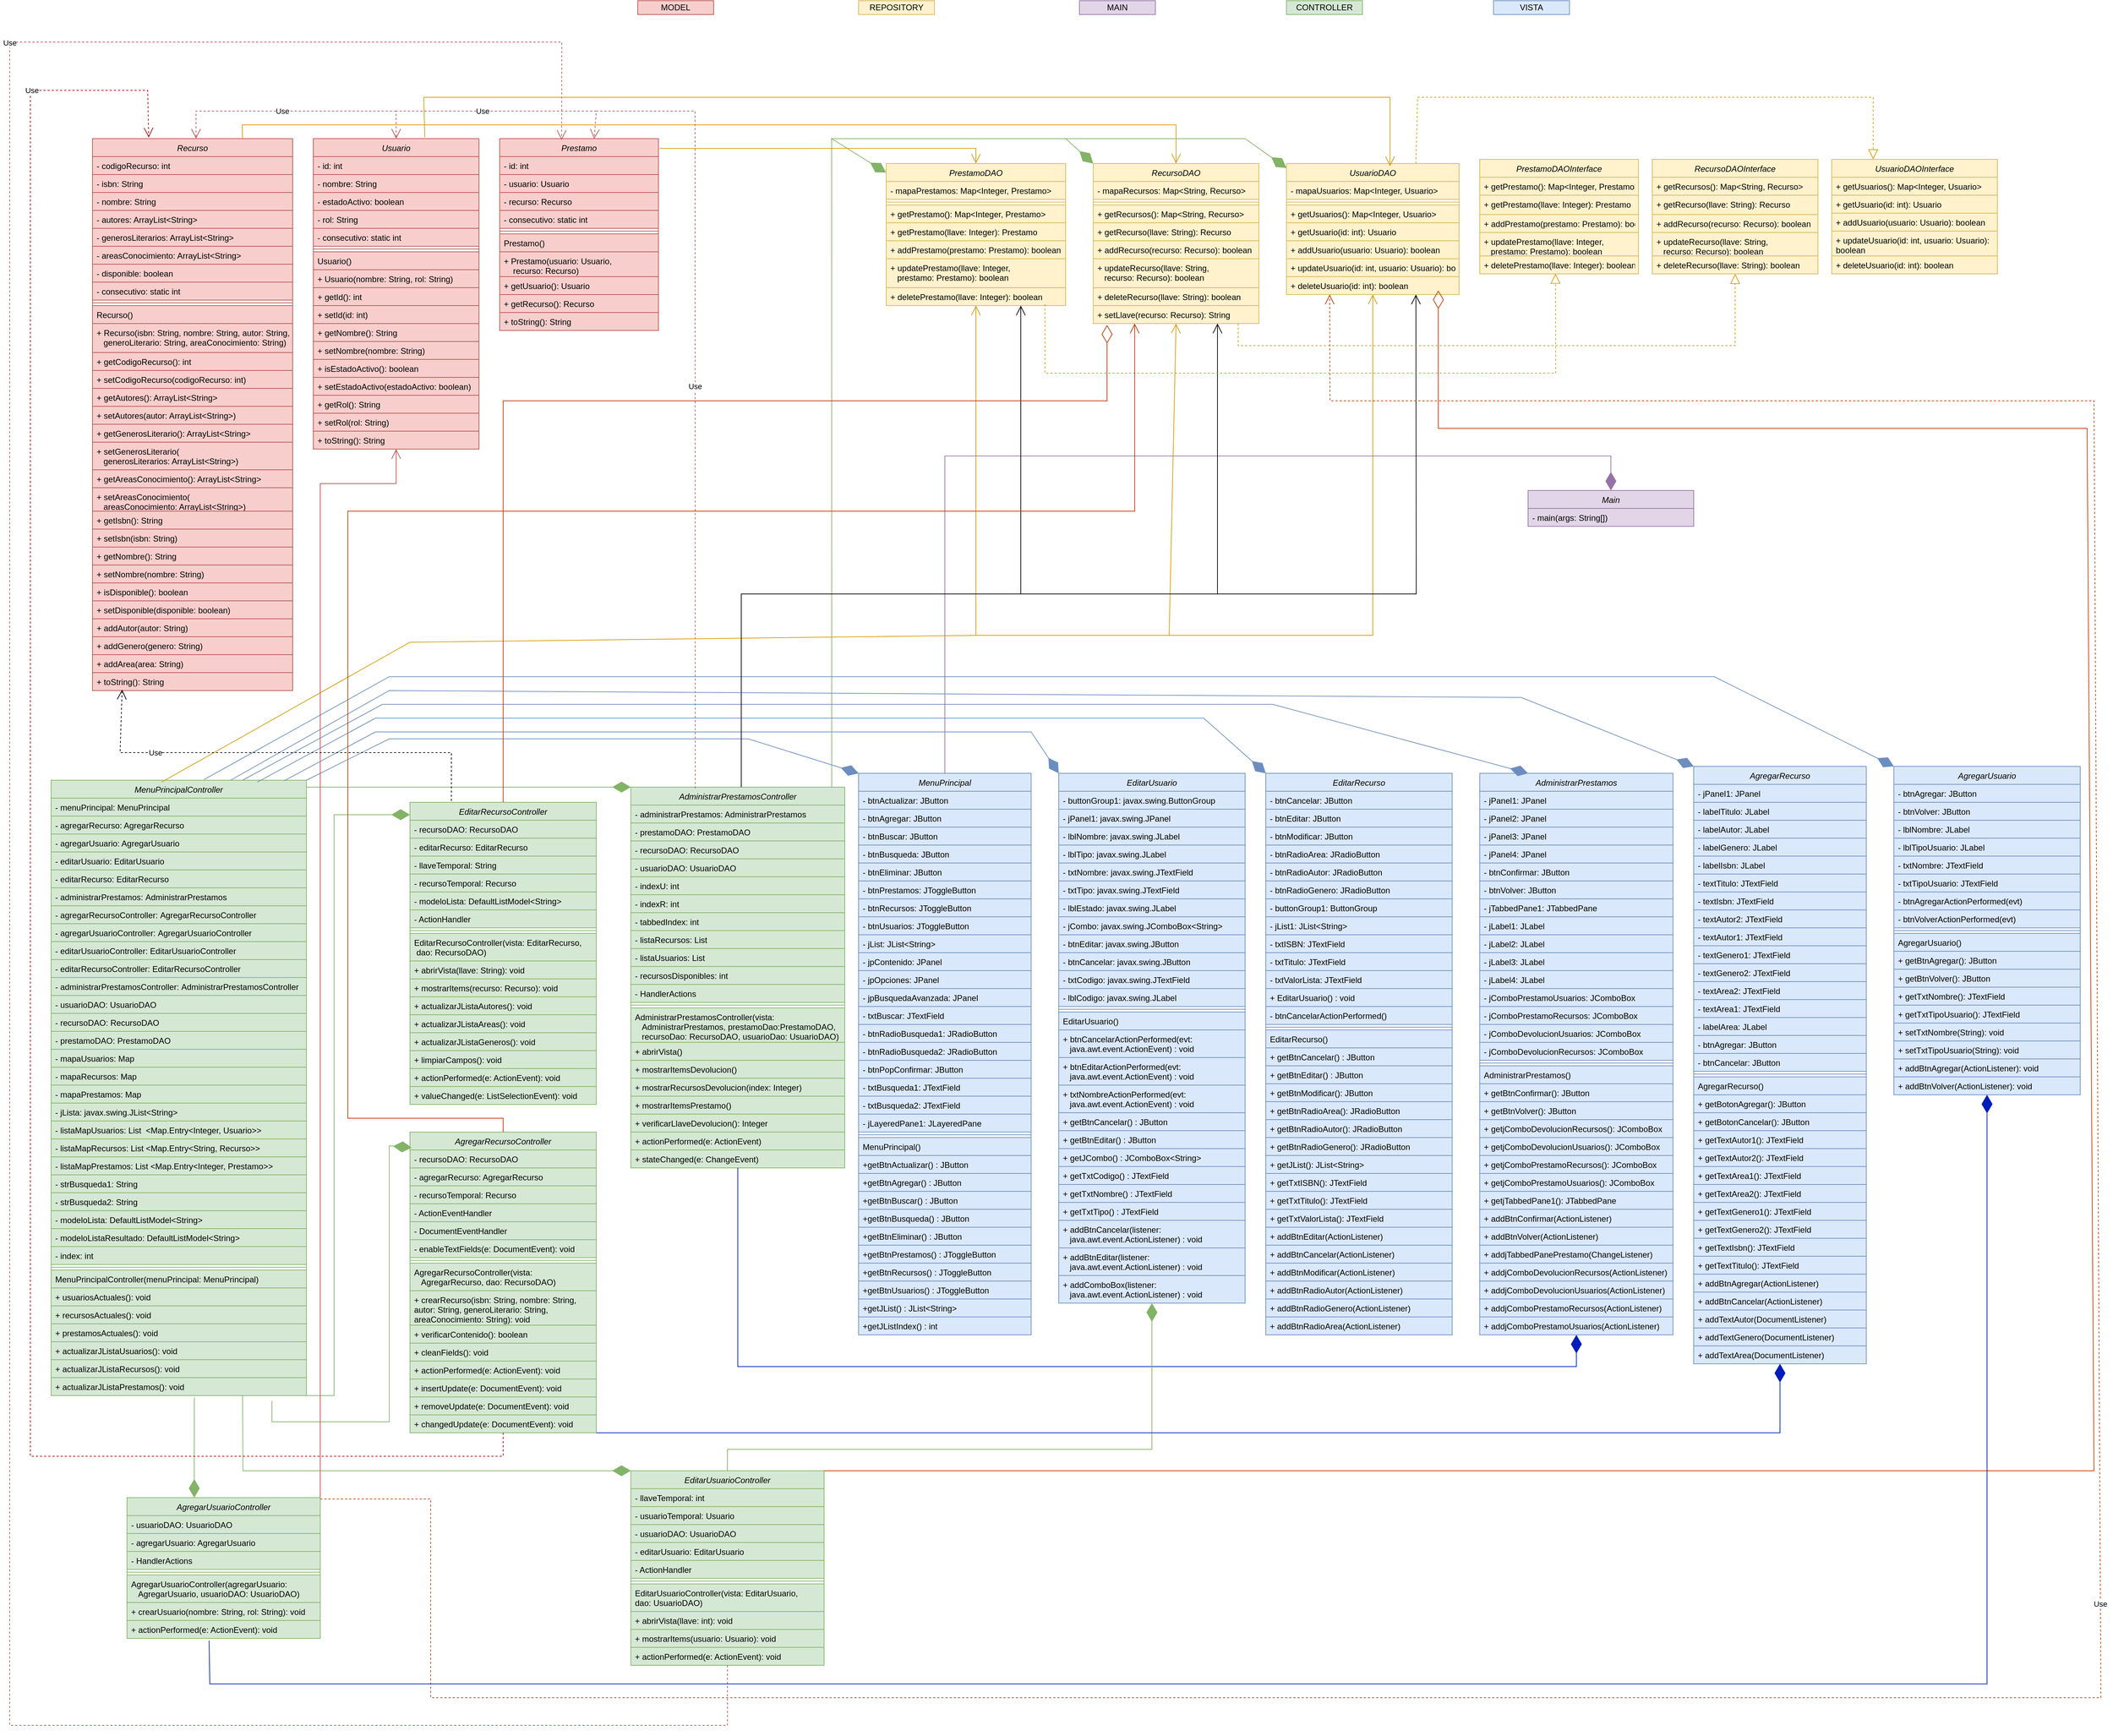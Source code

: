 <mxfile version="21.3.7" type="github">
  <diagram id="eEuae1JQCu5OSizYnwCm" name="Clases">
    <mxGraphModel dx="4400" dy="2260" grid="1" gridSize="10" guides="1" tooltips="1" connect="1" arrows="1" fold="1" page="1" pageScale="1" pageWidth="3100" pageHeight="2600" math="0" shadow="0">
      <root>
        <mxCell id="0" />
        <mxCell id="1" parent="0" />
        <mxCell id="Mu9-ZAX_nbQBMnlHCmJU-1" value="Prestamo" style="swimlane;fontStyle=2;align=center;verticalAlign=top;childLayout=stackLayout;horizontal=1;startSize=26;horizontalStack=0;resizeParent=1;resizeLast=0;collapsible=1;marginBottom=0;rounded=0;shadow=0;strokeWidth=1;fillColor=#f8cecc;strokeColor=#b85450;" parent="1" vertex="1">
          <mxGeometry x="750" y="260" width="230" height="278" as="geometry">
            <mxRectangle x="130" y="380" width="160" height="26" as="alternateBounds" />
          </mxGeometry>
        </mxCell>
        <mxCell id="Mu9-ZAX_nbQBMnlHCmJU-3" value="- id: int" style="text;align=left;verticalAlign=top;spacingLeft=4;spacingRight=4;overflow=hidden;rotatable=0;points=[[0,0.5],[1,0.5]];portConstraint=eastwest;fillColor=#f8cecc;strokeColor=#b85450;" parent="Mu9-ZAX_nbQBMnlHCmJU-1" vertex="1">
          <mxGeometry y="26" width="230" height="26" as="geometry" />
        </mxCell>
        <mxCell id="Mu9-ZAX_nbQBMnlHCmJU-5" value="- usuario: Usuario" style="text;align=left;verticalAlign=top;spacingLeft=4;spacingRight=4;overflow=hidden;rotatable=0;points=[[0,0.5],[1,0.5]];portConstraint=eastwest;rounded=0;shadow=0;html=0;fillColor=#f8cecc;strokeColor=#b85450;" parent="Mu9-ZAX_nbQBMnlHCmJU-1" vertex="1">
          <mxGeometry y="52" width="230" height="26" as="geometry" />
        </mxCell>
        <mxCell id="Mu9-ZAX_nbQBMnlHCmJU-6" value="- recurso: Recurso " style="text;align=left;verticalAlign=top;spacingLeft=4;spacingRight=4;overflow=hidden;rotatable=0;points=[[0,0.5],[1,0.5]];portConstraint=eastwest;rounded=0;shadow=0;html=0;fillColor=#f8cecc;strokeColor=#b85450;" parent="Mu9-ZAX_nbQBMnlHCmJU-1" vertex="1">
          <mxGeometry y="78" width="230" height="26" as="geometry" />
        </mxCell>
        <mxCell id="Mu9-ZAX_nbQBMnlHCmJU-7" value="- consecutivo: static int" style="text;align=left;verticalAlign=top;spacingLeft=4;spacingRight=4;overflow=hidden;rotatable=0;points=[[0,0.5],[1,0.5]];portConstraint=eastwest;rounded=0;shadow=0;html=0;fillColor=#f8cecc;strokeColor=#b85450;" parent="Mu9-ZAX_nbQBMnlHCmJU-1" vertex="1">
          <mxGeometry y="104" width="230" height="26" as="geometry" />
        </mxCell>
        <mxCell id="Mu9-ZAX_nbQBMnlHCmJU-15" value="" style="line;html=1;strokeWidth=1;align=left;verticalAlign=middle;spacingTop=-1;spacingLeft=3;spacingRight=3;rotatable=0;labelPosition=right;points=[];portConstraint=eastwest;fillColor=#f8cecc;strokeColor=#b85450;" parent="Mu9-ZAX_nbQBMnlHCmJU-1" vertex="1">
          <mxGeometry y="130" width="230" height="8" as="geometry" />
        </mxCell>
        <mxCell id="Mu9-ZAX_nbQBMnlHCmJU-17" value="Prestamo() " style="text;align=left;verticalAlign=top;spacingLeft=4;spacingRight=4;overflow=hidden;rotatable=0;points=[[0,0.5],[1,0.5]];portConstraint=eastwest;fillColor=#f8cecc;strokeColor=#b85450;" parent="Mu9-ZAX_nbQBMnlHCmJU-1" vertex="1">
          <mxGeometry y="138" width="230" height="26" as="geometry" />
        </mxCell>
        <mxCell id="Mu9-ZAX_nbQBMnlHCmJU-29" value="+ Prestamo(usuario: Usuario, &#xa;    recurso: Recurso)" style="text;align=left;verticalAlign=top;spacingLeft=4;spacingRight=4;overflow=hidden;rotatable=0;points=[[0,0.5],[1,0.5]];portConstraint=eastwest;fillColor=#f8cecc;strokeColor=#b85450;" parent="Mu9-ZAX_nbQBMnlHCmJU-1" vertex="1">
          <mxGeometry y="164" width="230" height="36" as="geometry" />
        </mxCell>
        <mxCell id="Mu9-ZAX_nbQBMnlHCmJU-25" value="+ getUsuario(): Usuario" style="text;align=left;verticalAlign=top;spacingLeft=4;spacingRight=4;overflow=hidden;rotatable=0;points=[[0,0.5],[1,0.5]];portConstraint=eastwest;fillColor=#f8cecc;strokeColor=#b85450;" parent="Mu9-ZAX_nbQBMnlHCmJU-1" vertex="1">
          <mxGeometry y="200" width="230" height="26" as="geometry" />
        </mxCell>
        <mxCell id="Mu9-ZAX_nbQBMnlHCmJU-62" value="+ getRecurso(): Recurso " style="text;align=left;verticalAlign=top;spacingLeft=4;spacingRight=4;overflow=hidden;rotatable=0;points=[[0,0.5],[1,0.5]];portConstraint=eastwest;fillColor=#f8cecc;strokeColor=#b85450;" parent="Mu9-ZAX_nbQBMnlHCmJU-1" vertex="1">
          <mxGeometry y="226" width="230" height="26" as="geometry" />
        </mxCell>
        <mxCell id="Mu9-ZAX_nbQBMnlHCmJU-59" value="+ toString(): String" style="text;align=left;verticalAlign=top;spacingLeft=4;spacingRight=4;overflow=hidden;rotatable=0;points=[[0,0.5],[1,0.5]];portConstraint=eastwest;fillColor=#f8cecc;strokeColor=#b85450;" parent="Mu9-ZAX_nbQBMnlHCmJU-1" vertex="1">
          <mxGeometry y="252" width="230" height="26" as="geometry" />
        </mxCell>
        <mxCell id="Mu9-ZAX_nbQBMnlHCmJU-63" value="MODEL" style="rounded=0;whiteSpace=wrap;html=1;fillColor=#f8cecc;strokeColor=#b85450;" parent="1" vertex="1">
          <mxGeometry x="950" y="60" width="110" height="20" as="geometry" />
        </mxCell>
        <mxCell id="Mu9-ZAX_nbQBMnlHCmJU-64" value="Recurso" style="swimlane;fontStyle=2;align=center;verticalAlign=top;childLayout=stackLayout;horizontal=1;startSize=26;horizontalStack=0;resizeParent=1;resizeLast=0;collapsible=1;marginBottom=0;rounded=0;shadow=0;strokeWidth=1;fillColor=#f8cecc;strokeColor=#b85450;" parent="1" vertex="1">
          <mxGeometry x="160" y="260" width="290" height="800" as="geometry">
            <mxRectangle x="130" y="380" width="160" height="26" as="alternateBounds" />
          </mxGeometry>
        </mxCell>
        <mxCell id="Mu9-ZAX_nbQBMnlHCmJU-65" value="- codigoRecurso: int" style="text;align=left;verticalAlign=top;spacingLeft=4;spacingRight=4;overflow=hidden;rotatable=0;points=[[0,0.5],[1,0.5]];portConstraint=eastwest;fillColor=#f8cecc;strokeColor=#b85450;" parent="Mu9-ZAX_nbQBMnlHCmJU-64" vertex="1">
          <mxGeometry y="26" width="290" height="26" as="geometry" />
        </mxCell>
        <mxCell id="Mu9-ZAX_nbQBMnlHCmJU-66" value="- isbn: String" style="text;align=left;verticalAlign=top;spacingLeft=4;spacingRight=4;overflow=hidden;rotatable=0;points=[[0,0.5],[1,0.5]];portConstraint=eastwest;rounded=0;shadow=0;html=0;fillColor=#f8cecc;strokeColor=#b85450;" parent="Mu9-ZAX_nbQBMnlHCmJU-64" vertex="1">
          <mxGeometry y="52" width="290" height="26" as="geometry" />
        </mxCell>
        <mxCell id="Mu9-ZAX_nbQBMnlHCmJU-67" value="- nombre: String" style="text;align=left;verticalAlign=top;spacingLeft=4;spacingRight=4;overflow=hidden;rotatable=0;points=[[0,0.5],[1,0.5]];portConstraint=eastwest;rounded=0;shadow=0;html=0;fillColor=#f8cecc;strokeColor=#b85450;" parent="Mu9-ZAX_nbQBMnlHCmJU-64" vertex="1">
          <mxGeometry y="78" width="290" height="26" as="geometry" />
        </mxCell>
        <mxCell id="Mu9-ZAX_nbQBMnlHCmJU-68" value="- autores: ArrayList&lt;String&gt;" style="text;align=left;verticalAlign=top;spacingLeft=4;spacingRight=4;overflow=hidden;rotatable=0;points=[[0,0.5],[1,0.5]];portConstraint=eastwest;rounded=0;shadow=0;html=0;fillColor=#f8cecc;strokeColor=#b85450;" parent="Mu9-ZAX_nbQBMnlHCmJU-64" vertex="1">
          <mxGeometry y="104" width="290" height="26" as="geometry" />
        </mxCell>
        <mxCell id="Mu9-ZAX_nbQBMnlHCmJU-69" value="- generosLiterarios: ArrayList&lt;String&gt;" style="text;align=left;verticalAlign=top;spacingLeft=4;spacingRight=4;overflow=hidden;rotatable=0;points=[[0,0.5],[1,0.5]];portConstraint=eastwest;rounded=0;shadow=0;html=0;fillColor=#f8cecc;strokeColor=#b85450;" parent="Mu9-ZAX_nbQBMnlHCmJU-64" vertex="1">
          <mxGeometry y="130" width="290" height="26" as="geometry" />
        </mxCell>
        <mxCell id="Mu9-ZAX_nbQBMnlHCmJU-70" value="- areasConocimiento: ArrayList&lt;String&gt;" style="text;align=left;verticalAlign=top;spacingLeft=4;spacingRight=4;overflow=hidden;rotatable=0;points=[[0,0.5],[1,0.5]];portConstraint=eastwest;rounded=0;shadow=0;html=0;fillColor=#f8cecc;strokeColor=#b85450;" parent="Mu9-ZAX_nbQBMnlHCmJU-64" vertex="1">
          <mxGeometry y="156" width="290" height="26" as="geometry" />
        </mxCell>
        <mxCell id="Mu9-ZAX_nbQBMnlHCmJU-71" value="- disponible: boolean " style="text;align=left;verticalAlign=top;spacingLeft=4;spacingRight=4;overflow=hidden;rotatable=0;points=[[0,0.5],[1,0.5]];portConstraint=eastwest;rounded=0;shadow=0;html=0;fillColor=#f8cecc;strokeColor=#b85450;" parent="Mu9-ZAX_nbQBMnlHCmJU-64" vertex="1">
          <mxGeometry y="182" width="290" height="26" as="geometry" />
        </mxCell>
        <mxCell id="Mu9-ZAX_nbQBMnlHCmJU-72" value="- consecutivo: static int" style="text;align=left;verticalAlign=top;spacingLeft=4;spacingRight=4;overflow=hidden;rotatable=0;points=[[0,0.5],[1,0.5]];portConstraint=eastwest;rounded=0;shadow=0;html=0;fillColor=#f8cecc;strokeColor=#b85450;" parent="Mu9-ZAX_nbQBMnlHCmJU-64" vertex="1">
          <mxGeometry y="208" width="290" height="26" as="geometry" />
        </mxCell>
        <mxCell id="Mu9-ZAX_nbQBMnlHCmJU-73" value="" style="line;html=1;strokeWidth=1;align=left;verticalAlign=middle;spacingTop=-1;spacingLeft=3;spacingRight=3;rotatable=0;labelPosition=right;points=[];portConstraint=eastwest;fillColor=#f8cecc;strokeColor=#b85450;" parent="Mu9-ZAX_nbQBMnlHCmJU-64" vertex="1">
          <mxGeometry y="234" width="290" height="8" as="geometry" />
        </mxCell>
        <mxCell id="Mu9-ZAX_nbQBMnlHCmJU-74" value="Recurso()" style="text;align=left;verticalAlign=top;spacingLeft=4;spacingRight=4;overflow=hidden;rotatable=0;points=[[0,0.5],[1,0.5]];portConstraint=eastwest;fillColor=#f8cecc;strokeColor=#b85450;" parent="Mu9-ZAX_nbQBMnlHCmJU-64" vertex="1">
          <mxGeometry y="242" width="290" height="26" as="geometry" />
        </mxCell>
        <mxCell id="Mu9-ZAX_nbQBMnlHCmJU-75" value="+ Recurso(isbn: String, nombre: String, autor: String, &#xa;   generoLiterario: String, areaConocimiento: String)" style="text;align=left;verticalAlign=top;spacingLeft=4;spacingRight=4;overflow=hidden;rotatable=0;points=[[0,0.5],[1,0.5]];portConstraint=eastwest;fillColor=#f8cecc;strokeColor=#b85450;" parent="Mu9-ZAX_nbQBMnlHCmJU-64" vertex="1">
          <mxGeometry y="268" width="290" height="42" as="geometry" />
        </mxCell>
        <mxCell id="Mu9-ZAX_nbQBMnlHCmJU-76" value="+ getCodigoRecurso(): int" style="text;align=left;verticalAlign=top;spacingLeft=4;spacingRight=4;overflow=hidden;rotatable=0;points=[[0,0.5],[1,0.5]];portConstraint=eastwest;fillColor=#f8cecc;strokeColor=#b85450;" parent="Mu9-ZAX_nbQBMnlHCmJU-64" vertex="1">
          <mxGeometry y="310" width="290" height="26" as="geometry" />
        </mxCell>
        <mxCell id="Mu9-ZAX_nbQBMnlHCmJU-77" value="+ setCodigoRecurso(codigoRecurso: int)" style="text;align=left;verticalAlign=top;spacingLeft=4;spacingRight=4;overflow=hidden;rotatable=0;points=[[0,0.5],[1,0.5]];portConstraint=eastwest;fillColor=#f8cecc;strokeColor=#b85450;" parent="Mu9-ZAX_nbQBMnlHCmJU-64" vertex="1">
          <mxGeometry y="336" width="290" height="26" as="geometry" />
        </mxCell>
        <mxCell id="Mu9-ZAX_nbQBMnlHCmJU-78" value="+ getAutores(): ArrayList&lt;String&gt;" style="text;align=left;verticalAlign=top;spacingLeft=4;spacingRight=4;overflow=hidden;rotatable=0;points=[[0,0.5],[1,0.5]];portConstraint=eastwest;fillColor=#f8cecc;strokeColor=#b85450;" parent="Mu9-ZAX_nbQBMnlHCmJU-64" vertex="1">
          <mxGeometry y="362" width="290" height="26" as="geometry" />
        </mxCell>
        <mxCell id="Mu9-ZAX_nbQBMnlHCmJU-79" value="+ setAutores(autor: ArrayList&lt;String&gt;)" style="text;align=left;verticalAlign=top;spacingLeft=4;spacingRight=4;overflow=hidden;rotatable=0;points=[[0,0.5],[1,0.5]];portConstraint=eastwest;fillColor=#f8cecc;strokeColor=#b85450;" parent="Mu9-ZAX_nbQBMnlHCmJU-64" vertex="1">
          <mxGeometry y="388" width="290" height="26" as="geometry" />
        </mxCell>
        <mxCell id="Mu9-ZAX_nbQBMnlHCmJU-80" value="+ getGenerosLiterario(): ArrayList&lt;String&gt;" style="text;align=left;verticalAlign=top;spacingLeft=4;spacingRight=4;overflow=hidden;rotatable=0;points=[[0,0.5],[1,0.5]];portConstraint=eastwest;fillColor=#f8cecc;strokeColor=#b85450;" parent="Mu9-ZAX_nbQBMnlHCmJU-64" vertex="1">
          <mxGeometry y="414" width="290" height="26" as="geometry" />
        </mxCell>
        <mxCell id="Mu9-ZAX_nbQBMnlHCmJU-81" value="+ setGenerosLiterario(&#xa;   generosLiterarios: ArrayList&lt;String&gt;)" style="text;align=left;verticalAlign=top;spacingLeft=4;spacingRight=4;overflow=hidden;rotatable=0;points=[[0,0.5],[1,0.5]];portConstraint=eastwest;fillColor=#f8cecc;strokeColor=#b85450;" parent="Mu9-ZAX_nbQBMnlHCmJU-64" vertex="1">
          <mxGeometry y="440" width="290" height="40" as="geometry" />
        </mxCell>
        <mxCell id="Mu9-ZAX_nbQBMnlHCmJU-82" value="+ getAreasConocimiento(): ArrayList&lt;String&gt;" style="text;align=left;verticalAlign=top;spacingLeft=4;spacingRight=4;overflow=hidden;rotatable=0;points=[[0,0.5],[1,0.5]];portConstraint=eastwest;fillColor=#f8cecc;strokeColor=#b85450;" parent="Mu9-ZAX_nbQBMnlHCmJU-64" vertex="1">
          <mxGeometry y="480" width="290" height="26" as="geometry" />
        </mxCell>
        <mxCell id="Mu9-ZAX_nbQBMnlHCmJU-83" value="+ setAreasConocimiento(&#xa;   areasConocimiento: ArrayList&lt;String&gt;)" style="text;align=left;verticalAlign=top;spacingLeft=4;spacingRight=4;overflow=hidden;rotatable=0;points=[[0,0.5],[1,0.5]];portConstraint=eastwest;fillColor=#f8cecc;strokeColor=#b85450;" parent="Mu9-ZAX_nbQBMnlHCmJU-64" vertex="1">
          <mxGeometry y="506" width="290" height="34" as="geometry" />
        </mxCell>
        <mxCell id="Mu9-ZAX_nbQBMnlHCmJU-84" value="+ getIsbn(): String " style="text;align=left;verticalAlign=top;spacingLeft=4;spacingRight=4;overflow=hidden;rotatable=0;points=[[0,0.5],[1,0.5]];portConstraint=eastwest;fillColor=#f8cecc;strokeColor=#b85450;" parent="Mu9-ZAX_nbQBMnlHCmJU-64" vertex="1">
          <mxGeometry y="540" width="290" height="26" as="geometry" />
        </mxCell>
        <mxCell id="Mu9-ZAX_nbQBMnlHCmJU-85" value="+ setIsbn(isbn: String)" style="text;align=left;verticalAlign=top;spacingLeft=4;spacingRight=4;overflow=hidden;rotatable=0;points=[[0,0.5],[1,0.5]];portConstraint=eastwest;fillColor=#f8cecc;strokeColor=#b85450;" parent="Mu9-ZAX_nbQBMnlHCmJU-64" vertex="1">
          <mxGeometry y="566" width="290" height="26" as="geometry" />
        </mxCell>
        <mxCell id="Mu9-ZAX_nbQBMnlHCmJU-86" value="+ getNombre(): String " style="text;align=left;verticalAlign=top;spacingLeft=4;spacingRight=4;overflow=hidden;rotatable=0;points=[[0,0.5],[1,0.5]];portConstraint=eastwest;fillColor=#f8cecc;strokeColor=#b85450;" parent="Mu9-ZAX_nbQBMnlHCmJU-64" vertex="1">
          <mxGeometry y="592" width="290" height="26" as="geometry" />
        </mxCell>
        <mxCell id="Mu9-ZAX_nbQBMnlHCmJU-87" value="+ setNombre(nombre: String)" style="text;align=left;verticalAlign=top;spacingLeft=4;spacingRight=4;overflow=hidden;rotatable=0;points=[[0,0.5],[1,0.5]];portConstraint=eastwest;fillColor=#f8cecc;strokeColor=#b85450;" parent="Mu9-ZAX_nbQBMnlHCmJU-64" vertex="1">
          <mxGeometry y="618" width="290" height="26" as="geometry" />
        </mxCell>
        <mxCell id="Mu9-ZAX_nbQBMnlHCmJU-88" value="+ isDisponible(): boolean" style="text;align=left;verticalAlign=top;spacingLeft=4;spacingRight=4;overflow=hidden;rotatable=0;points=[[0,0.5],[1,0.5]];portConstraint=eastwest;fillColor=#f8cecc;strokeColor=#b85450;" parent="Mu9-ZAX_nbQBMnlHCmJU-64" vertex="1">
          <mxGeometry y="644" width="290" height="26" as="geometry" />
        </mxCell>
        <mxCell id="Mu9-ZAX_nbQBMnlHCmJU-89" value="+ setDisponible(disponible: boolean)" style="text;align=left;verticalAlign=top;spacingLeft=4;spacingRight=4;overflow=hidden;rotatable=0;points=[[0,0.5],[1,0.5]];portConstraint=eastwest;fillColor=#f8cecc;strokeColor=#b85450;" parent="Mu9-ZAX_nbQBMnlHCmJU-64" vertex="1">
          <mxGeometry y="670" width="290" height="26" as="geometry" />
        </mxCell>
        <mxCell id="Mu9-ZAX_nbQBMnlHCmJU-90" value="+ addAutor(autor: String)" style="text;align=left;verticalAlign=top;spacingLeft=4;spacingRight=4;overflow=hidden;rotatable=0;points=[[0,0.5],[1,0.5]];portConstraint=eastwest;fillColor=#f8cecc;strokeColor=#b85450;" parent="Mu9-ZAX_nbQBMnlHCmJU-64" vertex="1">
          <mxGeometry y="696" width="290" height="26" as="geometry" />
        </mxCell>
        <mxCell id="Mu9-ZAX_nbQBMnlHCmJU-91" value="+ addGenero(genero: String)" style="text;align=left;verticalAlign=top;spacingLeft=4;spacingRight=4;overflow=hidden;rotatable=0;points=[[0,0.5],[1,0.5]];portConstraint=eastwest;fillColor=#f8cecc;strokeColor=#b85450;" parent="Mu9-ZAX_nbQBMnlHCmJU-64" vertex="1">
          <mxGeometry y="722" width="290" height="26" as="geometry" />
        </mxCell>
        <mxCell id="Mu9-ZAX_nbQBMnlHCmJU-92" value="+ addArea(area: String)" style="text;align=left;verticalAlign=top;spacingLeft=4;spacingRight=4;overflow=hidden;rotatable=0;points=[[0,0.5],[1,0.5]];portConstraint=eastwest;fillColor=#f8cecc;strokeColor=#b85450;" parent="Mu9-ZAX_nbQBMnlHCmJU-64" vertex="1">
          <mxGeometry y="748" width="290" height="26" as="geometry" />
        </mxCell>
        <mxCell id="Mu9-ZAX_nbQBMnlHCmJU-93" value="+ toString(): String" style="text;align=left;verticalAlign=top;spacingLeft=4;spacingRight=4;overflow=hidden;rotatable=0;points=[[0,0.5],[1,0.5]];portConstraint=eastwest;fillColor=#f8cecc;strokeColor=#b85450;" parent="Mu9-ZAX_nbQBMnlHCmJU-64" vertex="1">
          <mxGeometry y="774" width="290" height="26" as="geometry" />
        </mxCell>
        <mxCell id="Mu9-ZAX_nbQBMnlHCmJU-94" value="Usuario" style="swimlane;fontStyle=2;align=center;verticalAlign=top;childLayout=stackLayout;horizontal=1;startSize=26;horizontalStack=0;resizeParent=1;resizeLast=0;collapsible=1;marginBottom=0;rounded=0;shadow=0;strokeWidth=1;fillColor=#f8cecc;strokeColor=#b85450;" parent="1" vertex="1">
          <mxGeometry x="480" y="260" width="240" height="450" as="geometry">
            <mxRectangle x="130" y="380" width="160" height="26" as="alternateBounds" />
          </mxGeometry>
        </mxCell>
        <mxCell id="Mu9-ZAX_nbQBMnlHCmJU-95" value="- id: int" style="text;align=left;verticalAlign=top;spacingLeft=4;spacingRight=4;overflow=hidden;rotatable=0;points=[[0,0.5],[1,0.5]];portConstraint=eastwest;fillColor=#f8cecc;strokeColor=#b85450;" parent="Mu9-ZAX_nbQBMnlHCmJU-94" vertex="1">
          <mxGeometry y="26" width="240" height="26" as="geometry" />
        </mxCell>
        <mxCell id="Mu9-ZAX_nbQBMnlHCmJU-96" value="- nombre: String " style="text;align=left;verticalAlign=top;spacingLeft=4;spacingRight=4;overflow=hidden;rotatable=0;points=[[0,0.5],[1,0.5]];portConstraint=eastwest;rounded=0;shadow=0;html=0;fillColor=#f8cecc;strokeColor=#b85450;" parent="Mu9-ZAX_nbQBMnlHCmJU-94" vertex="1">
          <mxGeometry y="52" width="240" height="26" as="geometry" />
        </mxCell>
        <mxCell id="Mu9-ZAX_nbQBMnlHCmJU-97" value="- estadoActivo: boolean" style="text;align=left;verticalAlign=top;spacingLeft=4;spacingRight=4;overflow=hidden;rotatable=0;points=[[0,0.5],[1,0.5]];portConstraint=eastwest;rounded=0;shadow=0;html=0;fillColor=#f8cecc;strokeColor=#b85450;" parent="Mu9-ZAX_nbQBMnlHCmJU-94" vertex="1">
          <mxGeometry y="78" width="240" height="26" as="geometry" />
        </mxCell>
        <mxCell id="Mu9-ZAX_nbQBMnlHCmJU-98" value="- rol: String" style="text;align=left;verticalAlign=top;spacingLeft=4;spacingRight=4;overflow=hidden;rotatable=0;points=[[0,0.5],[1,0.5]];portConstraint=eastwest;rounded=0;shadow=0;html=0;fillColor=#f8cecc;strokeColor=#b85450;" parent="Mu9-ZAX_nbQBMnlHCmJU-94" vertex="1">
          <mxGeometry y="104" width="240" height="26" as="geometry" />
        </mxCell>
        <mxCell id="Mu9-ZAX_nbQBMnlHCmJU-99" value="- consecutivo: static int" style="text;align=left;verticalAlign=top;spacingLeft=4;spacingRight=4;overflow=hidden;rotatable=0;points=[[0,0.5],[1,0.5]];portConstraint=eastwest;rounded=0;shadow=0;html=0;fillColor=#f8cecc;strokeColor=#b85450;" parent="Mu9-ZAX_nbQBMnlHCmJU-94" vertex="1">
          <mxGeometry y="130" width="240" height="26" as="geometry" />
        </mxCell>
        <mxCell id="Mu9-ZAX_nbQBMnlHCmJU-103" value="" style="line;html=1;strokeWidth=1;align=left;verticalAlign=middle;spacingTop=-1;spacingLeft=3;spacingRight=3;rotatable=0;labelPosition=right;points=[];portConstraint=eastwest;fillColor=#f8cecc;strokeColor=#b85450;" parent="Mu9-ZAX_nbQBMnlHCmJU-94" vertex="1">
          <mxGeometry y="156" width="240" height="8" as="geometry" />
        </mxCell>
        <mxCell id="Mu9-ZAX_nbQBMnlHCmJU-104" value="Usuario() " style="text;align=left;verticalAlign=top;spacingLeft=4;spacingRight=4;overflow=hidden;rotatable=0;points=[[0,0.5],[1,0.5]];portConstraint=eastwest;fillColor=#f8cecc;strokeColor=#b85450;" parent="Mu9-ZAX_nbQBMnlHCmJU-94" vertex="1">
          <mxGeometry y="164" width="240" height="26" as="geometry" />
        </mxCell>
        <mxCell id="Mu9-ZAX_nbQBMnlHCmJU-106" value="+ Usuario(nombre: String, rol: String)" style="text;align=left;verticalAlign=top;spacingLeft=4;spacingRight=4;overflow=hidden;rotatable=0;points=[[0,0.5],[1,0.5]];portConstraint=eastwest;fillColor=#f8cecc;strokeColor=#b85450;" parent="Mu9-ZAX_nbQBMnlHCmJU-94" vertex="1">
          <mxGeometry y="190" width="240" height="26" as="geometry" />
        </mxCell>
        <mxCell id="Mu9-ZAX_nbQBMnlHCmJU-108" value="+ getId(): int" style="text;align=left;verticalAlign=top;spacingLeft=4;spacingRight=4;overflow=hidden;rotatable=0;points=[[0,0.5],[1,0.5]];portConstraint=eastwest;fillColor=#f8cecc;strokeColor=#b85450;" parent="Mu9-ZAX_nbQBMnlHCmJU-94" vertex="1">
          <mxGeometry y="216" width="240" height="26" as="geometry" />
        </mxCell>
        <mxCell id="Mu9-ZAX_nbQBMnlHCmJU-109" value="+ setId(id: int)" style="text;align=left;verticalAlign=top;spacingLeft=4;spacingRight=4;overflow=hidden;rotatable=0;points=[[0,0.5],[1,0.5]];portConstraint=eastwest;fillColor=#f8cecc;strokeColor=#b85450;" parent="Mu9-ZAX_nbQBMnlHCmJU-94" vertex="1">
          <mxGeometry y="242" width="240" height="26" as="geometry" />
        </mxCell>
        <mxCell id="Mu9-ZAX_nbQBMnlHCmJU-115" value="+ getNombre(): String " style="text;align=left;verticalAlign=top;spacingLeft=4;spacingRight=4;overflow=hidden;rotatable=0;points=[[0,0.5],[1,0.5]];portConstraint=eastwest;fillColor=#f8cecc;strokeColor=#b85450;" parent="Mu9-ZAX_nbQBMnlHCmJU-94" vertex="1">
          <mxGeometry y="268" width="240" height="26" as="geometry" />
        </mxCell>
        <mxCell id="Mu9-ZAX_nbQBMnlHCmJU-117" value="+ setNombre(nombre: String)" style="text;align=left;verticalAlign=top;spacingLeft=4;spacingRight=4;overflow=hidden;rotatable=0;points=[[0,0.5],[1,0.5]];portConstraint=eastwest;fillColor=#f8cecc;strokeColor=#b85450;" parent="Mu9-ZAX_nbQBMnlHCmJU-94" vertex="1">
          <mxGeometry y="294" width="240" height="26" as="geometry" />
        </mxCell>
        <mxCell id="Mu9-ZAX_nbQBMnlHCmJU-118" value="+ isEstadoActivo(): boolean" style="text;align=left;verticalAlign=top;spacingLeft=4;spacingRight=4;overflow=hidden;rotatable=0;points=[[0,0.5],[1,0.5]];portConstraint=eastwest;fillColor=#f8cecc;strokeColor=#b85450;" parent="Mu9-ZAX_nbQBMnlHCmJU-94" vertex="1">
          <mxGeometry y="320" width="240" height="26" as="geometry" />
        </mxCell>
        <mxCell id="Mu9-ZAX_nbQBMnlHCmJU-119" value="+ setEstadoActivo(estadoActivo: boolean)" style="text;align=left;verticalAlign=top;spacingLeft=4;spacingRight=4;overflow=hidden;rotatable=0;points=[[0,0.5],[1,0.5]];portConstraint=eastwest;fillColor=#f8cecc;strokeColor=#b85450;" parent="Mu9-ZAX_nbQBMnlHCmJU-94" vertex="1">
          <mxGeometry y="346" width="240" height="26" as="geometry" />
        </mxCell>
        <mxCell id="Mu9-ZAX_nbQBMnlHCmJU-120" value="+ getRol(): String " style="text;align=left;verticalAlign=top;spacingLeft=4;spacingRight=4;overflow=hidden;rotatable=0;points=[[0,0.5],[1,0.5]];portConstraint=eastwest;fillColor=#f8cecc;strokeColor=#b85450;" parent="Mu9-ZAX_nbQBMnlHCmJU-94" vertex="1">
          <mxGeometry y="372" width="240" height="26" as="geometry" />
        </mxCell>
        <mxCell id="Mu9-ZAX_nbQBMnlHCmJU-121" value="+ setRol(rol: String)" style="text;align=left;verticalAlign=top;spacingLeft=4;spacingRight=4;overflow=hidden;rotatable=0;points=[[0,0.5],[1,0.5]];portConstraint=eastwest;fillColor=#f8cecc;strokeColor=#b85450;" parent="Mu9-ZAX_nbQBMnlHCmJU-94" vertex="1">
          <mxGeometry y="398" width="240" height="26" as="geometry" />
        </mxCell>
        <mxCell id="Mu9-ZAX_nbQBMnlHCmJU-122" value="+ toString(): String" style="text;align=left;verticalAlign=top;spacingLeft=4;spacingRight=4;overflow=hidden;rotatable=0;points=[[0,0.5],[1,0.5]];portConstraint=eastwest;fillColor=#f8cecc;strokeColor=#b85450;" parent="Mu9-ZAX_nbQBMnlHCmJU-94" vertex="1">
          <mxGeometry y="424" width="240" height="26" as="geometry" />
        </mxCell>
        <mxCell id="9MVvQYMJY0EsTZ2StRbT-1" value="PrestamoDAOInterface" style="swimlane;fontStyle=2;align=center;verticalAlign=top;childLayout=stackLayout;horizontal=1;startSize=26;horizontalStack=0;resizeParent=1;resizeLast=0;collapsible=1;marginBottom=0;rounded=0;shadow=0;strokeWidth=1;fillColor=#fff2cc;strokeColor=#d6b656;" parent="1" vertex="1">
          <mxGeometry x="2170" y="290" width="230" height="166" as="geometry">
            <mxRectangle x="130" y="380" width="160" height="26" as="alternateBounds" />
          </mxGeometry>
        </mxCell>
        <mxCell id="9MVvQYMJY0EsTZ2StRbT-7" value="+ getPrestamo(): Map&lt;Integer, Prestamo&gt;" style="text;align=left;verticalAlign=top;spacingLeft=4;spacingRight=4;overflow=hidden;rotatable=0;points=[[0,0.5],[1,0.5]];portConstraint=eastwest;fillColor=#fff2cc;strokeColor=#d6b656;" parent="9MVvQYMJY0EsTZ2StRbT-1" vertex="1">
          <mxGeometry y="26" width="230" height="26" as="geometry" />
        </mxCell>
        <mxCell id="9MVvQYMJY0EsTZ2StRbT-8" value="+ getPrestamo(llave: Integer): Prestamo" style="text;align=left;verticalAlign=top;spacingLeft=4;spacingRight=4;overflow=hidden;rotatable=0;points=[[0,0.5],[1,0.5]];portConstraint=eastwest;fillColor=#fff2cc;strokeColor=#d6b656;" parent="9MVvQYMJY0EsTZ2StRbT-1" vertex="1">
          <mxGeometry y="52" width="230" height="28" as="geometry" />
        </mxCell>
        <mxCell id="9MVvQYMJY0EsTZ2StRbT-9" value="+ addPrestamo(prestamo: Prestamo): boolean" style="text;align=left;verticalAlign=top;spacingLeft=4;spacingRight=4;overflow=hidden;rotatable=0;points=[[0,0.5],[1,0.5]];portConstraint=eastwest;fillColor=#fff2cc;strokeColor=#d6b656;" parent="9MVvQYMJY0EsTZ2StRbT-1" vertex="1">
          <mxGeometry y="80" width="230" height="26" as="geometry" />
        </mxCell>
        <mxCell id="9MVvQYMJY0EsTZ2StRbT-10" value="+ updatePrestamo(llave: Integer, &#xa;   prestamo: Prestamo): boolean" style="text;align=left;verticalAlign=top;spacingLeft=4;spacingRight=4;overflow=hidden;rotatable=0;points=[[0,0.5],[1,0.5]];portConstraint=eastwest;fillColor=#fff2cc;strokeColor=#d6b656;" parent="9MVvQYMJY0EsTZ2StRbT-1" vertex="1">
          <mxGeometry y="106" width="230" height="34" as="geometry" />
        </mxCell>
        <mxCell id="9MVvQYMJY0EsTZ2StRbT-11" value="+ deletePrestamo(llave: Integer): boolean" style="text;align=left;verticalAlign=top;spacingLeft=4;spacingRight=4;overflow=hidden;rotatable=0;points=[[0,0.5],[1,0.5]];portConstraint=eastwest;fillColor=#fff2cc;strokeColor=#d6b656;" parent="9MVvQYMJY0EsTZ2StRbT-1" vertex="1">
          <mxGeometry y="140" width="230" height="26" as="geometry" />
        </mxCell>
        <mxCell id="9MVvQYMJY0EsTZ2StRbT-12" value="REPOSITORY" style="rounded=0;whiteSpace=wrap;html=1;fillColor=#fff2cc;strokeColor=#d6b656;" parent="1" vertex="1">
          <mxGeometry x="1270" y="60" width="110" height="20" as="geometry" />
        </mxCell>
        <mxCell id="9MVvQYMJY0EsTZ2StRbT-43" value="RecursoDAO" style="swimlane;fontStyle=2;align=center;verticalAlign=top;childLayout=stackLayout;horizontal=1;startSize=26;horizontalStack=0;resizeParent=1;resizeLast=0;collapsible=1;marginBottom=0;rounded=0;shadow=0;strokeWidth=1;fillColor=#fff2cc;strokeColor=#d6b656;" parent="1" vertex="1">
          <mxGeometry x="1610" y="296" width="240" height="232" as="geometry">
            <mxRectangle x="130" y="380" width="160" height="26" as="alternateBounds" />
          </mxGeometry>
        </mxCell>
        <mxCell id="9MVvQYMJY0EsTZ2StRbT-44" value="- mapaRecursos: Map&lt;String, Recurso&gt;" style="text;align=left;verticalAlign=top;spacingLeft=4;spacingRight=4;overflow=hidden;rotatable=0;points=[[0,0.5],[1,0.5]];portConstraint=eastwest;fillColor=#fff2cc;strokeColor=#d6b656;" parent="9MVvQYMJY0EsTZ2StRbT-43" vertex="1">
          <mxGeometry y="26" width="240" height="26" as="geometry" />
        </mxCell>
        <mxCell id="9MVvQYMJY0EsTZ2StRbT-49" value="" style="line;html=1;strokeWidth=1;align=left;verticalAlign=middle;spacingTop=-1;spacingLeft=3;spacingRight=3;rotatable=0;labelPosition=right;points=[];portConstraint=eastwest;fillColor=#fff2cc;strokeColor=#d6b656;" parent="9MVvQYMJY0EsTZ2StRbT-43" vertex="1">
          <mxGeometry y="52" width="240" height="8" as="geometry" />
        </mxCell>
        <mxCell id="9MVvQYMJY0EsTZ2StRbT-50" value="+ getRecursos(): Map&lt;String, Recurso&gt;" style="text;align=left;verticalAlign=top;spacingLeft=4;spacingRight=4;overflow=hidden;rotatable=0;points=[[0,0.5],[1,0.5]];portConstraint=eastwest;fillColor=#fff2cc;strokeColor=#d6b656;" parent="9MVvQYMJY0EsTZ2StRbT-43" vertex="1">
          <mxGeometry y="60" width="240" height="26" as="geometry" />
        </mxCell>
        <mxCell id="9MVvQYMJY0EsTZ2StRbT-51" value="+ getRecurso(llave: String): Recurso" style="text;align=left;verticalAlign=top;spacingLeft=4;spacingRight=4;overflow=hidden;rotatable=0;points=[[0,0.5],[1,0.5]];portConstraint=eastwest;fillColor=#fff2cc;strokeColor=#d6b656;" parent="9MVvQYMJY0EsTZ2StRbT-43" vertex="1">
          <mxGeometry y="86" width="240" height="26" as="geometry" />
        </mxCell>
        <mxCell id="9MVvQYMJY0EsTZ2StRbT-52" value="+ addRecurso(recurso: Recurso): boolean" style="text;align=left;verticalAlign=top;spacingLeft=4;spacingRight=4;overflow=hidden;rotatable=0;points=[[0,0.5],[1,0.5]];portConstraint=eastwest;fillColor=#fff2cc;strokeColor=#d6b656;" parent="9MVvQYMJY0EsTZ2StRbT-43" vertex="1">
          <mxGeometry y="112" width="240" height="26" as="geometry" />
        </mxCell>
        <mxCell id="9MVvQYMJY0EsTZ2StRbT-53" value="+ updateRecurso(llave: String, &#xa;   recurso: Recurso): boolean" style="text;align=left;verticalAlign=top;spacingLeft=4;spacingRight=4;overflow=hidden;rotatable=0;points=[[0,0.5],[1,0.5]];portConstraint=eastwest;fillColor=#fff2cc;strokeColor=#d6b656;" parent="9MVvQYMJY0EsTZ2StRbT-43" vertex="1">
          <mxGeometry y="138" width="240" height="42" as="geometry" />
        </mxCell>
        <mxCell id="9MVvQYMJY0EsTZ2StRbT-54" value="+ deleteRecurso(llave: String): boolean" style="text;align=left;verticalAlign=top;spacingLeft=4;spacingRight=4;overflow=hidden;rotatable=0;points=[[0,0.5],[1,0.5]];portConstraint=eastwest;fillColor=#fff2cc;strokeColor=#d6b656;" parent="9MVvQYMJY0EsTZ2StRbT-43" vertex="1">
          <mxGeometry y="180" width="240" height="26" as="geometry" />
        </mxCell>
        <mxCell id="9MVvQYMJY0EsTZ2StRbT-55" value="+ setLlave(recurso: Recurso): String" style="text;align=left;verticalAlign=top;spacingLeft=4;spacingRight=4;overflow=hidden;rotatable=0;points=[[0,0.5],[1,0.5]];portConstraint=eastwest;fillColor=#fff2cc;strokeColor=#d6b656;" parent="9MVvQYMJY0EsTZ2StRbT-43" vertex="1">
          <mxGeometry y="206" width="240" height="26" as="geometry" />
        </mxCell>
        <mxCell id="9MVvQYMJY0EsTZ2StRbT-61" value="PrestamoDAO" style="swimlane;fontStyle=2;align=center;verticalAlign=top;childLayout=stackLayout;horizontal=1;startSize=26;horizontalStack=0;resizeParent=1;resizeLast=0;collapsible=1;marginBottom=0;rounded=0;shadow=0;strokeWidth=1;fillColor=#fff2cc;strokeColor=#d6b656;" parent="1" vertex="1">
          <mxGeometry x="1310" y="296" width="260" height="206" as="geometry">
            <mxRectangle x="130" y="380" width="160" height="26" as="alternateBounds" />
          </mxGeometry>
        </mxCell>
        <mxCell id="9MVvQYMJY0EsTZ2StRbT-62" value="- mapaPrestamos: Map&lt;Integer, Prestamo&gt;" style="text;align=left;verticalAlign=top;spacingLeft=4;spacingRight=4;overflow=hidden;rotatable=0;points=[[0,0.5],[1,0.5]];portConstraint=eastwest;fillColor=#fff2cc;strokeColor=#d6b656;" parent="9MVvQYMJY0EsTZ2StRbT-61" vertex="1">
          <mxGeometry y="26" width="260" height="26" as="geometry" />
        </mxCell>
        <mxCell id="9MVvQYMJY0EsTZ2StRbT-67" value="" style="line;html=1;strokeWidth=1;align=left;verticalAlign=middle;spacingTop=-1;spacingLeft=3;spacingRight=3;rotatable=0;labelPosition=right;points=[];portConstraint=eastwest;fillColor=#fff2cc;strokeColor=#d6b656;" parent="9MVvQYMJY0EsTZ2StRbT-61" vertex="1">
          <mxGeometry y="52" width="260" height="8" as="geometry" />
        </mxCell>
        <mxCell id="9MVvQYMJY0EsTZ2StRbT-68" value="+ getPrestamo(): Map&lt;Integer, Prestamo&gt;" style="text;align=left;verticalAlign=top;spacingLeft=4;spacingRight=4;overflow=hidden;rotatable=0;points=[[0,0.5],[1,0.5]];portConstraint=eastwest;fillColor=#fff2cc;strokeColor=#d6b656;" parent="9MVvQYMJY0EsTZ2StRbT-61" vertex="1">
          <mxGeometry y="60" width="260" height="26" as="geometry" />
        </mxCell>
        <mxCell id="9MVvQYMJY0EsTZ2StRbT-69" value="+ getPrestamo(llave: Integer): Prestamo" style="text;align=left;verticalAlign=top;spacingLeft=4;spacingRight=4;overflow=hidden;rotatable=0;points=[[0,0.5],[1,0.5]];portConstraint=eastwest;fillColor=#fff2cc;strokeColor=#d6b656;" parent="9MVvQYMJY0EsTZ2StRbT-61" vertex="1">
          <mxGeometry y="86" width="260" height="26" as="geometry" />
        </mxCell>
        <mxCell id="9MVvQYMJY0EsTZ2StRbT-70" value="+ addPrestamo(prestamo: Prestamo): boolean" style="text;align=left;verticalAlign=top;spacingLeft=4;spacingRight=4;overflow=hidden;rotatable=0;points=[[0,0.5],[1,0.5]];portConstraint=eastwest;fillColor=#fff2cc;strokeColor=#d6b656;" parent="9MVvQYMJY0EsTZ2StRbT-61" vertex="1">
          <mxGeometry y="112" width="260" height="26" as="geometry" />
        </mxCell>
        <mxCell id="9MVvQYMJY0EsTZ2StRbT-71" value="+ updatePrestamo(llave: Integer, &#xa;   prestamo: Prestamo): boolean" style="text;align=left;verticalAlign=top;spacingLeft=4;spacingRight=4;overflow=hidden;rotatable=0;points=[[0,0.5],[1,0.5]];portConstraint=eastwest;fillColor=#fff2cc;strokeColor=#d6b656;" parent="9MVvQYMJY0EsTZ2StRbT-61" vertex="1">
          <mxGeometry y="138" width="260" height="42" as="geometry" />
        </mxCell>
        <mxCell id="9MVvQYMJY0EsTZ2StRbT-72" value="+ deletePrestamo(llave: Integer): boolean" style="text;align=left;verticalAlign=top;spacingLeft=4;spacingRight=4;overflow=hidden;rotatable=0;points=[[0,0.5],[1,0.5]];portConstraint=eastwest;fillColor=#fff2cc;strokeColor=#d6b656;" parent="9MVvQYMJY0EsTZ2StRbT-61" vertex="1">
          <mxGeometry y="180" width="260" height="26" as="geometry" />
        </mxCell>
        <mxCell id="9MVvQYMJY0EsTZ2StRbT-79" value="UsuarioDAO" style="swimlane;fontStyle=2;align=center;verticalAlign=top;childLayout=stackLayout;horizontal=1;startSize=26;horizontalStack=0;resizeParent=1;resizeLast=0;collapsible=1;marginBottom=0;rounded=0;shadow=0;strokeWidth=1;fillColor=#fff2cc;strokeColor=#d6b656;" parent="1" vertex="1">
          <mxGeometry x="1890" y="296" width="250" height="190" as="geometry">
            <mxRectangle x="130" y="380" width="160" height="26" as="alternateBounds" />
          </mxGeometry>
        </mxCell>
        <mxCell id="9MVvQYMJY0EsTZ2StRbT-80" value="- mapaUsuarios: Map&lt;Integer, Usuario&gt;" style="text;align=left;verticalAlign=top;spacingLeft=4;spacingRight=4;overflow=hidden;rotatable=0;points=[[0,0.5],[1,0.5]];portConstraint=eastwest;fillColor=#fff2cc;strokeColor=#d6b656;" parent="9MVvQYMJY0EsTZ2StRbT-79" vertex="1">
          <mxGeometry y="26" width="250" height="26" as="geometry" />
        </mxCell>
        <mxCell id="9MVvQYMJY0EsTZ2StRbT-85" value="" style="line;html=1;strokeWidth=1;align=left;verticalAlign=middle;spacingTop=-1;spacingLeft=3;spacingRight=3;rotatable=0;labelPosition=right;points=[];portConstraint=eastwest;fillColor=#fff2cc;strokeColor=#d6b656;" parent="9MVvQYMJY0EsTZ2StRbT-79" vertex="1">
          <mxGeometry y="52" width="250" height="8" as="geometry" />
        </mxCell>
        <mxCell id="9MVvQYMJY0EsTZ2StRbT-86" value="+ getUsuarios(): Map&lt;Integer, Usuario&gt;" style="text;align=left;verticalAlign=top;spacingLeft=4;spacingRight=4;overflow=hidden;rotatable=0;points=[[0,0.5],[1,0.5]];portConstraint=eastwest;fillColor=#fff2cc;strokeColor=#d6b656;" parent="9MVvQYMJY0EsTZ2StRbT-79" vertex="1">
          <mxGeometry y="60" width="250" height="26" as="geometry" />
        </mxCell>
        <mxCell id="9MVvQYMJY0EsTZ2StRbT-87" value="+ getUsuario(id: int): Usuario" style="text;align=left;verticalAlign=top;spacingLeft=4;spacingRight=4;overflow=hidden;rotatable=0;points=[[0,0.5],[1,0.5]];portConstraint=eastwest;fillColor=#fff2cc;strokeColor=#d6b656;" parent="9MVvQYMJY0EsTZ2StRbT-79" vertex="1">
          <mxGeometry y="86" width="250" height="26" as="geometry" />
        </mxCell>
        <mxCell id="9MVvQYMJY0EsTZ2StRbT-88" value="+ addUsuario(usuario: Usuario): boolean" style="text;align=left;verticalAlign=top;spacingLeft=4;spacingRight=4;overflow=hidden;rotatable=0;points=[[0,0.5],[1,0.5]];portConstraint=eastwest;fillColor=#fff2cc;strokeColor=#d6b656;" parent="9MVvQYMJY0EsTZ2StRbT-79" vertex="1">
          <mxGeometry y="112" width="250" height="26" as="geometry" />
        </mxCell>
        <mxCell id="9MVvQYMJY0EsTZ2StRbT-89" value="+ updateUsuario(id: int, usuario: Usuario): boolean" style="text;align=left;verticalAlign=top;spacingLeft=4;spacingRight=4;overflow=hidden;rotatable=0;points=[[0,0.5],[1,0.5]];portConstraint=eastwest;fillColor=#fff2cc;strokeColor=#d6b656;" parent="9MVvQYMJY0EsTZ2StRbT-79" vertex="1">
          <mxGeometry y="138" width="250" height="26" as="geometry" />
        </mxCell>
        <mxCell id="9MVvQYMJY0EsTZ2StRbT-90" value="+ deleteUsuario(id: int): boolean" style="text;align=left;verticalAlign=top;spacingLeft=4;spacingRight=4;overflow=hidden;rotatable=0;points=[[0,0.5],[1,0.5]];portConstraint=eastwest;fillColor=#fff2cc;strokeColor=#d6b656;" parent="9MVvQYMJY0EsTZ2StRbT-79" vertex="1">
          <mxGeometry y="164" width="250" height="26" as="geometry" />
        </mxCell>
        <mxCell id="9MVvQYMJY0EsTZ2StRbT-97" value="RecursoDAOInterface" style="swimlane;fontStyle=2;align=center;verticalAlign=top;childLayout=stackLayout;horizontal=1;startSize=26;horizontalStack=0;resizeParent=1;resizeLast=0;collapsible=1;marginBottom=0;rounded=0;shadow=0;strokeWidth=1;fillColor=#fff2cc;strokeColor=#d6b656;" parent="1" vertex="1">
          <mxGeometry x="2420" y="290" width="240" height="166" as="geometry">
            <mxRectangle x="130" y="380" width="160" height="26" as="alternateBounds" />
          </mxGeometry>
        </mxCell>
        <mxCell id="9MVvQYMJY0EsTZ2StRbT-103" value="+ getRecursos(): Map&lt;String, Recurso&gt;" style="text;align=left;verticalAlign=top;spacingLeft=4;spacingRight=4;overflow=hidden;rotatable=0;points=[[0,0.5],[1,0.5]];portConstraint=eastwest;fillColor=#fff2cc;strokeColor=#d6b656;" parent="9MVvQYMJY0EsTZ2StRbT-97" vertex="1">
          <mxGeometry y="26" width="240" height="26" as="geometry" />
        </mxCell>
        <mxCell id="9MVvQYMJY0EsTZ2StRbT-104" value="+ getRecurso(llave: String): Recurso" style="text;align=left;verticalAlign=top;spacingLeft=4;spacingRight=4;overflow=hidden;rotatable=0;points=[[0,0.5],[1,0.5]];portConstraint=eastwest;fillColor=#fff2cc;strokeColor=#d6b656;" parent="9MVvQYMJY0EsTZ2StRbT-97" vertex="1">
          <mxGeometry y="52" width="240" height="28" as="geometry" />
        </mxCell>
        <mxCell id="9MVvQYMJY0EsTZ2StRbT-105" value="+ addRecurso(recurso: Recurso): boolean" style="text;align=left;verticalAlign=top;spacingLeft=4;spacingRight=4;overflow=hidden;rotatable=0;points=[[0,0.5],[1,0.5]];portConstraint=eastwest;fillColor=#fff2cc;strokeColor=#d6b656;" parent="9MVvQYMJY0EsTZ2StRbT-97" vertex="1">
          <mxGeometry y="80" width="240" height="26" as="geometry" />
        </mxCell>
        <mxCell id="9MVvQYMJY0EsTZ2StRbT-106" value="+ updateRecurso(llave: String, &#xa;   recurso: Recurso): boolean" style="text;align=left;verticalAlign=top;spacingLeft=4;spacingRight=4;overflow=hidden;rotatable=0;points=[[0,0.5],[1,0.5]];portConstraint=eastwest;fillColor=#fff2cc;strokeColor=#d6b656;" parent="9MVvQYMJY0EsTZ2StRbT-97" vertex="1">
          <mxGeometry y="106" width="240" height="34" as="geometry" />
        </mxCell>
        <mxCell id="9MVvQYMJY0EsTZ2StRbT-107" value="+ deleteRecurso(llave: String): boolean" style="text;align=left;verticalAlign=top;spacingLeft=4;spacingRight=4;overflow=hidden;rotatable=0;points=[[0,0.5],[1,0.5]];portConstraint=eastwest;fillColor=#fff2cc;strokeColor=#d6b656;" parent="9MVvQYMJY0EsTZ2StRbT-97" vertex="1">
          <mxGeometry y="140" width="240" height="26" as="geometry" />
        </mxCell>
        <mxCell id="9MVvQYMJY0EsTZ2StRbT-108" value="UsuarioDAOInterface" style="swimlane;fontStyle=2;align=center;verticalAlign=top;childLayout=stackLayout;horizontal=1;startSize=26;horizontalStack=0;resizeParent=1;resizeLast=0;collapsible=1;marginBottom=0;rounded=0;shadow=0;strokeWidth=1;fillColor=#fff2cc;strokeColor=#d6b656;" parent="1" vertex="1">
          <mxGeometry x="2680" y="290" width="240" height="166" as="geometry">
            <mxRectangle x="130" y="380" width="160" height="26" as="alternateBounds" />
          </mxGeometry>
        </mxCell>
        <mxCell id="9MVvQYMJY0EsTZ2StRbT-109" value="+ getUsuarios(): Map&lt;Integer, Usuario&gt;" style="text;align=left;verticalAlign=top;spacingLeft=4;spacingRight=4;overflow=hidden;rotatable=0;points=[[0,0.5],[1,0.5]];portConstraint=eastwest;fillColor=#fff2cc;strokeColor=#d6b656;" parent="9MVvQYMJY0EsTZ2StRbT-108" vertex="1">
          <mxGeometry y="26" width="240" height="26" as="geometry" />
        </mxCell>
        <mxCell id="9MVvQYMJY0EsTZ2StRbT-110" value="+ getUsuario(id: int): Usuario" style="text;align=left;verticalAlign=top;spacingLeft=4;spacingRight=4;overflow=hidden;rotatable=0;points=[[0,0.5],[1,0.5]];portConstraint=eastwest;rounded=0;shadow=0;html=0;fillColor=#fff2cc;strokeColor=#d6b656;" parent="9MVvQYMJY0EsTZ2StRbT-108" vertex="1">
          <mxGeometry y="52" width="240" height="26" as="geometry" />
        </mxCell>
        <mxCell id="9MVvQYMJY0EsTZ2StRbT-111" value="+ addUsuario(usuario: Usuario): boolean" style="text;align=left;verticalAlign=top;spacingLeft=4;spacingRight=4;overflow=hidden;rotatable=0;points=[[0,0.5],[1,0.5]];portConstraint=eastwest;rounded=0;shadow=0;html=0;fillColor=#fff2cc;strokeColor=#d6b656;" parent="9MVvQYMJY0EsTZ2StRbT-108" vertex="1">
          <mxGeometry y="78" width="240" height="26" as="geometry" />
        </mxCell>
        <mxCell id="9MVvQYMJY0EsTZ2StRbT-112" value="+ updateUsuario(id: int, usuario: Usuario): &#xa;boolean" style="text;align=left;verticalAlign=top;spacingLeft=4;spacingRight=4;overflow=hidden;rotatable=0;points=[[0,0.5],[1,0.5]];portConstraint=eastwest;rounded=0;shadow=0;html=0;fillColor=#fff2cc;strokeColor=#d6b656;" parent="9MVvQYMJY0EsTZ2StRbT-108" vertex="1">
          <mxGeometry y="104" width="240" height="36" as="geometry" />
        </mxCell>
        <mxCell id="9MVvQYMJY0EsTZ2StRbT-114" value="+ deleteUsuario(id: int): boolean " style="text;align=left;verticalAlign=top;spacingLeft=4;spacingRight=4;overflow=hidden;rotatable=0;points=[[0,0.5],[1,0.5]];portConstraint=eastwest;fillColor=#fff2cc;strokeColor=#d6b656;" parent="9MVvQYMJY0EsTZ2StRbT-108" vertex="1">
          <mxGeometry y="140" width="240" height="26" as="geometry" />
        </mxCell>
        <mxCell id="9MVvQYMJY0EsTZ2StRbT-126" value="CONTROLLER" style="rounded=0;whiteSpace=wrap;html=1;fillColor=#d5e8d4;strokeColor=#82b366;" parent="1" vertex="1">
          <mxGeometry x="1890" y="60" width="110" height="20" as="geometry" />
        </mxCell>
        <mxCell id="9MVvQYMJY0EsTZ2StRbT-164" value="MenuPrincipalController" style="swimlane;fontStyle=2;align=center;verticalAlign=top;childLayout=stackLayout;horizontal=1;startSize=26;horizontalStack=0;resizeParent=1;resizeLast=0;collapsible=1;marginBottom=0;rounded=0;shadow=0;strokeWidth=1;fillColor=#d5e8d4;strokeColor=#82b366;" parent="1" vertex="1">
          <mxGeometry x="100" y="1190" width="370" height="892" as="geometry">
            <mxRectangle x="130" y="380" width="160" height="26" as="alternateBounds" />
          </mxGeometry>
        </mxCell>
        <mxCell id="9MVvQYMJY0EsTZ2StRbT-165" value="- menuPrincipal: MenuPrincipal" style="text;align=left;verticalAlign=top;spacingLeft=4;spacingRight=4;overflow=hidden;rotatable=0;points=[[0,0.5],[1,0.5]];portConstraint=eastwest;fillColor=#d5e8d4;strokeColor=#82b366;" parent="9MVvQYMJY0EsTZ2StRbT-164" vertex="1">
          <mxGeometry y="26" width="370" height="26" as="geometry" />
        </mxCell>
        <mxCell id="9MVvQYMJY0EsTZ2StRbT-166" value="- agregarRecurso: AgregarRecurso" style="text;align=left;verticalAlign=top;spacingLeft=4;spacingRight=4;overflow=hidden;rotatable=0;points=[[0,0.5],[1,0.5]];portConstraint=eastwest;rounded=0;shadow=0;html=0;fillColor=#d5e8d4;strokeColor=#82b366;" parent="9MVvQYMJY0EsTZ2StRbT-164" vertex="1">
          <mxGeometry y="52" width="370" height="26" as="geometry" />
        </mxCell>
        <mxCell id="9MVvQYMJY0EsTZ2StRbT-167" value="- agregarUsuario: AgregarUsuario" style="text;align=left;verticalAlign=top;spacingLeft=4;spacingRight=4;overflow=hidden;rotatable=0;points=[[0,0.5],[1,0.5]];portConstraint=eastwest;rounded=0;shadow=0;html=0;fillColor=#d5e8d4;strokeColor=#82b366;" parent="9MVvQYMJY0EsTZ2StRbT-164" vertex="1">
          <mxGeometry y="78" width="370" height="26" as="geometry" />
        </mxCell>
        <mxCell id="9MVvQYMJY0EsTZ2StRbT-168" value="- editarUsuario: EditarUsuario" style="text;align=left;verticalAlign=top;spacingLeft=4;spacingRight=4;overflow=hidden;rotatable=0;points=[[0,0.5],[1,0.5]];portConstraint=eastwest;rounded=0;shadow=0;html=0;fillColor=#d5e8d4;strokeColor=#82b366;" parent="9MVvQYMJY0EsTZ2StRbT-164" vertex="1">
          <mxGeometry y="104" width="370" height="26" as="geometry" />
        </mxCell>
        <mxCell id="9MVvQYMJY0EsTZ2StRbT-169" value="- editarRecurso: EditarRecurso" style="text;align=left;verticalAlign=top;spacingLeft=4;spacingRight=4;overflow=hidden;rotatable=0;points=[[0,0.5],[1,0.5]];portConstraint=eastwest;rounded=0;shadow=0;html=0;fillColor=#d5e8d4;strokeColor=#82b366;" parent="9MVvQYMJY0EsTZ2StRbT-164" vertex="1">
          <mxGeometry y="130" width="370" height="26" as="geometry" />
        </mxCell>
        <mxCell id="9MVvQYMJY0EsTZ2StRbT-170" value="- administrarPrestamos: AdministrarPrestamos" style="text;align=left;verticalAlign=top;spacingLeft=4;spacingRight=4;overflow=hidden;rotatable=0;points=[[0,0.5],[1,0.5]];portConstraint=eastwest;rounded=0;shadow=0;html=0;fillColor=#d5e8d4;strokeColor=#82b366;" parent="9MVvQYMJY0EsTZ2StRbT-164" vertex="1">
          <mxGeometry y="156" width="370" height="26" as="geometry" />
        </mxCell>
        <mxCell id="9MVvQYMJY0EsTZ2StRbT-171" value="- agregarRecursoController: AgregarRecursoController" style="text;align=left;verticalAlign=top;spacingLeft=4;spacingRight=4;overflow=hidden;rotatable=0;points=[[0,0.5],[1,0.5]];portConstraint=eastwest;rounded=0;shadow=0;html=0;fillColor=#d5e8d4;strokeColor=#82b366;" parent="9MVvQYMJY0EsTZ2StRbT-164" vertex="1">
          <mxGeometry y="182" width="370" height="26" as="geometry" />
        </mxCell>
        <mxCell id="9MVvQYMJY0EsTZ2StRbT-172" value="- agregarUsuarioController: AgregarUsuarioController" style="text;align=left;verticalAlign=top;spacingLeft=4;spacingRight=4;overflow=hidden;rotatable=0;points=[[0,0.5],[1,0.5]];portConstraint=eastwest;rounded=0;shadow=0;html=0;fillColor=#d5e8d4;strokeColor=#82b366;" parent="9MVvQYMJY0EsTZ2StRbT-164" vertex="1">
          <mxGeometry y="208" width="370" height="26" as="geometry" />
        </mxCell>
        <mxCell id="9MVvQYMJY0EsTZ2StRbT-194" value="- editarUsuarioController: EditarUsuarioController" style="text;align=left;verticalAlign=top;spacingLeft=4;spacingRight=4;overflow=hidden;rotatable=0;points=[[0,0.5],[1,0.5]];portConstraint=eastwest;fillColor=#d5e8d4;strokeColor=#82b366;" parent="9MVvQYMJY0EsTZ2StRbT-164" vertex="1">
          <mxGeometry y="234" width="370" height="26" as="geometry" />
        </mxCell>
        <mxCell id="9MVvQYMJY0EsTZ2StRbT-196" value="- editarRecursoController: EditarRecursoController" style="text;align=left;verticalAlign=top;spacingLeft=4;spacingRight=4;overflow=hidden;rotatable=0;points=[[0,0.5],[1,0.5]];portConstraint=eastwest;fillColor=#d5e8d4;strokeColor=#82b366;" parent="9MVvQYMJY0EsTZ2StRbT-164" vertex="1">
          <mxGeometry y="260" width="370" height="26" as="geometry" />
        </mxCell>
        <mxCell id="9MVvQYMJY0EsTZ2StRbT-199" value="- administrarPrestamosController: AdministrarPrestamosController" style="text;align=left;verticalAlign=top;spacingLeft=4;spacingRight=4;overflow=hidden;rotatable=0;points=[[0,0.5],[1,0.5]];portConstraint=eastwest;fillColor=#d5e8d4;strokeColor=#82b366;" parent="9MVvQYMJY0EsTZ2StRbT-164" vertex="1">
          <mxGeometry y="286" width="370" height="26" as="geometry" />
        </mxCell>
        <mxCell id="9MVvQYMJY0EsTZ2StRbT-202" value="- usuarioDAO: UsuarioDAO" style="text;align=left;verticalAlign=top;spacingLeft=4;spacingRight=4;overflow=hidden;rotatable=0;points=[[0,0.5],[1,0.5]];portConstraint=eastwest;fillColor=#d5e8d4;strokeColor=#82b366;" parent="9MVvQYMJY0EsTZ2StRbT-164" vertex="1">
          <mxGeometry y="312" width="370" height="26" as="geometry" />
        </mxCell>
        <mxCell id="9MVvQYMJY0EsTZ2StRbT-205" value="- recursoDAO: RecursoDAO" style="text;align=left;verticalAlign=top;spacingLeft=4;spacingRight=4;overflow=hidden;rotatable=0;points=[[0,0.5],[1,0.5]];portConstraint=eastwest;fillColor=#d5e8d4;strokeColor=#82b366;" parent="9MVvQYMJY0EsTZ2StRbT-164" vertex="1">
          <mxGeometry y="338" width="370" height="26" as="geometry" />
        </mxCell>
        <mxCell id="9MVvQYMJY0EsTZ2StRbT-203" value="- prestamoDAO: PrestamoDAO " style="text;align=left;verticalAlign=top;spacingLeft=4;spacingRight=4;overflow=hidden;rotatable=0;points=[[0,0.5],[1,0.5]];portConstraint=eastwest;fillColor=#d5e8d4;strokeColor=#82b366;" parent="9MVvQYMJY0EsTZ2StRbT-164" vertex="1">
          <mxGeometry y="364" width="370" height="26" as="geometry" />
        </mxCell>
        <mxCell id="9MVvQYMJY0EsTZ2StRbT-204" value="- mapaUsuarios: Map " style="text;align=left;verticalAlign=top;spacingLeft=4;spacingRight=4;overflow=hidden;rotatable=0;points=[[0,0.5],[1,0.5]];portConstraint=eastwest;fillColor=#d5e8d4;strokeColor=#82b366;" parent="9MVvQYMJY0EsTZ2StRbT-164" vertex="1">
          <mxGeometry y="390" width="370" height="26" as="geometry" />
        </mxCell>
        <mxCell id="9MVvQYMJY0EsTZ2StRbT-201" value="- mapaRecursos: Map" style="text;align=left;verticalAlign=top;spacingLeft=4;spacingRight=4;overflow=hidden;rotatable=0;points=[[0,0.5],[1,0.5]];portConstraint=eastwest;fillColor=#d5e8d4;strokeColor=#82b366;" parent="9MVvQYMJY0EsTZ2StRbT-164" vertex="1">
          <mxGeometry y="416" width="370" height="26" as="geometry" />
        </mxCell>
        <mxCell id="9MVvQYMJY0EsTZ2StRbT-200" value="- mapaPrestamos: Map" style="text;align=left;verticalAlign=top;spacingLeft=4;spacingRight=4;overflow=hidden;rotatable=0;points=[[0,0.5],[1,0.5]];portConstraint=eastwest;fillColor=#d5e8d4;strokeColor=#82b366;" parent="9MVvQYMJY0EsTZ2StRbT-164" vertex="1">
          <mxGeometry y="442" width="370" height="26" as="geometry" />
        </mxCell>
        <mxCell id="9MVvQYMJY0EsTZ2StRbT-198" value="- jLista: javax.swing.JList&lt;String&gt;" style="text;align=left;verticalAlign=top;spacingLeft=4;spacingRight=4;overflow=hidden;rotatable=0;points=[[0,0.5],[1,0.5]];portConstraint=eastwest;fillColor=#d5e8d4;strokeColor=#82b366;" parent="9MVvQYMJY0EsTZ2StRbT-164" vertex="1">
          <mxGeometry y="468" width="370" height="26" as="geometry" />
        </mxCell>
        <mxCell id="9MVvQYMJY0EsTZ2StRbT-197" value="- listaMapUsuarios: List  &lt;Map.Entry&lt;Integer, Usuario&gt;&gt;" style="text;align=left;verticalAlign=top;spacingLeft=4;spacingRight=4;overflow=hidden;rotatable=0;points=[[0,0.5],[1,0.5]];portConstraint=eastwest;fillColor=#d5e8d4;strokeColor=#82b366;" parent="9MVvQYMJY0EsTZ2StRbT-164" vertex="1">
          <mxGeometry y="494" width="370" height="26" as="geometry" />
        </mxCell>
        <mxCell id="9MVvQYMJY0EsTZ2StRbT-195" value="- listaMapRecursos: List &lt;Map.Entry&lt;String, Recurso&gt;&gt;" style="text;align=left;verticalAlign=top;spacingLeft=4;spacingRight=4;overflow=hidden;rotatable=0;points=[[0,0.5],[1,0.5]];portConstraint=eastwest;fillColor=#d5e8d4;strokeColor=#82b366;" parent="9MVvQYMJY0EsTZ2StRbT-164" vertex="1">
          <mxGeometry y="520" width="370" height="26" as="geometry" />
        </mxCell>
        <mxCell id="9MVvQYMJY0EsTZ2StRbT-206" value="- listaMapPrestamos: List &lt;Map.Entry&lt;Integer, Prestamo&gt;&gt;" style="text;align=left;verticalAlign=top;spacingLeft=4;spacingRight=4;overflow=hidden;rotatable=0;points=[[0,0.5],[1,0.5]];portConstraint=eastwest;fillColor=#d5e8d4;strokeColor=#82b366;" parent="9MVvQYMJY0EsTZ2StRbT-164" vertex="1">
          <mxGeometry y="546" width="370" height="26" as="geometry" />
        </mxCell>
        <mxCell id="9MVvQYMJY0EsTZ2StRbT-208" value="- strBusqueda1: String" style="text;align=left;verticalAlign=top;spacingLeft=4;spacingRight=4;overflow=hidden;rotatable=0;points=[[0,0.5],[1,0.5]];portConstraint=eastwest;fillColor=#d5e8d4;strokeColor=#82b366;" parent="9MVvQYMJY0EsTZ2StRbT-164" vertex="1">
          <mxGeometry y="572" width="370" height="26" as="geometry" />
        </mxCell>
        <mxCell id="9MVvQYMJY0EsTZ2StRbT-210" value="- strBusqueda2: String" style="text;align=left;verticalAlign=top;spacingLeft=4;spacingRight=4;overflow=hidden;rotatable=0;points=[[0,0.5],[1,0.5]];portConstraint=eastwest;fillColor=#d5e8d4;strokeColor=#82b366;" parent="9MVvQYMJY0EsTZ2StRbT-164" vertex="1">
          <mxGeometry y="598" width="370" height="26" as="geometry" />
        </mxCell>
        <mxCell id="9MVvQYMJY0EsTZ2StRbT-209" value="- modeloLista: DefaultListModel&lt;String&gt;" style="text;align=left;verticalAlign=top;spacingLeft=4;spacingRight=4;overflow=hidden;rotatable=0;points=[[0,0.5],[1,0.5]];portConstraint=eastwest;fillColor=#d5e8d4;strokeColor=#82b366;" parent="9MVvQYMJY0EsTZ2StRbT-164" vertex="1">
          <mxGeometry y="624" width="370" height="26" as="geometry" />
        </mxCell>
        <mxCell id="9MVvQYMJY0EsTZ2StRbT-207" value="- modeloListaResultado: DefaultListModel&lt;String&gt;" style="text;align=left;verticalAlign=top;spacingLeft=4;spacingRight=4;overflow=hidden;rotatable=0;points=[[0,0.5],[1,0.5]];portConstraint=eastwest;fillColor=#d5e8d4;strokeColor=#82b366;" parent="9MVvQYMJY0EsTZ2StRbT-164" vertex="1">
          <mxGeometry y="650" width="370" height="26" as="geometry" />
        </mxCell>
        <mxCell id="9MVvQYMJY0EsTZ2StRbT-174" value="- index: int" style="text;align=left;verticalAlign=top;spacingLeft=4;spacingRight=4;overflow=hidden;rotatable=0;points=[[0,0.5],[1,0.5]];portConstraint=eastwest;fillColor=#d5e8d4;strokeColor=#82b366;" parent="9MVvQYMJY0EsTZ2StRbT-164" vertex="1">
          <mxGeometry y="676" width="370" height="26" as="geometry" />
        </mxCell>
        <mxCell id="9MVvQYMJY0EsTZ2StRbT-173" value="" style="line;html=1;strokeWidth=1;align=left;verticalAlign=middle;spacingTop=-1;spacingLeft=3;spacingRight=3;rotatable=0;labelPosition=right;points=[];portConstraint=eastwest;fillColor=#d5e8d4;strokeColor=#82b366;" parent="9MVvQYMJY0EsTZ2StRbT-164" vertex="1">
          <mxGeometry y="702" width="370" height="8" as="geometry" />
        </mxCell>
        <mxCell id="9MVvQYMJY0EsTZ2StRbT-176" value="MenuPrincipalController(menuPrincipal: MenuPrincipal)" style="text;align=left;verticalAlign=top;spacingLeft=4;spacingRight=4;overflow=hidden;rotatable=0;points=[[0,0.5],[1,0.5]];portConstraint=eastwest;fillColor=#d5e8d4;strokeColor=#82b366;" parent="9MVvQYMJY0EsTZ2StRbT-164" vertex="1">
          <mxGeometry y="710" width="370" height="26" as="geometry" />
        </mxCell>
        <mxCell id="9MVvQYMJY0EsTZ2StRbT-177" value="+ usuariosActuales(): void " style="text;align=left;verticalAlign=top;spacingLeft=4;spacingRight=4;overflow=hidden;rotatable=0;points=[[0,0.5],[1,0.5]];portConstraint=eastwest;fillColor=#d5e8d4;strokeColor=#82b366;" parent="9MVvQYMJY0EsTZ2StRbT-164" vertex="1">
          <mxGeometry y="736" width="370" height="26" as="geometry" />
        </mxCell>
        <mxCell id="9MVvQYMJY0EsTZ2StRbT-178" value="+ recursosActuales(): void" style="text;align=left;verticalAlign=top;spacingLeft=4;spacingRight=4;overflow=hidden;rotatable=0;points=[[0,0.5],[1,0.5]];portConstraint=eastwest;fillColor=#d5e8d4;strokeColor=#82b366;" parent="9MVvQYMJY0EsTZ2StRbT-164" vertex="1">
          <mxGeometry y="762" width="370" height="26" as="geometry" />
        </mxCell>
        <mxCell id="9MVvQYMJY0EsTZ2StRbT-179" value="+ prestamosActuales(): void " style="text;align=left;verticalAlign=top;spacingLeft=4;spacingRight=4;overflow=hidden;rotatable=0;points=[[0,0.5],[1,0.5]];portConstraint=eastwest;fillColor=#d5e8d4;strokeColor=#82b366;" parent="9MVvQYMJY0EsTZ2StRbT-164" vertex="1">
          <mxGeometry y="788" width="370" height="26" as="geometry" />
        </mxCell>
        <mxCell id="9MVvQYMJY0EsTZ2StRbT-180" value="+ actualizarJListaUsuarios(): void" style="text;align=left;verticalAlign=top;spacingLeft=4;spacingRight=4;overflow=hidden;rotatable=0;points=[[0,0.5],[1,0.5]];portConstraint=eastwest;fillColor=#d5e8d4;strokeColor=#82b366;" parent="9MVvQYMJY0EsTZ2StRbT-164" vertex="1">
          <mxGeometry y="814" width="370" height="26" as="geometry" />
        </mxCell>
        <mxCell id="9MVvQYMJY0EsTZ2StRbT-182" value="+ actualizarJListaRecursos(): void" style="text;align=left;verticalAlign=top;spacingLeft=4;spacingRight=4;overflow=hidden;rotatable=0;points=[[0,0.5],[1,0.5]];portConstraint=eastwest;fillColor=#d5e8d4;strokeColor=#82b366;" parent="9MVvQYMJY0EsTZ2StRbT-164" vertex="1">
          <mxGeometry y="840" width="370" height="26" as="geometry" />
        </mxCell>
        <mxCell id="9MVvQYMJY0EsTZ2StRbT-184" value="+ actualizarJListaPrestamos(): void" style="text;align=left;verticalAlign=top;spacingLeft=4;spacingRight=4;overflow=hidden;rotatable=0;points=[[0,0.5],[1,0.5]];portConstraint=eastwest;fillColor=#d5e8d4;strokeColor=#82b366;" parent="9MVvQYMJY0EsTZ2StRbT-164" vertex="1">
          <mxGeometry y="866" width="370" height="26" as="geometry" />
        </mxCell>
        <mxCell id="NglG0VcA6JqtisvNWovp-1" value="EditarRecursoController" style="swimlane;fontStyle=2;align=center;verticalAlign=top;childLayout=stackLayout;horizontal=1;startSize=26;horizontalStack=0;resizeParent=1;resizeLast=0;collapsible=1;marginBottom=0;rounded=0;shadow=0;strokeWidth=1;fillColor=#d5e8d4;strokeColor=#82b366;" parent="1" vertex="1">
          <mxGeometry x="620" y="1222" width="270" height="438" as="geometry">
            <mxRectangle x="130" y="380" width="160" height="26" as="alternateBounds" />
          </mxGeometry>
        </mxCell>
        <mxCell id="NglG0VcA6JqtisvNWovp-2" value="- recursoDAO: RecursoDAO" style="text;align=left;verticalAlign=top;spacingLeft=4;spacingRight=4;overflow=hidden;rotatable=0;points=[[0,0.5],[1,0.5]];portConstraint=eastwest;fillColor=#d5e8d4;strokeColor=#82b366;" parent="NglG0VcA6JqtisvNWovp-1" vertex="1">
          <mxGeometry y="26" width="270" height="26" as="geometry" />
        </mxCell>
        <mxCell id="NglG0VcA6JqtisvNWovp-3" value="- editarRecurso: EditarRecurso" style="text;align=left;verticalAlign=top;spacingLeft=4;spacingRight=4;overflow=hidden;rotatable=0;points=[[0,0.5],[1,0.5]];portConstraint=eastwest;rounded=0;shadow=0;html=0;fillColor=#d5e8d4;strokeColor=#82b366;" parent="NglG0VcA6JqtisvNWovp-1" vertex="1">
          <mxGeometry y="52" width="270" height="26" as="geometry" />
        </mxCell>
        <mxCell id="NglG0VcA6JqtisvNWovp-4" value="- llaveTemporal: String " style="text;align=left;verticalAlign=top;spacingLeft=4;spacingRight=4;overflow=hidden;rotatable=0;points=[[0,0.5],[1,0.5]];portConstraint=eastwest;rounded=0;shadow=0;html=0;fillColor=#d5e8d4;strokeColor=#82b366;" parent="NglG0VcA6JqtisvNWovp-1" vertex="1">
          <mxGeometry y="78" width="270" height="26" as="geometry" />
        </mxCell>
        <mxCell id="NglG0VcA6JqtisvNWovp-5" value="- recursoTemporal: Recurso" style="text;align=left;verticalAlign=top;spacingLeft=4;spacingRight=4;overflow=hidden;rotatable=0;points=[[0,0.5],[1,0.5]];portConstraint=eastwest;rounded=0;shadow=0;html=0;fillColor=#d5e8d4;strokeColor=#82b366;" parent="NglG0VcA6JqtisvNWovp-1" vertex="1">
          <mxGeometry y="104" width="270" height="26" as="geometry" />
        </mxCell>
        <mxCell id="NglG0VcA6JqtisvNWovp-12" value="- modeloLista: DefaultListModel&lt;String&gt;" style="text;align=left;verticalAlign=top;spacingLeft=4;spacingRight=4;overflow=hidden;rotatable=0;points=[[0,0.5],[1,0.5]];portConstraint=eastwest;fillColor=#d5e8d4;strokeColor=#82b366;" parent="NglG0VcA6JqtisvNWovp-1" vertex="1">
          <mxGeometry y="130" width="270" height="26" as="geometry" />
        </mxCell>
        <mxCell id="NglG0VcA6JqtisvNWovp-13" value="- ActionHandler " style="text;align=left;verticalAlign=top;spacingLeft=4;spacingRight=4;overflow=hidden;rotatable=0;points=[[0,0.5],[1,0.5]];portConstraint=eastwest;fillColor=#d5e8d4;strokeColor=#82b366;" parent="NglG0VcA6JqtisvNWovp-1" vertex="1">
          <mxGeometry y="156" width="270" height="26" as="geometry" />
        </mxCell>
        <mxCell id="NglG0VcA6JqtisvNWovp-6" value="" style="line;html=1;strokeWidth=1;align=left;verticalAlign=middle;spacingTop=-1;spacingLeft=3;spacingRight=3;rotatable=0;labelPosition=right;points=[];portConstraint=eastwest;fillColor=#d5e8d4;strokeColor=#82b366;" parent="NglG0VcA6JqtisvNWovp-1" vertex="1">
          <mxGeometry y="182" width="270" height="8" as="geometry" />
        </mxCell>
        <mxCell id="NglG0VcA6JqtisvNWovp-7" value="EditarRecursoController(vista: EditarRecurso,&#xa; dao: RecursoDAO)" style="text;align=left;verticalAlign=top;spacingLeft=4;spacingRight=4;overflow=hidden;rotatable=0;points=[[0,0.5],[1,0.5]];portConstraint=eastwest;fillColor=#d5e8d4;strokeColor=#82b366;" parent="NglG0VcA6JqtisvNWovp-1" vertex="1">
          <mxGeometry y="190" width="270" height="40" as="geometry" />
        </mxCell>
        <mxCell id="NglG0VcA6JqtisvNWovp-9" value="+ abrirVista(llave: String): void " style="text;align=left;verticalAlign=top;spacingLeft=4;spacingRight=4;overflow=hidden;rotatable=0;points=[[0,0.5],[1,0.5]];portConstraint=eastwest;fillColor=#d5e8d4;strokeColor=#82b366;" parent="NglG0VcA6JqtisvNWovp-1" vertex="1">
          <mxGeometry y="230" width="270" height="26" as="geometry" />
        </mxCell>
        <mxCell id="NglG0VcA6JqtisvNWovp-14" value="+ mostrarItems(recurso: Recurso): void" style="text;align=left;verticalAlign=top;spacingLeft=4;spacingRight=4;overflow=hidden;rotatable=0;points=[[0,0.5],[1,0.5]];portConstraint=eastwest;fillColor=#d5e8d4;strokeColor=#82b366;" parent="NglG0VcA6JqtisvNWovp-1" vertex="1">
          <mxGeometry y="256" width="270" height="26" as="geometry" />
        </mxCell>
        <mxCell id="NglG0VcA6JqtisvNWovp-15" value="+ actualizarJListaAutores(): void " style="text;align=left;verticalAlign=top;spacingLeft=4;spacingRight=4;overflow=hidden;rotatable=0;points=[[0,0.5],[1,0.5]];portConstraint=eastwest;fillColor=#d5e8d4;strokeColor=#82b366;" parent="NglG0VcA6JqtisvNWovp-1" vertex="1">
          <mxGeometry y="282" width="270" height="26" as="geometry" />
        </mxCell>
        <mxCell id="NglG0VcA6JqtisvNWovp-10" value="+ actualizarJListaAreas(): void " style="text;align=left;verticalAlign=top;spacingLeft=4;spacingRight=4;overflow=hidden;rotatable=0;points=[[0,0.5],[1,0.5]];portConstraint=eastwest;fillColor=#d5e8d4;strokeColor=#82b366;" parent="NglG0VcA6JqtisvNWovp-1" vertex="1">
          <mxGeometry y="308" width="270" height="26" as="geometry" />
        </mxCell>
        <mxCell id="NglG0VcA6JqtisvNWovp-11" value="+ actualizarJListaGeneros(): void" style="text;align=left;verticalAlign=top;spacingLeft=4;spacingRight=4;overflow=hidden;rotatable=0;points=[[0,0.5],[1,0.5]];portConstraint=eastwest;fillColor=#d5e8d4;strokeColor=#82b366;" parent="NglG0VcA6JqtisvNWovp-1" vertex="1">
          <mxGeometry y="334" width="270" height="26" as="geometry" />
        </mxCell>
        <mxCell id="NglG0VcA6JqtisvNWovp-16" value="+ limpiarCampos(): void " style="text;align=left;verticalAlign=top;spacingLeft=4;spacingRight=4;overflow=hidden;rotatable=0;points=[[0,0.5],[1,0.5]];portConstraint=eastwest;fillColor=#d5e8d4;strokeColor=#82b366;" parent="NglG0VcA6JqtisvNWovp-1" vertex="1">
          <mxGeometry y="360" width="270" height="26" as="geometry" />
        </mxCell>
        <mxCell id="NglG0VcA6JqtisvNWovp-18" value="+ actionPerformed(e: ActionEvent): void " style="text;align=left;verticalAlign=top;spacingLeft=4;spacingRight=4;overflow=hidden;rotatable=0;points=[[0,0.5],[1,0.5]];portConstraint=eastwest;fillColor=#d5e8d4;strokeColor=#82b366;" parent="NglG0VcA6JqtisvNWovp-1" vertex="1">
          <mxGeometry y="386" width="270" height="26" as="geometry" />
        </mxCell>
        <mxCell id="NglG0VcA6JqtisvNWovp-17" value="+ valueChanged(e: ListSelectionEvent): void" style="text;align=left;verticalAlign=top;spacingLeft=4;spacingRight=4;overflow=hidden;rotatable=0;points=[[0,0.5],[1,0.5]];portConstraint=eastwest;fillColor=#d5e8d4;strokeColor=#82b366;" parent="NglG0VcA6JqtisvNWovp-1" vertex="1">
          <mxGeometry y="412" width="270" height="26" as="geometry" />
        </mxCell>
        <mxCell id="NglG0VcA6JqtisvNWovp-19" value="EditarUsuarioController" style="swimlane;fontStyle=2;align=center;verticalAlign=top;childLayout=stackLayout;horizontal=1;startSize=26;horizontalStack=0;resizeParent=1;resizeLast=0;collapsible=1;marginBottom=0;rounded=0;shadow=0;strokeWidth=1;fillColor=#d5e8d4;strokeColor=#82b366;" parent="1" vertex="1">
          <mxGeometry x="940" y="2191" width="280" height="282" as="geometry">
            <mxRectangle x="130" y="380" width="160" height="26" as="alternateBounds" />
          </mxGeometry>
        </mxCell>
        <mxCell id="NglG0VcA6JqtisvNWovp-20" value="- llaveTemporal: int   " style="text;align=left;verticalAlign=top;spacingLeft=4;spacingRight=4;overflow=hidden;rotatable=0;points=[[0,0.5],[1,0.5]];portConstraint=eastwest;fillColor=#d5e8d4;strokeColor=#82b366;" parent="NglG0VcA6JqtisvNWovp-19" vertex="1">
          <mxGeometry y="26" width="280" height="26" as="geometry" />
        </mxCell>
        <mxCell id="NglG0VcA6JqtisvNWovp-21" value="- usuarioTemporal: Usuario" style="text;align=left;verticalAlign=top;spacingLeft=4;spacingRight=4;overflow=hidden;rotatable=0;points=[[0,0.5],[1,0.5]];portConstraint=eastwest;rounded=0;shadow=0;html=0;fillColor=#d5e8d4;strokeColor=#82b366;" parent="NglG0VcA6JqtisvNWovp-19" vertex="1">
          <mxGeometry y="52" width="280" height="26" as="geometry" />
        </mxCell>
        <mxCell id="NglG0VcA6JqtisvNWovp-22" value="- usuarioDAO: UsuarioDAO" style="text;align=left;verticalAlign=top;spacingLeft=4;spacingRight=4;overflow=hidden;rotatable=0;points=[[0,0.5],[1,0.5]];portConstraint=eastwest;rounded=0;shadow=0;html=0;fillColor=#d5e8d4;strokeColor=#82b366;" parent="NglG0VcA6JqtisvNWovp-19" vertex="1">
          <mxGeometry y="78" width="280" height="26" as="geometry" />
        </mxCell>
        <mxCell id="NglG0VcA6JqtisvNWovp-23" value="- editarUsuario: EditarUsuario " style="text;align=left;verticalAlign=top;spacingLeft=4;spacingRight=4;overflow=hidden;rotatable=0;points=[[0,0.5],[1,0.5]];portConstraint=eastwest;rounded=0;shadow=0;html=0;fillColor=#d5e8d4;strokeColor=#82b366;" parent="NglG0VcA6JqtisvNWovp-19" vertex="1">
          <mxGeometry y="104" width="280" height="26" as="geometry" />
        </mxCell>
        <mxCell id="NglG0VcA6JqtisvNWovp-25" value="- ActionHandler " style="text;align=left;verticalAlign=top;spacingLeft=4;spacingRight=4;overflow=hidden;rotatable=0;points=[[0,0.5],[1,0.5]];portConstraint=eastwest;fillColor=#d5e8d4;strokeColor=#82b366;" parent="NglG0VcA6JqtisvNWovp-19" vertex="1">
          <mxGeometry y="130" width="280" height="26" as="geometry" />
        </mxCell>
        <mxCell id="NglG0VcA6JqtisvNWovp-26" value="" style="line;html=1;strokeWidth=1;align=left;verticalAlign=middle;spacingTop=-1;spacingLeft=3;spacingRight=3;rotatable=0;labelPosition=right;points=[];portConstraint=eastwest;fillColor=#d5e8d4;strokeColor=#82b366;" parent="NglG0VcA6JqtisvNWovp-19" vertex="1">
          <mxGeometry y="156" width="280" height="8" as="geometry" />
        </mxCell>
        <mxCell id="NglG0VcA6JqtisvNWovp-24" value="EditarUsuarioController(vista: EditarUsuario, &#xa;dao: UsuarioDAO)" style="text;align=left;verticalAlign=top;spacingLeft=4;spacingRight=4;overflow=hidden;rotatable=0;points=[[0,0.5],[1,0.5]];portConstraint=eastwest;fillColor=#d5e8d4;strokeColor=#82b366;" parent="NglG0VcA6JqtisvNWovp-19" vertex="1">
          <mxGeometry y="164" width="280" height="40" as="geometry" />
        </mxCell>
        <mxCell id="NglG0VcA6JqtisvNWovp-28" value="+ abrirVista(llave: int): void " style="text;align=left;verticalAlign=top;spacingLeft=4;spacingRight=4;overflow=hidden;rotatable=0;points=[[0,0.5],[1,0.5]];portConstraint=eastwest;fillColor=#d5e8d4;strokeColor=#82b366;" parent="NglG0VcA6JqtisvNWovp-19" vertex="1">
          <mxGeometry y="204" width="280" height="26" as="geometry" />
        </mxCell>
        <mxCell id="NglG0VcA6JqtisvNWovp-29" value="+ mostrarItems(usuario: Usuario): void" style="text;align=left;verticalAlign=top;spacingLeft=4;spacingRight=4;overflow=hidden;rotatable=0;points=[[0,0.5],[1,0.5]];portConstraint=eastwest;fillColor=#d5e8d4;strokeColor=#82b366;" parent="NglG0VcA6JqtisvNWovp-19" vertex="1">
          <mxGeometry y="230" width="280" height="26" as="geometry" />
        </mxCell>
        <mxCell id="NglG0VcA6JqtisvNWovp-30" value="+ actionPerformed(e: ActionEvent): void" style="text;align=left;verticalAlign=top;spacingLeft=4;spacingRight=4;overflow=hidden;rotatable=0;points=[[0,0.5],[1,0.5]];portConstraint=eastwest;fillColor=#d5e8d4;strokeColor=#82b366;" parent="NglG0VcA6JqtisvNWovp-19" vertex="1">
          <mxGeometry y="256" width="280" height="26" as="geometry" />
        </mxCell>
        <mxCell id="NglG0VcA6JqtisvNWovp-36" value="AgregarUsuarioController" style="swimlane;fontStyle=2;align=center;verticalAlign=top;childLayout=stackLayout;horizontal=1;startSize=26;horizontalStack=0;resizeParent=1;resizeLast=0;collapsible=1;marginBottom=0;rounded=0;shadow=0;strokeWidth=1;fillColor=#d5e8d4;strokeColor=#82b366;" parent="1" vertex="1">
          <mxGeometry x="210" y="2230" width="280" height="204" as="geometry">
            <mxRectangle x="130" y="380" width="160" height="26" as="alternateBounds" />
          </mxGeometry>
        </mxCell>
        <mxCell id="NglG0VcA6JqtisvNWovp-37" value="- usuarioDAO: UsuarioDAO " style="text;align=left;verticalAlign=top;spacingLeft=4;spacingRight=4;overflow=hidden;rotatable=0;points=[[0,0.5],[1,0.5]];portConstraint=eastwest;fillColor=#d5e8d4;strokeColor=#82b366;" parent="NglG0VcA6JqtisvNWovp-36" vertex="1">
          <mxGeometry y="26" width="280" height="26" as="geometry" />
        </mxCell>
        <mxCell id="NglG0VcA6JqtisvNWovp-38" value="- agregarUsuario: AgregarUsuario  " style="text;align=left;verticalAlign=top;spacingLeft=4;spacingRight=4;overflow=hidden;rotatable=0;points=[[0,0.5],[1,0.5]];portConstraint=eastwest;rounded=0;shadow=0;html=0;fillColor=#d5e8d4;strokeColor=#82b366;" parent="NglG0VcA6JqtisvNWovp-36" vertex="1">
          <mxGeometry y="52" width="280" height="26" as="geometry" />
        </mxCell>
        <mxCell id="NglG0VcA6JqtisvNWovp-39" value="- HandlerActions " style="text;align=left;verticalAlign=top;spacingLeft=4;spacingRight=4;overflow=hidden;rotatable=0;points=[[0,0.5],[1,0.5]];portConstraint=eastwest;rounded=0;shadow=0;html=0;fillColor=#d5e8d4;strokeColor=#82b366;" parent="NglG0VcA6JqtisvNWovp-36" vertex="1">
          <mxGeometry y="78" width="280" height="26" as="geometry" />
        </mxCell>
        <mxCell id="NglG0VcA6JqtisvNWovp-42" value="" style="line;html=1;strokeWidth=1;align=left;verticalAlign=middle;spacingTop=-1;spacingLeft=3;spacingRight=3;rotatable=0;labelPosition=right;points=[];portConstraint=eastwest;fillColor=#d5e8d4;strokeColor=#82b366;" parent="NglG0VcA6JqtisvNWovp-36" vertex="1">
          <mxGeometry y="104" width="280" height="8" as="geometry" />
        </mxCell>
        <mxCell id="NglG0VcA6JqtisvNWovp-43" value="AgregarUsuarioController(agregarUsuario: &#xa;   AgregarUsuario, usuarioDAO: UsuarioDAO) " style="text;align=left;verticalAlign=top;spacingLeft=4;spacingRight=4;overflow=hidden;rotatable=0;points=[[0,0.5],[1,0.5]];portConstraint=eastwest;fillColor=#d5e8d4;strokeColor=#82b366;" parent="NglG0VcA6JqtisvNWovp-36" vertex="1">
          <mxGeometry y="112" width="280" height="40" as="geometry" />
        </mxCell>
        <mxCell id="NglG0VcA6JqtisvNWovp-44" value="+ crearUsuario(nombre: String, rol: String): void" style="text;align=left;verticalAlign=top;spacingLeft=4;spacingRight=4;overflow=hidden;rotatable=0;points=[[0,0.5],[1,0.5]];portConstraint=eastwest;fillColor=#d5e8d4;strokeColor=#82b366;" parent="NglG0VcA6JqtisvNWovp-36" vertex="1">
          <mxGeometry y="152" width="280" height="26" as="geometry" />
        </mxCell>
        <mxCell id="NglG0VcA6JqtisvNWovp-45" value="+ actionPerformed(e: ActionEvent): void" style="text;align=left;verticalAlign=top;spacingLeft=4;spacingRight=4;overflow=hidden;rotatable=0;points=[[0,0.5],[1,0.5]];portConstraint=eastwest;fillColor=#d5e8d4;strokeColor=#82b366;" parent="NglG0VcA6JqtisvNWovp-36" vertex="1">
          <mxGeometry y="178" width="280" height="26" as="geometry" />
        </mxCell>
        <mxCell id="NglG0VcA6JqtisvNWovp-47" value="AgregarRecursoController" style="swimlane;fontStyle=2;align=center;verticalAlign=top;childLayout=stackLayout;horizontal=1;startSize=26;horizontalStack=0;resizeParent=1;resizeLast=0;collapsible=1;marginBottom=0;rounded=0;shadow=0;strokeWidth=1;fillColor=#d5e8d4;strokeColor=#82b366;" parent="1" vertex="1">
          <mxGeometry x="620" y="1700" width="270" height="436" as="geometry">
            <mxRectangle x="130" y="380" width="160" height="26" as="alternateBounds" />
          </mxGeometry>
        </mxCell>
        <mxCell id="NglG0VcA6JqtisvNWovp-48" value="- recursoDAO: RecursoDAO" style="text;align=left;verticalAlign=top;spacingLeft=4;spacingRight=4;overflow=hidden;rotatable=0;points=[[0,0.5],[1,0.5]];portConstraint=eastwest;fillColor=#d5e8d4;strokeColor=#82b366;" parent="NglG0VcA6JqtisvNWovp-47" vertex="1">
          <mxGeometry y="26" width="270" height="26" as="geometry" />
        </mxCell>
        <mxCell id="NglG0VcA6JqtisvNWovp-49" value="- agregarRecurso: AgregarRecurso " style="text;align=left;verticalAlign=top;spacingLeft=4;spacingRight=4;overflow=hidden;rotatable=0;points=[[0,0.5],[1,0.5]];portConstraint=eastwest;rounded=0;shadow=0;html=0;fillColor=#d5e8d4;strokeColor=#82b366;" parent="NglG0VcA6JqtisvNWovp-47" vertex="1">
          <mxGeometry y="52" width="270" height="26" as="geometry" />
        </mxCell>
        <mxCell id="NglG0VcA6JqtisvNWovp-50" value="- recursoTemporal: Recurso " style="text;align=left;verticalAlign=top;spacingLeft=4;spacingRight=4;overflow=hidden;rotatable=0;points=[[0,0.5],[1,0.5]];portConstraint=eastwest;rounded=0;shadow=0;html=0;fillColor=#d5e8d4;strokeColor=#82b366;" parent="NglG0VcA6JqtisvNWovp-47" vertex="1">
          <mxGeometry y="78" width="270" height="26" as="geometry" />
        </mxCell>
        <mxCell id="NglG0VcA6JqtisvNWovp-51" value="- ActionEventHandler" style="text;align=left;verticalAlign=top;spacingLeft=4;spacingRight=4;overflow=hidden;rotatable=0;points=[[0,0.5],[1,0.5]];portConstraint=eastwest;rounded=0;shadow=0;html=0;fillColor=#d5e8d4;strokeColor=#82b366;" parent="NglG0VcA6JqtisvNWovp-47" vertex="1">
          <mxGeometry y="104" width="270" height="26" as="geometry" />
        </mxCell>
        <mxCell id="NglG0VcA6JqtisvNWovp-52" value="- DocumentEventHandler  " style="text;align=left;verticalAlign=top;spacingLeft=4;spacingRight=4;overflow=hidden;rotatable=0;points=[[0,0.5],[1,0.5]];portConstraint=eastwest;fillColor=#d5e8d4;strokeColor=#82b366;" parent="NglG0VcA6JqtisvNWovp-47" vertex="1">
          <mxGeometry y="130" width="270" height="26" as="geometry" />
        </mxCell>
        <mxCell id="NglG0VcA6JqtisvNWovp-53" value="- enableTextFields(e: DocumentEvent): void" style="text;align=left;verticalAlign=top;spacingLeft=4;spacingRight=4;overflow=hidden;rotatable=0;points=[[0,0.5],[1,0.5]];portConstraint=eastwest;fillColor=#d5e8d4;strokeColor=#82b366;" parent="NglG0VcA6JqtisvNWovp-47" vertex="1">
          <mxGeometry y="156" width="270" height="26" as="geometry" />
        </mxCell>
        <mxCell id="NglG0VcA6JqtisvNWovp-54" value="" style="line;html=1;strokeWidth=1;align=left;verticalAlign=middle;spacingTop=-1;spacingLeft=3;spacingRight=3;rotatable=0;labelPosition=right;points=[];portConstraint=eastwest;fillColor=#d5e8d4;strokeColor=#82b366;" parent="NglG0VcA6JqtisvNWovp-47" vertex="1">
          <mxGeometry y="182" width="270" height="8" as="geometry" />
        </mxCell>
        <mxCell id="NglG0VcA6JqtisvNWovp-55" value="AgregarRecursoController(vista: &#xa;   AgregarRecurso, dao: RecursoDAO)" style="text;align=left;verticalAlign=top;spacingLeft=4;spacingRight=4;overflow=hidden;rotatable=0;points=[[0,0.5],[1,0.5]];portConstraint=eastwest;fillColor=#d5e8d4;strokeColor=#82b366;" parent="NglG0VcA6JqtisvNWovp-47" vertex="1">
          <mxGeometry y="190" width="270" height="40" as="geometry" />
        </mxCell>
        <mxCell id="NglG0VcA6JqtisvNWovp-64" value="+ crearRecurso(isbn: String, nombre: String, &#xa;autor: String, generoLiterario: String, &#xa;areaConocimiento: String): void" style="text;align=left;verticalAlign=top;spacingLeft=4;spacingRight=4;overflow=hidden;rotatable=0;points=[[0,0.5],[1,0.5]];portConstraint=eastwest;fillColor=#d5e8d4;strokeColor=#82b366;" parent="NglG0VcA6JqtisvNWovp-47" vertex="1">
          <mxGeometry y="230" width="270" height="50" as="geometry" />
        </mxCell>
        <mxCell id="NglG0VcA6JqtisvNWovp-56" value="+ verificarContenido(): boolean" style="text;align=left;verticalAlign=top;spacingLeft=4;spacingRight=4;overflow=hidden;rotatable=0;points=[[0,0.5],[1,0.5]];portConstraint=eastwest;fillColor=#d5e8d4;strokeColor=#82b366;" parent="NglG0VcA6JqtisvNWovp-47" vertex="1">
          <mxGeometry y="280" width="270" height="26" as="geometry" />
        </mxCell>
        <mxCell id="NglG0VcA6JqtisvNWovp-57" value="+ cleanFields(): void     " style="text;align=left;verticalAlign=top;spacingLeft=4;spacingRight=4;overflow=hidden;rotatable=0;points=[[0,0.5],[1,0.5]];portConstraint=eastwest;fillColor=#d5e8d4;strokeColor=#82b366;" parent="NglG0VcA6JqtisvNWovp-47" vertex="1">
          <mxGeometry y="306" width="270" height="26" as="geometry" />
        </mxCell>
        <mxCell id="NglG0VcA6JqtisvNWovp-58" value="+ actionPerformed(e: ActionEvent): void" style="text;align=left;verticalAlign=top;spacingLeft=4;spacingRight=4;overflow=hidden;rotatable=0;points=[[0,0.5],[1,0.5]];portConstraint=eastwest;fillColor=#d5e8d4;strokeColor=#82b366;" parent="NglG0VcA6JqtisvNWovp-47" vertex="1">
          <mxGeometry y="332" width="270" height="26" as="geometry" />
        </mxCell>
        <mxCell id="NglG0VcA6JqtisvNWovp-59" value="+ insertUpdate(e: DocumentEvent): void" style="text;align=left;verticalAlign=top;spacingLeft=4;spacingRight=4;overflow=hidden;rotatable=0;points=[[0,0.5],[1,0.5]];portConstraint=eastwest;fillColor=#d5e8d4;strokeColor=#82b366;" parent="NglG0VcA6JqtisvNWovp-47" vertex="1">
          <mxGeometry y="358" width="270" height="26" as="geometry" />
        </mxCell>
        <mxCell id="NglG0VcA6JqtisvNWovp-60" value="+ removeUpdate(e: DocumentEvent): void" style="text;align=left;verticalAlign=top;spacingLeft=4;spacingRight=4;overflow=hidden;rotatable=0;points=[[0,0.5],[1,0.5]];portConstraint=eastwest;fillColor=#d5e8d4;strokeColor=#82b366;" parent="NglG0VcA6JqtisvNWovp-47" vertex="1">
          <mxGeometry y="384" width="270" height="26" as="geometry" />
        </mxCell>
        <mxCell id="NglG0VcA6JqtisvNWovp-61" value="+ changedUpdate(e: DocumentEvent): void" style="text;align=left;verticalAlign=top;spacingLeft=4;spacingRight=4;overflow=hidden;rotatable=0;points=[[0,0.5],[1,0.5]];portConstraint=eastwest;fillColor=#d5e8d4;strokeColor=#82b366;" parent="NglG0VcA6JqtisvNWovp-47" vertex="1">
          <mxGeometry y="410" width="270" height="26" as="geometry" />
        </mxCell>
        <mxCell id="NglG0VcA6JqtisvNWovp-120" value="VISTA" style="rounded=0;whiteSpace=wrap;html=1;fillColor=#dae8fc;strokeColor=#6c8ebf;" parent="1" vertex="1">
          <mxGeometry x="2190" y="60" width="110" height="20" as="geometry" />
        </mxCell>
        <mxCell id="NglG0VcA6JqtisvNWovp-121" value="EditarUsuario" style="swimlane;fontStyle=2;align=center;verticalAlign=top;childLayout=stackLayout;horizontal=1;startSize=26;horizontalStack=0;resizeParent=1;resizeLast=0;collapsible=1;marginBottom=0;rounded=0;shadow=0;strokeWidth=1;fillColor=#dae8fc;strokeColor=#6c8ebf;" parent="1" vertex="1">
          <mxGeometry x="1560" y="1180" width="270" height="768" as="geometry">
            <mxRectangle x="130" y="380" width="160" height="26" as="alternateBounds" />
          </mxGeometry>
        </mxCell>
        <mxCell id="NglG0VcA6JqtisvNWovp-122" value="- buttonGroup1: javax.swing.ButtonGroup  " style="text;align=left;verticalAlign=top;spacingLeft=4;spacingRight=4;overflow=hidden;rotatable=0;points=[[0,0.5],[1,0.5]];portConstraint=eastwest;fillColor=#dae8fc;strokeColor=#6c8ebf;" parent="NglG0VcA6JqtisvNWovp-121" vertex="1">
          <mxGeometry y="26" width="270" height="26" as="geometry" />
        </mxCell>
        <mxCell id="NglG0VcA6JqtisvNWovp-123" value="- jPanel1: javax.swing.JPanel      " style="text;align=left;verticalAlign=top;spacingLeft=4;spacingRight=4;overflow=hidden;rotatable=0;points=[[0,0.5],[1,0.5]];portConstraint=eastwest;rounded=0;shadow=0;html=0;fillColor=#dae8fc;strokeColor=#6c8ebf;" parent="NglG0VcA6JqtisvNWovp-121" vertex="1">
          <mxGeometry y="52" width="270" height="26" as="geometry" />
        </mxCell>
        <mxCell id="NglG0VcA6JqtisvNWovp-124" value="- lblNombre: javax.swing.JLabel  " style="text;align=left;verticalAlign=top;spacingLeft=4;spacingRight=4;overflow=hidden;rotatable=0;points=[[0,0.5],[1,0.5]];portConstraint=eastwest;rounded=0;shadow=0;html=0;fillColor=#dae8fc;strokeColor=#6c8ebf;" parent="NglG0VcA6JqtisvNWovp-121" vertex="1">
          <mxGeometry y="78" width="270" height="26" as="geometry" />
        </mxCell>
        <mxCell id="NglG0VcA6JqtisvNWovp-125" value="- lblTipo: javax.swing.JLabel     " style="text;align=left;verticalAlign=top;spacingLeft=4;spacingRight=4;overflow=hidden;rotatable=0;points=[[0,0.5],[1,0.5]];portConstraint=eastwest;rounded=0;shadow=0;html=0;fillColor=#dae8fc;strokeColor=#6c8ebf;" parent="NglG0VcA6JqtisvNWovp-121" vertex="1">
          <mxGeometry y="104" width="270" height="26" as="geometry" />
        </mxCell>
        <mxCell id="NglG0VcA6JqtisvNWovp-126" value="- txtNombre: javax.swing.JTextField     " style="text;align=left;verticalAlign=top;spacingLeft=4;spacingRight=4;overflow=hidden;rotatable=0;points=[[0,0.5],[1,0.5]];portConstraint=eastwest;fillColor=#dae8fc;strokeColor=#6c8ebf;" parent="NglG0VcA6JqtisvNWovp-121" vertex="1">
          <mxGeometry y="130" width="270" height="26" as="geometry" />
        </mxCell>
        <mxCell id="NglG0VcA6JqtisvNWovp-127" value="- txtTipo: javax.swing.JTextField  " style="text;align=left;verticalAlign=top;spacingLeft=4;spacingRight=4;overflow=hidden;rotatable=0;points=[[0,0.5],[1,0.5]];portConstraint=eastwest;fillColor=#dae8fc;strokeColor=#6c8ebf;" parent="NglG0VcA6JqtisvNWovp-121" vertex="1">
          <mxGeometry y="156" width="270" height="26" as="geometry" />
        </mxCell>
        <mxCell id="NglG0VcA6JqtisvNWovp-212" value="- lblEstado: javax.swing.JLabel   " style="text;align=left;verticalAlign=top;spacingLeft=4;spacingRight=4;overflow=hidden;rotatable=0;points=[[0,0.5],[1,0.5]];portConstraint=eastwest;fillColor=#dae8fc;strokeColor=#6c8ebf;" parent="NglG0VcA6JqtisvNWovp-121" vertex="1">
          <mxGeometry y="182" width="270" height="26" as="geometry" />
        </mxCell>
        <mxCell id="NglG0VcA6JqtisvNWovp-214" value="- jCombo: javax.swing.JComboBox&lt;String&gt; " style="text;align=left;verticalAlign=top;spacingLeft=4;spacingRight=4;overflow=hidden;rotatable=0;points=[[0,0.5],[1,0.5]];portConstraint=eastwest;fillColor=#dae8fc;strokeColor=#6c8ebf;" parent="NglG0VcA6JqtisvNWovp-121" vertex="1">
          <mxGeometry y="208" width="270" height="26" as="geometry" />
        </mxCell>
        <mxCell id="NglG0VcA6JqtisvNWovp-215" value="- btnEditar: javax.swing.JButton  " style="text;align=left;verticalAlign=top;spacingLeft=4;spacingRight=4;overflow=hidden;rotatable=0;points=[[0,0.5],[1,0.5]];portConstraint=eastwest;fillColor=#dae8fc;strokeColor=#6c8ebf;" parent="NglG0VcA6JqtisvNWovp-121" vertex="1">
          <mxGeometry y="234" width="270" height="26" as="geometry" />
        </mxCell>
        <mxCell id="NglG0VcA6JqtisvNWovp-216" value="- btnCancelar: javax.swing.JButton  " style="text;align=left;verticalAlign=top;spacingLeft=4;spacingRight=4;overflow=hidden;rotatable=0;points=[[0,0.5],[1,0.5]];portConstraint=eastwest;fillColor=#dae8fc;strokeColor=#6c8ebf;" parent="NglG0VcA6JqtisvNWovp-121" vertex="1">
          <mxGeometry y="260" width="270" height="26" as="geometry" />
        </mxCell>
        <mxCell id="NglG0VcA6JqtisvNWovp-218" value="- txtCodigo: javax.swing.JTextField  " style="text;align=left;verticalAlign=top;spacingLeft=4;spacingRight=4;overflow=hidden;rotatable=0;points=[[0,0.5],[1,0.5]];portConstraint=eastwest;fillColor=#dae8fc;strokeColor=#6c8ebf;" parent="NglG0VcA6JqtisvNWovp-121" vertex="1">
          <mxGeometry y="286" width="270" height="26" as="geometry" />
        </mxCell>
        <mxCell id="NglG0VcA6JqtisvNWovp-217" value="- lblCodigo: javax.swing.JLabel    " style="text;align=left;verticalAlign=top;spacingLeft=4;spacingRight=4;overflow=hidden;rotatable=0;points=[[0,0.5],[1,0.5]];portConstraint=eastwest;fillColor=#dae8fc;strokeColor=#6c8ebf;" parent="NglG0VcA6JqtisvNWovp-121" vertex="1">
          <mxGeometry y="312" width="270" height="26" as="geometry" />
        </mxCell>
        <mxCell id="NglG0VcA6JqtisvNWovp-128" value="" style="line;html=1;strokeWidth=1;align=left;verticalAlign=middle;spacingTop=-1;spacingLeft=3;spacingRight=3;rotatable=0;labelPosition=right;points=[];portConstraint=eastwest;fillColor=#dae8fc;strokeColor=#6c8ebf;" parent="NglG0VcA6JqtisvNWovp-121" vertex="1">
          <mxGeometry y="338" width="270" height="8" as="geometry" />
        </mxCell>
        <mxCell id="NglG0VcA6JqtisvNWovp-219" value="EditarUsuario() " style="text;align=left;verticalAlign=top;spacingLeft=4;spacingRight=4;overflow=hidden;rotatable=0;points=[[0,0.5],[1,0.5]];portConstraint=eastwest;fillColor=#dae8fc;strokeColor=#6c8ebf;" parent="NglG0VcA6JqtisvNWovp-121" vertex="1">
          <mxGeometry y="346" width="270" height="26" as="geometry" />
        </mxCell>
        <mxCell id="NglG0VcA6JqtisvNWovp-129" value="+ btnCancelarActionPerformed(evt: &#xa;   java.awt.event.ActionEvent) : void" style="text;align=left;verticalAlign=top;spacingLeft=4;spacingRight=4;overflow=hidden;rotatable=0;points=[[0,0.5],[1,0.5]];portConstraint=eastwest;fillColor=#dae8fc;strokeColor=#6c8ebf;" parent="NglG0VcA6JqtisvNWovp-121" vertex="1">
          <mxGeometry y="372" width="270" height="40" as="geometry" />
        </mxCell>
        <mxCell id="NglG0VcA6JqtisvNWovp-220" value="+ btnEditarActionPerformed(evt: &#xa;   java.awt.event.ActionEvent) : void" style="text;align=left;verticalAlign=top;spacingLeft=4;spacingRight=4;overflow=hidden;rotatable=0;points=[[0,0.5],[1,0.5]];portConstraint=eastwest;fillColor=#dae8fc;strokeColor=#6c8ebf;" parent="NglG0VcA6JqtisvNWovp-121" vertex="1">
          <mxGeometry y="412" width="270" height="40" as="geometry" />
        </mxCell>
        <mxCell id="NglG0VcA6JqtisvNWovp-221" value="+ txtNombreActionPerformed(evt: &#xa;   java.awt.event.ActionEvent) : void " style="text;align=left;verticalAlign=top;spacingLeft=4;spacingRight=4;overflow=hidden;rotatable=0;points=[[0,0.5],[1,0.5]];portConstraint=eastwest;fillColor=#dae8fc;strokeColor=#6c8ebf;" parent="NglG0VcA6JqtisvNWovp-121" vertex="1">
          <mxGeometry y="452" width="270" height="40" as="geometry" />
        </mxCell>
        <mxCell id="NglG0VcA6JqtisvNWovp-130" value="+ getBtnCancelar() : JButton" style="text;align=left;verticalAlign=top;spacingLeft=4;spacingRight=4;overflow=hidden;rotatable=0;points=[[0,0.5],[1,0.5]];portConstraint=eastwest;fillColor=#dae8fc;strokeColor=#6c8ebf;" parent="NglG0VcA6JqtisvNWovp-121" vertex="1">
          <mxGeometry y="492" width="270" height="26" as="geometry" />
        </mxCell>
        <mxCell id="NglG0VcA6JqtisvNWovp-131" value="+ getBtnEditar() : JButton      " style="text;align=left;verticalAlign=top;spacingLeft=4;spacingRight=4;overflow=hidden;rotatable=0;points=[[0,0.5],[1,0.5]];portConstraint=eastwest;fillColor=#dae8fc;strokeColor=#6c8ebf;" parent="NglG0VcA6JqtisvNWovp-121" vertex="1">
          <mxGeometry y="518" width="270" height="26" as="geometry" />
        </mxCell>
        <mxCell id="NglG0VcA6JqtisvNWovp-132" value="+ getJCombo() : JComboBox&lt;String&gt;  " style="text;align=left;verticalAlign=top;spacingLeft=4;spacingRight=4;overflow=hidden;rotatable=0;points=[[0,0.5],[1,0.5]];portConstraint=eastwest;fillColor=#dae8fc;strokeColor=#6c8ebf;" parent="NglG0VcA6JqtisvNWovp-121" vertex="1">
          <mxGeometry y="544" width="270" height="26" as="geometry" />
        </mxCell>
        <mxCell id="NglG0VcA6JqtisvNWovp-133" value="+ getTxtCodigo() : JTextField " style="text;align=left;verticalAlign=top;spacingLeft=4;spacingRight=4;overflow=hidden;rotatable=0;points=[[0,0.5],[1,0.5]];portConstraint=eastwest;fillColor=#dae8fc;strokeColor=#6c8ebf;" parent="NglG0VcA6JqtisvNWovp-121" vertex="1">
          <mxGeometry y="570" width="270" height="26" as="geometry" />
        </mxCell>
        <mxCell id="NglG0VcA6JqtisvNWovp-134" value="+ getTxtNombre() : JTextField " style="text;align=left;verticalAlign=top;spacingLeft=4;spacingRight=4;overflow=hidden;rotatable=0;points=[[0,0.5],[1,0.5]];portConstraint=eastwest;fillColor=#dae8fc;strokeColor=#6c8ebf;" parent="NglG0VcA6JqtisvNWovp-121" vertex="1">
          <mxGeometry y="596" width="270" height="26" as="geometry" />
        </mxCell>
        <mxCell id="NglG0VcA6JqtisvNWovp-135" value="+ getTxtTipo() : JTextField " style="text;align=left;verticalAlign=top;spacingLeft=4;spacingRight=4;overflow=hidden;rotatable=0;points=[[0,0.5],[1,0.5]];portConstraint=eastwest;fillColor=#dae8fc;strokeColor=#6c8ebf;" parent="NglG0VcA6JqtisvNWovp-121" vertex="1">
          <mxGeometry y="622" width="270" height="26" as="geometry" />
        </mxCell>
        <mxCell id="NglG0VcA6JqtisvNWovp-222" value="+ addBtnCancelar(listener: &#xa;   java.awt.event.ActionListener) : void" style="text;align=left;verticalAlign=top;spacingLeft=4;spacingRight=4;overflow=hidden;rotatable=0;points=[[0,0.5],[1,0.5]];portConstraint=eastwest;fillColor=#dae8fc;strokeColor=#6c8ebf;" parent="NglG0VcA6JqtisvNWovp-121" vertex="1">
          <mxGeometry y="648" width="270" height="40" as="geometry" />
        </mxCell>
        <mxCell id="NglG0VcA6JqtisvNWovp-223" value="+ addBtnEditar(listener: &#xa;   java.awt.event.ActionListener) : void " style="text;align=left;verticalAlign=top;spacingLeft=4;spacingRight=4;overflow=hidden;rotatable=0;points=[[0,0.5],[1,0.5]];portConstraint=eastwest;fillColor=#dae8fc;strokeColor=#6c8ebf;" parent="NglG0VcA6JqtisvNWovp-121" vertex="1">
          <mxGeometry y="688" width="270" height="40" as="geometry" />
        </mxCell>
        <mxCell id="NglG0VcA6JqtisvNWovp-224" value="+ addComboBox(listener: &#xa;   java.awt.event.ActionListener) : void" style="text;align=left;verticalAlign=top;spacingLeft=4;spacingRight=4;overflow=hidden;rotatable=0;points=[[0,0.5],[1,0.5]];portConstraint=eastwest;fillColor=#dae8fc;strokeColor=#6c8ebf;" parent="NglG0VcA6JqtisvNWovp-121" vertex="1">
          <mxGeometry y="728" width="270" height="40" as="geometry" />
        </mxCell>
        <mxCell id="NglG0VcA6JqtisvNWovp-173" value="MenuPrincipal" style="swimlane;fontStyle=2;align=center;verticalAlign=top;childLayout=stackLayout;horizontal=1;startSize=26;horizontalStack=0;resizeParent=1;resizeLast=0;collapsible=1;marginBottom=0;rounded=0;shadow=0;strokeWidth=1;fillColor=#dae8fc;strokeColor=#6c8ebf;" parent="1" vertex="1">
          <mxGeometry x="1270" y="1180" width="250" height="814" as="geometry">
            <mxRectangle x="130" y="380" width="160" height="26" as="alternateBounds" />
          </mxGeometry>
        </mxCell>
        <mxCell id="NglG0VcA6JqtisvNWovp-174" value="- btnActualizar: JButton    " style="text;align=left;verticalAlign=top;spacingLeft=4;spacingRight=4;overflow=hidden;rotatable=0;points=[[0,0.5],[1,0.5]];portConstraint=eastwest;fillColor=#dae8fc;strokeColor=#6c8ebf;" parent="NglG0VcA6JqtisvNWovp-173" vertex="1">
          <mxGeometry y="26" width="250" height="26" as="geometry" />
        </mxCell>
        <mxCell id="NglG0VcA6JqtisvNWovp-175" value="- btnAgregar: JButton  " style="text;align=left;verticalAlign=top;spacingLeft=4;spacingRight=4;overflow=hidden;rotatable=0;points=[[0,0.5],[1,0.5]];portConstraint=eastwest;rounded=0;shadow=0;html=0;fillColor=#dae8fc;strokeColor=#6c8ebf;" parent="NglG0VcA6JqtisvNWovp-173" vertex="1">
          <mxGeometry y="52" width="250" height="26" as="geometry" />
        </mxCell>
        <mxCell id="NglG0VcA6JqtisvNWovp-176" value="- btnBuscar: JButton   " style="text;align=left;verticalAlign=top;spacingLeft=4;spacingRight=4;overflow=hidden;rotatable=0;points=[[0,0.5],[1,0.5]];portConstraint=eastwest;rounded=0;shadow=0;html=0;fillColor=#dae8fc;strokeColor=#6c8ebf;" parent="NglG0VcA6JqtisvNWovp-173" vertex="1">
          <mxGeometry y="78" width="250" height="26" as="geometry" />
        </mxCell>
        <mxCell id="NglG0VcA6JqtisvNWovp-177" value="- btnBusqueda: JButton   " style="text;align=left;verticalAlign=top;spacingLeft=4;spacingRight=4;overflow=hidden;rotatable=0;points=[[0,0.5],[1,0.5]];portConstraint=eastwest;rounded=0;shadow=0;html=0;fillColor=#dae8fc;strokeColor=#6c8ebf;" parent="NglG0VcA6JqtisvNWovp-173" vertex="1">
          <mxGeometry y="104" width="250" height="26" as="geometry" />
        </mxCell>
        <mxCell id="NglG0VcA6JqtisvNWovp-178" value="- btnEliminar: JButton  " style="text;align=left;verticalAlign=top;spacingLeft=4;spacingRight=4;overflow=hidden;rotatable=0;points=[[0,0.5],[1,0.5]];portConstraint=eastwest;rounded=0;shadow=0;html=0;fillColor=#dae8fc;strokeColor=#6c8ebf;" parent="NglG0VcA6JqtisvNWovp-173" vertex="1">
          <mxGeometry y="130" width="250" height="26" as="geometry" />
        </mxCell>
        <mxCell id="NglG0VcA6JqtisvNWovp-179" value="- btnPrestamos: JToggleButton " style="text;align=left;verticalAlign=top;spacingLeft=4;spacingRight=4;overflow=hidden;rotatable=0;points=[[0,0.5],[1,0.5]];portConstraint=eastwest;rounded=0;shadow=0;html=0;fillColor=#dae8fc;strokeColor=#6c8ebf;" parent="NglG0VcA6JqtisvNWovp-173" vertex="1">
          <mxGeometry y="156" width="250" height="26" as="geometry" />
        </mxCell>
        <mxCell id="NglG0VcA6JqtisvNWovp-180" value="- btnRecursos: JToggleButton" style="text;align=left;verticalAlign=top;spacingLeft=4;spacingRight=4;overflow=hidden;rotatable=0;points=[[0,0.5],[1,0.5]];portConstraint=eastwest;rounded=0;shadow=0;html=0;fillColor=#dae8fc;strokeColor=#6c8ebf;" parent="NglG0VcA6JqtisvNWovp-173" vertex="1">
          <mxGeometry y="182" width="250" height="26" as="geometry" />
        </mxCell>
        <mxCell id="NglG0VcA6JqtisvNWovp-181" value="- btnUsuarios: JToggleButton" style="text;align=left;verticalAlign=top;spacingLeft=4;spacingRight=4;overflow=hidden;rotatable=0;points=[[0,0.5],[1,0.5]];portConstraint=eastwest;rounded=0;shadow=0;html=0;fillColor=#dae8fc;strokeColor=#6c8ebf;" parent="NglG0VcA6JqtisvNWovp-173" vertex="1">
          <mxGeometry y="208" width="250" height="26" as="geometry" />
        </mxCell>
        <mxCell id="NglG0VcA6JqtisvNWovp-182" value="- jList: JList&lt;String&gt; " style="text;align=left;verticalAlign=top;spacingLeft=4;spacingRight=4;overflow=hidden;rotatable=0;points=[[0,0.5],[1,0.5]];portConstraint=eastwest;fillColor=#dae8fc;strokeColor=#6c8ebf;" parent="NglG0VcA6JqtisvNWovp-173" vertex="1">
          <mxGeometry y="234" width="250" height="26" as="geometry" />
        </mxCell>
        <mxCell id="NglG0VcA6JqtisvNWovp-183" value="- jpContenido: JPanel " style="text;align=left;verticalAlign=top;spacingLeft=4;spacingRight=4;overflow=hidden;rotatable=0;points=[[0,0.5],[1,0.5]];portConstraint=eastwest;fillColor=#dae8fc;strokeColor=#6c8ebf;" parent="NglG0VcA6JqtisvNWovp-173" vertex="1">
          <mxGeometry y="260" width="250" height="26" as="geometry" />
        </mxCell>
        <mxCell id="NglG0VcA6JqtisvNWovp-184" value="- jpOpciones: JPanel " style="text;align=left;verticalAlign=top;spacingLeft=4;spacingRight=4;overflow=hidden;rotatable=0;points=[[0,0.5],[1,0.5]];portConstraint=eastwest;fillColor=#dae8fc;strokeColor=#6c8ebf;" parent="NglG0VcA6JqtisvNWovp-173" vertex="1">
          <mxGeometry y="286" width="250" height="26" as="geometry" />
        </mxCell>
        <mxCell id="NglG0VcA6JqtisvNWovp-185" value="- jpBusquedaAvanzada: JPanel  " style="text;align=left;verticalAlign=top;spacingLeft=4;spacingRight=4;overflow=hidden;rotatable=0;points=[[0,0.5],[1,0.5]];portConstraint=eastwest;fillColor=#dae8fc;strokeColor=#6c8ebf;" parent="NglG0VcA6JqtisvNWovp-173" vertex="1">
          <mxGeometry y="312" width="250" height="26" as="geometry" />
        </mxCell>
        <mxCell id="NglG0VcA6JqtisvNWovp-186" value="- txtBuscar: JTextField        " style="text;align=left;verticalAlign=top;spacingLeft=4;spacingRight=4;overflow=hidden;rotatable=0;points=[[0,0.5],[1,0.5]];portConstraint=eastwest;fillColor=#dae8fc;strokeColor=#6c8ebf;" parent="NglG0VcA6JqtisvNWovp-173" vertex="1">
          <mxGeometry y="338" width="250" height="26" as="geometry" />
        </mxCell>
        <mxCell id="NglG0VcA6JqtisvNWovp-187" value="- btnRadioBusqueda1: JRadioButton  " style="text;align=left;verticalAlign=top;spacingLeft=4;spacingRight=4;overflow=hidden;rotatable=0;points=[[0,0.5],[1,0.5]];portConstraint=eastwest;fillColor=#dae8fc;strokeColor=#6c8ebf;" parent="NglG0VcA6JqtisvNWovp-173" vertex="1">
          <mxGeometry y="364" width="250" height="26" as="geometry" />
        </mxCell>
        <mxCell id="NglG0VcA6JqtisvNWovp-188" value="- btnRadioBusqueda2: JRadioButton " style="text;align=left;verticalAlign=top;spacingLeft=4;spacingRight=4;overflow=hidden;rotatable=0;points=[[0,0.5],[1,0.5]];portConstraint=eastwest;fillColor=#dae8fc;strokeColor=#6c8ebf;" parent="NglG0VcA6JqtisvNWovp-173" vertex="1">
          <mxGeometry y="390" width="250" height="26" as="geometry" />
        </mxCell>
        <mxCell id="NglG0VcA6JqtisvNWovp-189" value="- btnPopConfirmar: JButton  " style="text;align=left;verticalAlign=top;spacingLeft=4;spacingRight=4;overflow=hidden;rotatable=0;points=[[0,0.5],[1,0.5]];portConstraint=eastwest;fillColor=#dae8fc;strokeColor=#6c8ebf;" parent="NglG0VcA6JqtisvNWovp-173" vertex="1">
          <mxGeometry y="416" width="250" height="26" as="geometry" />
        </mxCell>
        <mxCell id="NglG0VcA6JqtisvNWovp-190" value="- txtBusqueda1: JTextField " style="text;align=left;verticalAlign=top;spacingLeft=4;spacingRight=4;overflow=hidden;rotatable=0;points=[[0,0.5],[1,0.5]];portConstraint=eastwest;fillColor=#dae8fc;strokeColor=#6c8ebf;" parent="NglG0VcA6JqtisvNWovp-173" vertex="1">
          <mxGeometry y="442" width="250" height="26" as="geometry" />
        </mxCell>
        <mxCell id="NglG0VcA6JqtisvNWovp-191" value="- txtBusqueda2: JTextField   " style="text;align=left;verticalAlign=top;spacingLeft=4;spacingRight=4;overflow=hidden;rotatable=0;points=[[0,0.5],[1,0.5]];portConstraint=eastwest;fillColor=#dae8fc;strokeColor=#6c8ebf;" parent="NglG0VcA6JqtisvNWovp-173" vertex="1">
          <mxGeometry y="468" width="250" height="26" as="geometry" />
        </mxCell>
        <mxCell id="NglG0VcA6JqtisvNWovp-192" value="- jLayeredPane1: JLayeredPane  " style="text;align=left;verticalAlign=top;spacingLeft=4;spacingRight=4;overflow=hidden;rotatable=0;points=[[0,0.5],[1,0.5]];portConstraint=eastwest;fillColor=#dae8fc;strokeColor=#6c8ebf;" parent="NglG0VcA6JqtisvNWovp-173" vertex="1">
          <mxGeometry y="494" width="250" height="26" as="geometry" />
        </mxCell>
        <mxCell id="NglG0VcA6JqtisvNWovp-200" value="" style="line;html=1;strokeWidth=1;align=left;verticalAlign=middle;spacingTop=-1;spacingLeft=3;spacingRight=3;rotatable=0;labelPosition=right;points=[];portConstraint=eastwest;fillColor=#dae8fc;strokeColor=#6c8ebf;" parent="NglG0VcA6JqtisvNWovp-173" vertex="1">
          <mxGeometry y="520" width="250" height="8" as="geometry" />
        </mxCell>
        <mxCell id="NglG0VcA6JqtisvNWovp-201" value="MenuPrincipal() " style="text;align=left;verticalAlign=top;spacingLeft=4;spacingRight=4;overflow=hidden;rotatable=0;points=[[0,0.5],[1,0.5]];portConstraint=eastwest;fillColor=#dae8fc;strokeColor=#6c8ebf;" parent="NglG0VcA6JqtisvNWovp-173" vertex="1">
          <mxGeometry y="528" width="250" height="26" as="geometry" />
        </mxCell>
        <mxCell id="NglG0VcA6JqtisvNWovp-203" value="+getBtnActualizar() : JButton" style="text;align=left;verticalAlign=top;spacingLeft=4;spacingRight=4;overflow=hidden;rotatable=0;points=[[0,0.5],[1,0.5]];portConstraint=eastwest;fillColor=#dae8fc;strokeColor=#6c8ebf;" parent="NglG0VcA6JqtisvNWovp-173" vertex="1">
          <mxGeometry y="554" width="250" height="26" as="geometry" />
        </mxCell>
        <mxCell id="NglG0VcA6JqtisvNWovp-204" value="+getBtnAgregar() : JButton " style="text;align=left;verticalAlign=top;spacingLeft=4;spacingRight=4;overflow=hidden;rotatable=0;points=[[0,0.5],[1,0.5]];portConstraint=eastwest;fillColor=#dae8fc;strokeColor=#6c8ebf;" parent="NglG0VcA6JqtisvNWovp-173" vertex="1">
          <mxGeometry y="580" width="250" height="26" as="geometry" />
        </mxCell>
        <mxCell id="NglG0VcA6JqtisvNWovp-205" value="+getBtnBuscar() : JButton " style="text;align=left;verticalAlign=top;spacingLeft=4;spacingRight=4;overflow=hidden;rotatable=0;points=[[0,0.5],[1,0.5]];portConstraint=eastwest;fillColor=#dae8fc;strokeColor=#6c8ebf;" parent="NglG0VcA6JqtisvNWovp-173" vertex="1">
          <mxGeometry y="606" width="250" height="26" as="geometry" />
        </mxCell>
        <mxCell id="NglG0VcA6JqtisvNWovp-206" value="+getBtnBusqueda() : JButton " style="text;align=left;verticalAlign=top;spacingLeft=4;spacingRight=4;overflow=hidden;rotatable=0;points=[[0,0.5],[1,0.5]];portConstraint=eastwest;fillColor=#dae8fc;strokeColor=#6c8ebf;" parent="NglG0VcA6JqtisvNWovp-173" vertex="1">
          <mxGeometry y="632" width="250" height="26" as="geometry" />
        </mxCell>
        <mxCell id="NglG0VcA6JqtisvNWovp-207" value="+getBtnEliminar() : JButton  " style="text;align=left;verticalAlign=top;spacingLeft=4;spacingRight=4;overflow=hidden;rotatable=0;points=[[0,0.5],[1,0.5]];portConstraint=eastwest;fillColor=#dae8fc;strokeColor=#6c8ebf;" parent="NglG0VcA6JqtisvNWovp-173" vertex="1">
          <mxGeometry y="658" width="250" height="26" as="geometry" />
        </mxCell>
        <mxCell id="NglG0VcA6JqtisvNWovp-197" value="+getBtnPrestamos() : JToggleButton" style="text;align=left;verticalAlign=top;spacingLeft=4;spacingRight=4;overflow=hidden;rotatable=0;points=[[0,0.5],[1,0.5]];portConstraint=eastwest;fillColor=#dae8fc;strokeColor=#6c8ebf;" parent="NglG0VcA6JqtisvNWovp-173" vertex="1">
          <mxGeometry y="684" width="250" height="26" as="geometry" />
        </mxCell>
        <mxCell id="NglG0VcA6JqtisvNWovp-199" value="+getBtnRecursos() : JToggleButton      " style="text;align=left;verticalAlign=top;spacingLeft=4;spacingRight=4;overflow=hidden;rotatable=0;points=[[0,0.5],[1,0.5]];portConstraint=eastwest;fillColor=#dae8fc;strokeColor=#6c8ebf;" parent="NglG0VcA6JqtisvNWovp-173" vertex="1">
          <mxGeometry y="710" width="250" height="26" as="geometry" />
        </mxCell>
        <mxCell id="NglG0VcA6JqtisvNWovp-208" value="+getBtnUsuarios() : JToggleButton  " style="text;align=left;verticalAlign=top;spacingLeft=4;spacingRight=4;overflow=hidden;rotatable=0;points=[[0,0.5],[1,0.5]];portConstraint=eastwest;fillColor=#dae8fc;strokeColor=#6c8ebf;" parent="NglG0VcA6JqtisvNWovp-173" vertex="1">
          <mxGeometry y="736" width="250" height="26" as="geometry" />
        </mxCell>
        <mxCell id="NglG0VcA6JqtisvNWovp-209" value="+getJList() : JList&lt;String&gt; " style="text;align=left;verticalAlign=top;spacingLeft=4;spacingRight=4;overflow=hidden;rotatable=0;points=[[0,0.5],[1,0.5]];portConstraint=eastwest;fillColor=#dae8fc;strokeColor=#6c8ebf;" parent="NglG0VcA6JqtisvNWovp-173" vertex="1">
          <mxGeometry y="762" width="250" height="26" as="geometry" />
        </mxCell>
        <mxCell id="NglG0VcA6JqtisvNWovp-210" value="+getJListIndex() : int          " style="text;align=left;verticalAlign=top;spacingLeft=4;spacingRight=4;overflow=hidden;rotatable=0;points=[[0,0.5],[1,0.5]];portConstraint=eastwest;fillColor=#dae8fc;strokeColor=#6c8ebf;" parent="NglG0VcA6JqtisvNWovp-173" vertex="1">
          <mxGeometry y="788" width="250" height="26" as="geometry" />
        </mxCell>
        <mxCell id="NglG0VcA6JqtisvNWovp-225" value="EditarRecurso" style="swimlane;fontStyle=2;align=center;verticalAlign=top;childLayout=stackLayout;horizontal=1;startSize=26;horizontalStack=0;resizeParent=1;resizeLast=0;collapsible=1;marginBottom=0;rounded=0;shadow=0;strokeWidth=1;fillColor=#dae8fc;strokeColor=#6c8ebf;" parent="1" vertex="1">
          <mxGeometry x="1860" y="1180" width="270" height="814" as="geometry">
            <mxRectangle x="130" y="380" width="160" height="26" as="alternateBounds" />
          </mxGeometry>
        </mxCell>
        <mxCell id="NglG0VcA6JqtisvNWovp-226" value="- btnCancelar: JButton" style="text;align=left;verticalAlign=top;spacingLeft=4;spacingRight=4;overflow=hidden;rotatable=0;points=[[0,0.5],[1,0.5]];portConstraint=eastwest;fillColor=#dae8fc;strokeColor=#6c8ebf;" parent="NglG0VcA6JqtisvNWovp-225" vertex="1">
          <mxGeometry y="26" width="270" height="26" as="geometry" />
        </mxCell>
        <mxCell id="NglG0VcA6JqtisvNWovp-227" value="- btnEditar: JButton" style="text;align=left;verticalAlign=top;spacingLeft=4;spacingRight=4;overflow=hidden;rotatable=0;points=[[0,0.5],[1,0.5]];portConstraint=eastwest;rounded=0;shadow=0;html=0;fillColor=#dae8fc;strokeColor=#6c8ebf;" parent="NglG0VcA6JqtisvNWovp-225" vertex="1">
          <mxGeometry y="52" width="270" height="26" as="geometry" />
        </mxCell>
        <mxCell id="NglG0VcA6JqtisvNWovp-228" value="- btnModificar: JButton" style="text;align=left;verticalAlign=top;spacingLeft=4;spacingRight=4;overflow=hidden;rotatable=0;points=[[0,0.5],[1,0.5]];portConstraint=eastwest;rounded=0;shadow=0;html=0;fillColor=#dae8fc;strokeColor=#6c8ebf;" parent="NglG0VcA6JqtisvNWovp-225" vertex="1">
          <mxGeometry y="78" width="270" height="26" as="geometry" />
        </mxCell>
        <mxCell id="NglG0VcA6JqtisvNWovp-229" value="- btnRadioArea: JRadioButton" style="text;align=left;verticalAlign=top;spacingLeft=4;spacingRight=4;overflow=hidden;rotatable=0;points=[[0,0.5],[1,0.5]];portConstraint=eastwest;rounded=0;shadow=0;html=0;fillColor=#dae8fc;strokeColor=#6c8ebf;" parent="NglG0VcA6JqtisvNWovp-225" vertex="1">
          <mxGeometry y="104" width="270" height="26" as="geometry" />
        </mxCell>
        <mxCell id="NglG0VcA6JqtisvNWovp-230" value="- btnRadioAutor: JRadioButton " style="text;align=left;verticalAlign=top;spacingLeft=4;spacingRight=4;overflow=hidden;rotatable=0;points=[[0,0.5],[1,0.5]];portConstraint=eastwest;fillColor=#dae8fc;strokeColor=#6c8ebf;" parent="NglG0VcA6JqtisvNWovp-225" vertex="1">
          <mxGeometry y="130" width="270" height="26" as="geometry" />
        </mxCell>
        <mxCell id="NglG0VcA6JqtisvNWovp-231" value="- btnRadioGenero: JRadioButton " style="text;align=left;verticalAlign=top;spacingLeft=4;spacingRight=4;overflow=hidden;rotatable=0;points=[[0,0.5],[1,0.5]];portConstraint=eastwest;fillColor=#dae8fc;strokeColor=#6c8ebf;" parent="NglG0VcA6JqtisvNWovp-225" vertex="1">
          <mxGeometry y="156" width="270" height="26" as="geometry" />
        </mxCell>
        <mxCell id="NglG0VcA6JqtisvNWovp-232" value="- buttonGroup1: ButtonGroup " style="text;align=left;verticalAlign=top;spacingLeft=4;spacingRight=4;overflow=hidden;rotatable=0;points=[[0,0.5],[1,0.5]];portConstraint=eastwest;fillColor=#dae8fc;strokeColor=#6c8ebf;" parent="NglG0VcA6JqtisvNWovp-225" vertex="1">
          <mxGeometry y="182" width="270" height="26" as="geometry" />
        </mxCell>
        <mxCell id="NglG0VcA6JqtisvNWovp-233" value="- jList1: JList&lt;String&gt; " style="text;align=left;verticalAlign=top;spacingLeft=4;spacingRight=4;overflow=hidden;rotatable=0;points=[[0,0.5],[1,0.5]];portConstraint=eastwest;fillColor=#dae8fc;strokeColor=#6c8ebf;" parent="NglG0VcA6JqtisvNWovp-225" vertex="1">
          <mxGeometry y="208" width="270" height="26" as="geometry" />
        </mxCell>
        <mxCell id="NglG0VcA6JqtisvNWovp-234" value="- txtISBN: JTextField  " style="text;align=left;verticalAlign=top;spacingLeft=4;spacingRight=4;overflow=hidden;rotatable=0;points=[[0,0.5],[1,0.5]];portConstraint=eastwest;fillColor=#dae8fc;strokeColor=#6c8ebf;" parent="NglG0VcA6JqtisvNWovp-225" vertex="1">
          <mxGeometry y="234" width="270" height="26" as="geometry" />
        </mxCell>
        <mxCell id="NglG0VcA6JqtisvNWovp-235" value="- txtTitulo: JTextField" style="text;align=left;verticalAlign=top;spacingLeft=4;spacingRight=4;overflow=hidden;rotatable=0;points=[[0,0.5],[1,0.5]];portConstraint=eastwest;fillColor=#dae8fc;strokeColor=#6c8ebf;" parent="NglG0VcA6JqtisvNWovp-225" vertex="1">
          <mxGeometry y="260" width="270" height="26" as="geometry" />
        </mxCell>
        <mxCell id="NglG0VcA6JqtisvNWovp-236" value="- txtValorLista: JTextField" style="text;align=left;verticalAlign=top;spacingLeft=4;spacingRight=4;overflow=hidden;rotatable=0;points=[[0,0.5],[1,0.5]];portConstraint=eastwest;fillColor=#dae8fc;strokeColor=#6c8ebf;" parent="NglG0VcA6JqtisvNWovp-225" vertex="1">
          <mxGeometry y="286" width="270" height="26" as="geometry" />
        </mxCell>
        <mxCell id="NglG0VcA6JqtisvNWovp-252" value="+ EditarUsuario() : void  " style="text;align=left;verticalAlign=top;spacingLeft=4;spacingRight=4;overflow=hidden;rotatable=0;points=[[0,0.5],[1,0.5]];portConstraint=eastwest;fillColor=#dae8fc;strokeColor=#6c8ebf;" parent="NglG0VcA6JqtisvNWovp-225" vertex="1">
          <mxGeometry y="312" width="270" height="26" as="geometry" />
        </mxCell>
        <mxCell id="NglG0VcA6JqtisvNWovp-253" value="- btnCancelarActionPerformed() " style="text;align=left;verticalAlign=top;spacingLeft=4;spacingRight=4;overflow=hidden;rotatable=0;points=[[0,0.5],[1,0.5]];portConstraint=eastwest;fillColor=#dae8fc;strokeColor=#6c8ebf;" parent="NglG0VcA6JqtisvNWovp-225" vertex="1">
          <mxGeometry y="338" width="270" height="26" as="geometry" />
        </mxCell>
        <mxCell id="NglG0VcA6JqtisvNWovp-238" value="" style="line;html=1;strokeWidth=1;align=left;verticalAlign=middle;spacingTop=-1;spacingLeft=3;spacingRight=3;rotatable=0;labelPosition=right;points=[];portConstraint=eastwest;fillColor=#dae8fc;strokeColor=#6c8ebf;" parent="NglG0VcA6JqtisvNWovp-225" vertex="1">
          <mxGeometry y="364" width="270" height="8" as="geometry" />
        </mxCell>
        <mxCell id="NglG0VcA6JqtisvNWovp-239" value="EditarRecurso()  " style="text;align=left;verticalAlign=top;spacingLeft=4;spacingRight=4;overflow=hidden;rotatable=0;points=[[0,0.5],[1,0.5]];portConstraint=eastwest;fillColor=#dae8fc;strokeColor=#6c8ebf;" parent="NglG0VcA6JqtisvNWovp-225" vertex="1">
          <mxGeometry y="372" width="270" height="26" as="geometry" />
        </mxCell>
        <mxCell id="NglG0VcA6JqtisvNWovp-243" value="+ getBtnCancelar() : JButton" style="text;align=left;verticalAlign=top;spacingLeft=4;spacingRight=4;overflow=hidden;rotatable=0;points=[[0,0.5],[1,0.5]];portConstraint=eastwest;fillColor=#dae8fc;strokeColor=#6c8ebf;" parent="NglG0VcA6JqtisvNWovp-225" vertex="1">
          <mxGeometry y="398" width="270" height="26" as="geometry" />
        </mxCell>
        <mxCell id="NglG0VcA6JqtisvNWovp-244" value="+ getBtnEditar() : JButton      " style="text;align=left;verticalAlign=top;spacingLeft=4;spacingRight=4;overflow=hidden;rotatable=0;points=[[0,0.5],[1,0.5]];portConstraint=eastwest;fillColor=#dae8fc;strokeColor=#6c8ebf;" parent="NglG0VcA6JqtisvNWovp-225" vertex="1">
          <mxGeometry y="424" width="270" height="26" as="geometry" />
        </mxCell>
        <mxCell id="NglG0VcA6JqtisvNWovp-245" value="+ getBtnModificar(): JButton  " style="text;align=left;verticalAlign=top;spacingLeft=4;spacingRight=4;overflow=hidden;rotatable=0;points=[[0,0.5],[1,0.5]];portConstraint=eastwest;fillColor=#dae8fc;strokeColor=#6c8ebf;" parent="NglG0VcA6JqtisvNWovp-225" vertex="1">
          <mxGeometry y="450" width="270" height="26" as="geometry" />
        </mxCell>
        <mxCell id="NglG0VcA6JqtisvNWovp-246" value="+ getBtnRadioArea(): JRadioButton  " style="text;align=left;verticalAlign=top;spacingLeft=4;spacingRight=4;overflow=hidden;rotatable=0;points=[[0,0.5],[1,0.5]];portConstraint=eastwest;fillColor=#dae8fc;strokeColor=#6c8ebf;" parent="NglG0VcA6JqtisvNWovp-225" vertex="1">
          <mxGeometry y="476" width="270" height="26" as="geometry" />
        </mxCell>
        <mxCell id="NglG0VcA6JqtisvNWovp-247" value="+ getBtnRadioAutor(): JRadioButton " style="text;align=left;verticalAlign=top;spacingLeft=4;spacingRight=4;overflow=hidden;rotatable=0;points=[[0,0.5],[1,0.5]];portConstraint=eastwest;fillColor=#dae8fc;strokeColor=#6c8ebf;" parent="NglG0VcA6JqtisvNWovp-225" vertex="1">
          <mxGeometry y="502" width="270" height="26" as="geometry" />
        </mxCell>
        <mxCell id="NglG0VcA6JqtisvNWovp-248" value="+ getBtnRadioGenero(): JRadioButton" style="text;align=left;verticalAlign=top;spacingLeft=4;spacingRight=4;overflow=hidden;rotatable=0;points=[[0,0.5],[1,0.5]];portConstraint=eastwest;fillColor=#dae8fc;strokeColor=#6c8ebf;" parent="NglG0VcA6JqtisvNWovp-225" vertex="1">
          <mxGeometry y="528" width="270" height="26" as="geometry" />
        </mxCell>
        <mxCell id="NglG0VcA6JqtisvNWovp-254" value="+ getJList(): JList&lt;String&gt;   " style="text;align=left;verticalAlign=top;spacingLeft=4;spacingRight=4;overflow=hidden;rotatable=0;points=[[0,0.5],[1,0.5]];portConstraint=eastwest;fillColor=#dae8fc;strokeColor=#6c8ebf;" parent="NglG0VcA6JqtisvNWovp-225" vertex="1">
          <mxGeometry y="554" width="270" height="26" as="geometry" />
        </mxCell>
        <mxCell id="NglG0VcA6JqtisvNWovp-257" value="+ getTxtISBN(): JTextField " style="text;align=left;verticalAlign=top;spacingLeft=4;spacingRight=4;overflow=hidden;rotatable=0;points=[[0,0.5],[1,0.5]];portConstraint=eastwest;fillColor=#dae8fc;strokeColor=#6c8ebf;" parent="NglG0VcA6JqtisvNWovp-225" vertex="1">
          <mxGeometry y="580" width="270" height="26" as="geometry" />
        </mxCell>
        <mxCell id="NglG0VcA6JqtisvNWovp-261" value="+ getTxtTitulo(): JTextField" style="text;align=left;verticalAlign=top;spacingLeft=4;spacingRight=4;overflow=hidden;rotatable=0;points=[[0,0.5],[1,0.5]];portConstraint=eastwest;fillColor=#dae8fc;strokeColor=#6c8ebf;" parent="NglG0VcA6JqtisvNWovp-225" vertex="1">
          <mxGeometry y="606" width="270" height="26" as="geometry" />
        </mxCell>
        <mxCell id="NglG0VcA6JqtisvNWovp-260" value="+ getTxtValorLista(): JTextField  " style="text;align=left;verticalAlign=top;spacingLeft=4;spacingRight=4;overflow=hidden;rotatable=0;points=[[0,0.5],[1,0.5]];portConstraint=eastwest;fillColor=#dae8fc;strokeColor=#6c8ebf;" parent="NglG0VcA6JqtisvNWovp-225" vertex="1">
          <mxGeometry y="632" width="270" height="26" as="geometry" />
        </mxCell>
        <mxCell id="NglG0VcA6JqtisvNWovp-259" value="+ addBtnEditar(ActionListener) " style="text;align=left;verticalAlign=top;spacingLeft=4;spacingRight=4;overflow=hidden;rotatable=0;points=[[0,0.5],[1,0.5]];portConstraint=eastwest;fillColor=#dae8fc;strokeColor=#6c8ebf;" parent="NglG0VcA6JqtisvNWovp-225" vertex="1">
          <mxGeometry y="658" width="270" height="26" as="geometry" />
        </mxCell>
        <mxCell id="NglG0VcA6JqtisvNWovp-258" value="+ addBtnCancelar(ActionListener)  " style="text;align=left;verticalAlign=top;spacingLeft=4;spacingRight=4;overflow=hidden;rotatable=0;points=[[0,0.5],[1,0.5]];portConstraint=eastwest;fillColor=#dae8fc;strokeColor=#6c8ebf;" parent="NglG0VcA6JqtisvNWovp-225" vertex="1">
          <mxGeometry y="684" width="270" height="26" as="geometry" />
        </mxCell>
        <mxCell id="NglG0VcA6JqtisvNWovp-256" value="+ addBtnModificar(ActionListener)  " style="text;align=left;verticalAlign=top;spacingLeft=4;spacingRight=4;overflow=hidden;rotatable=0;points=[[0,0.5],[1,0.5]];portConstraint=eastwest;fillColor=#dae8fc;strokeColor=#6c8ebf;" parent="NglG0VcA6JqtisvNWovp-225" vertex="1">
          <mxGeometry y="710" width="270" height="26" as="geometry" />
        </mxCell>
        <mxCell id="NglG0VcA6JqtisvNWovp-255" value="+ addBtnRadioAutor(ActionListener)" style="text;align=left;verticalAlign=top;spacingLeft=4;spacingRight=4;overflow=hidden;rotatable=0;points=[[0,0.5],[1,0.5]];portConstraint=eastwest;fillColor=#dae8fc;strokeColor=#6c8ebf;" parent="NglG0VcA6JqtisvNWovp-225" vertex="1">
          <mxGeometry y="736" width="270" height="26" as="geometry" />
        </mxCell>
        <mxCell id="NglG0VcA6JqtisvNWovp-262" value="+ addBtnRadioGenero(ActionListener)" style="text;align=left;verticalAlign=top;spacingLeft=4;spacingRight=4;overflow=hidden;rotatable=0;points=[[0,0.5],[1,0.5]];portConstraint=eastwest;fillColor=#dae8fc;strokeColor=#6c8ebf;" parent="NglG0VcA6JqtisvNWovp-225" vertex="1">
          <mxGeometry y="762" width="270" height="26" as="geometry" />
        </mxCell>
        <mxCell id="NglG0VcA6JqtisvNWovp-263" value="+ addBtnRadioArea(ActionListener) " style="text;align=left;verticalAlign=top;spacingLeft=4;spacingRight=4;overflow=hidden;rotatable=0;points=[[0,0.5],[1,0.5]];portConstraint=eastwest;fillColor=#dae8fc;strokeColor=#6c8ebf;" parent="NglG0VcA6JqtisvNWovp-225" vertex="1">
          <mxGeometry y="788" width="270" height="26" as="geometry" />
        </mxCell>
        <mxCell id="NNMBWkzF47HbsOy7koUp-29" value="AgregarUsuario" style="swimlane;fontStyle=2;align=center;verticalAlign=top;childLayout=stackLayout;horizontal=1;startSize=26;horizontalStack=0;resizeParent=1;resizeLast=0;collapsible=1;marginBottom=0;rounded=0;shadow=0;strokeWidth=1;fillColor=#dae8fc;strokeColor=#6c8ebf;" parent="1" vertex="1">
          <mxGeometry x="2770" y="1170" width="270" height="476" as="geometry">
            <mxRectangle x="130" y="380" width="160" height="26" as="alternateBounds" />
          </mxGeometry>
        </mxCell>
        <mxCell id="NNMBWkzF47HbsOy7koUp-30" value="- btnAgregar: JButton " style="text;align=left;verticalAlign=top;spacingLeft=4;spacingRight=4;overflow=hidden;rotatable=0;points=[[0,0.5],[1,0.5]];portConstraint=eastwest;fillColor=#dae8fc;strokeColor=#6c8ebf;" parent="NNMBWkzF47HbsOy7koUp-29" vertex="1">
          <mxGeometry y="26" width="270" height="26" as="geometry" />
        </mxCell>
        <mxCell id="NNMBWkzF47HbsOy7koUp-31" value="- btnVolver: JButton " style="text;align=left;verticalAlign=top;spacingLeft=4;spacingRight=4;overflow=hidden;rotatable=0;points=[[0,0.5],[1,0.5]];portConstraint=eastwest;rounded=0;shadow=0;html=0;fillColor=#dae8fc;strokeColor=#6c8ebf;" parent="NNMBWkzF47HbsOy7koUp-29" vertex="1">
          <mxGeometry y="52" width="270" height="26" as="geometry" />
        </mxCell>
        <mxCell id="NNMBWkzF47HbsOy7koUp-32" value="- lblNombre: JLabel  " style="text;align=left;verticalAlign=top;spacingLeft=4;spacingRight=4;overflow=hidden;rotatable=0;points=[[0,0.5],[1,0.5]];portConstraint=eastwest;rounded=0;shadow=0;html=0;fillColor=#dae8fc;strokeColor=#6c8ebf;" parent="NNMBWkzF47HbsOy7koUp-29" vertex="1">
          <mxGeometry y="78" width="270" height="26" as="geometry" />
        </mxCell>
        <mxCell id="NNMBWkzF47HbsOy7koUp-33" value="- lblTipoUsuario: JLabel " style="text;align=left;verticalAlign=top;spacingLeft=4;spacingRight=4;overflow=hidden;rotatable=0;points=[[0,0.5],[1,0.5]];portConstraint=eastwest;rounded=0;shadow=0;html=0;fillColor=#dae8fc;strokeColor=#6c8ebf;" parent="NNMBWkzF47HbsOy7koUp-29" vertex="1">
          <mxGeometry y="104" width="270" height="26" as="geometry" />
        </mxCell>
        <mxCell id="NNMBWkzF47HbsOy7koUp-34" value="- txtNombre: JTextField" style="text;align=left;verticalAlign=top;spacingLeft=4;spacingRight=4;overflow=hidden;rotatable=0;points=[[0,0.5],[1,0.5]];portConstraint=eastwest;fillColor=#dae8fc;strokeColor=#6c8ebf;" parent="NNMBWkzF47HbsOy7koUp-29" vertex="1">
          <mxGeometry y="130" width="270" height="26" as="geometry" />
        </mxCell>
        <mxCell id="NNMBWkzF47HbsOy7koUp-35" value="- txtTipoUsuario: JTextField   " style="text;align=left;verticalAlign=top;spacingLeft=4;spacingRight=4;overflow=hidden;rotatable=0;points=[[0,0.5],[1,0.5]];portConstraint=eastwest;fillColor=#dae8fc;strokeColor=#6c8ebf;" parent="NNMBWkzF47HbsOy7koUp-29" vertex="1">
          <mxGeometry y="156" width="270" height="26" as="geometry" />
        </mxCell>
        <mxCell id="NNMBWkzF47HbsOy7koUp-56" value="- btnAgregarActionPerformed(evt)" style="text;align=left;verticalAlign=top;spacingLeft=4;spacingRight=4;overflow=hidden;rotatable=0;points=[[0,0.5],[1,0.5]];portConstraint=eastwest;fillColor=#dae8fc;strokeColor=#6c8ebf;" parent="NNMBWkzF47HbsOy7koUp-29" vertex="1">
          <mxGeometry y="182" width="270" height="26" as="geometry" />
        </mxCell>
        <mxCell id="NNMBWkzF47HbsOy7koUp-57" value="- btnVolverActionPerformed(evt)" style="text;align=left;verticalAlign=top;spacingLeft=4;spacingRight=4;overflow=hidden;rotatable=0;points=[[0,0.5],[1,0.5]];portConstraint=eastwest;fillColor=#dae8fc;strokeColor=#6c8ebf;" parent="NNMBWkzF47HbsOy7koUp-29" vertex="1">
          <mxGeometry y="208" width="270" height="26" as="geometry" />
        </mxCell>
        <mxCell id="NNMBWkzF47HbsOy7koUp-42" value="" style="line;html=1;strokeWidth=1;align=left;verticalAlign=middle;spacingTop=-1;spacingLeft=3;spacingRight=3;rotatable=0;labelPosition=right;points=[];portConstraint=eastwest;fillColor=#dae8fc;strokeColor=#6c8ebf;" parent="NNMBWkzF47HbsOy7koUp-29" vertex="1">
          <mxGeometry y="234" width="270" height="8" as="geometry" />
        </mxCell>
        <mxCell id="NNMBWkzF47HbsOy7koUp-43" value="AgregarUsuario()  " style="text;align=left;verticalAlign=top;spacingLeft=4;spacingRight=4;overflow=hidden;rotatable=0;points=[[0,0.5],[1,0.5]];portConstraint=eastwest;fillColor=#dae8fc;strokeColor=#6c8ebf;" parent="NNMBWkzF47HbsOy7koUp-29" vertex="1">
          <mxGeometry y="242" width="270" height="26" as="geometry" />
        </mxCell>
        <mxCell id="NNMBWkzF47HbsOy7koUp-47" value="+ getBtnAgregar(): JButton " style="text;align=left;verticalAlign=top;spacingLeft=4;spacingRight=4;overflow=hidden;rotatable=0;points=[[0,0.5],[1,0.5]];portConstraint=eastwest;fillColor=#dae8fc;strokeColor=#6c8ebf;" parent="NNMBWkzF47HbsOy7koUp-29" vertex="1">
          <mxGeometry y="268" width="270" height="26" as="geometry" />
        </mxCell>
        <mxCell id="NNMBWkzF47HbsOy7koUp-48" value="+ getBtnVolver(): JButton" style="text;align=left;verticalAlign=top;spacingLeft=4;spacingRight=4;overflow=hidden;rotatable=0;points=[[0,0.5],[1,0.5]];portConstraint=eastwest;fillColor=#dae8fc;strokeColor=#6c8ebf;" parent="NNMBWkzF47HbsOy7koUp-29" vertex="1">
          <mxGeometry y="294" width="270" height="26" as="geometry" />
        </mxCell>
        <mxCell id="NNMBWkzF47HbsOy7koUp-49" value="+ getTxtNombre(): JTextField" style="text;align=left;verticalAlign=top;spacingLeft=4;spacingRight=4;overflow=hidden;rotatable=0;points=[[0,0.5],[1,0.5]];portConstraint=eastwest;fillColor=#dae8fc;strokeColor=#6c8ebf;" parent="NNMBWkzF47HbsOy7koUp-29" vertex="1">
          <mxGeometry y="320" width="270" height="26" as="geometry" />
        </mxCell>
        <mxCell id="NNMBWkzF47HbsOy7koUp-50" value="+ getTxtTipoUsuario(): JTextField" style="text;align=left;verticalAlign=top;spacingLeft=4;spacingRight=4;overflow=hidden;rotatable=0;points=[[0,0.5],[1,0.5]];portConstraint=eastwest;fillColor=#dae8fc;strokeColor=#6c8ebf;" parent="NNMBWkzF47HbsOy7koUp-29" vertex="1">
          <mxGeometry y="346" width="270" height="26" as="geometry" />
        </mxCell>
        <mxCell id="NNMBWkzF47HbsOy7koUp-51" value="+ setTxtNombre(String): void  " style="text;align=left;verticalAlign=top;spacingLeft=4;spacingRight=4;overflow=hidden;rotatable=0;points=[[0,0.5],[1,0.5]];portConstraint=eastwest;fillColor=#dae8fc;strokeColor=#6c8ebf;" parent="NNMBWkzF47HbsOy7koUp-29" vertex="1">
          <mxGeometry y="372" width="270" height="26" as="geometry" />
        </mxCell>
        <mxCell id="NNMBWkzF47HbsOy7koUp-52" value="+ setTxtTipoUsuario(String): void  " style="text;align=left;verticalAlign=top;spacingLeft=4;spacingRight=4;overflow=hidden;rotatable=0;points=[[0,0.5],[1,0.5]];portConstraint=eastwest;fillColor=#dae8fc;strokeColor=#6c8ebf;" parent="NNMBWkzF47HbsOy7koUp-29" vertex="1">
          <mxGeometry y="398" width="270" height="26" as="geometry" />
        </mxCell>
        <mxCell id="NNMBWkzF47HbsOy7koUp-58" value="+ addBtnAgregar(ActionListener): void" style="text;align=left;verticalAlign=top;spacingLeft=4;spacingRight=4;overflow=hidden;rotatable=0;points=[[0,0.5],[1,0.5]];portConstraint=eastwest;fillColor=#dae8fc;strokeColor=#6c8ebf;" parent="NNMBWkzF47HbsOy7koUp-29" vertex="1">
          <mxGeometry y="424" width="270" height="26" as="geometry" />
        </mxCell>
        <mxCell id="NNMBWkzF47HbsOy7koUp-59" value="+ addBtnVolver(ActionListener): void " style="text;align=left;verticalAlign=top;spacingLeft=4;spacingRight=4;overflow=hidden;rotatable=0;points=[[0,0.5],[1,0.5]];portConstraint=eastwest;fillColor=#dae8fc;strokeColor=#6c8ebf;" parent="NNMBWkzF47HbsOy7koUp-29" vertex="1">
          <mxGeometry y="450" width="270" height="26" as="geometry" />
        </mxCell>
        <mxCell id="NNMBWkzF47HbsOy7koUp-60" value="AgregarRecurso" style="swimlane;fontStyle=2;align=center;verticalAlign=top;childLayout=stackLayout;horizontal=1;startSize=26;horizontalStack=0;resizeParent=1;resizeLast=0;collapsible=1;marginBottom=0;rounded=0;shadow=0;strokeWidth=1;fillColor=#dae8fc;strokeColor=#6c8ebf;" parent="1" vertex="1">
          <mxGeometry x="2480" y="1170" width="250" height="866" as="geometry">
            <mxRectangle x="130" y="380" width="160" height="26" as="alternateBounds" />
          </mxGeometry>
        </mxCell>
        <mxCell id="NNMBWkzF47HbsOy7koUp-61" value="- jPanel1: JPanel  " style="text;align=left;verticalAlign=top;spacingLeft=4;spacingRight=4;overflow=hidden;rotatable=0;points=[[0,0.5],[1,0.5]];portConstraint=eastwest;fillColor=#dae8fc;strokeColor=#6c8ebf;" parent="NNMBWkzF47HbsOy7koUp-60" vertex="1">
          <mxGeometry y="26" width="250" height="26" as="geometry" />
        </mxCell>
        <mxCell id="NNMBWkzF47HbsOy7koUp-62" value="- labelTitulo: JLabel" style="text;align=left;verticalAlign=top;spacingLeft=4;spacingRight=4;overflow=hidden;rotatable=0;points=[[0,0.5],[1,0.5]];portConstraint=eastwest;rounded=0;shadow=0;html=0;fillColor=#dae8fc;strokeColor=#6c8ebf;" parent="NNMBWkzF47HbsOy7koUp-60" vertex="1">
          <mxGeometry y="52" width="250" height="26" as="geometry" />
        </mxCell>
        <mxCell id="NNMBWkzF47HbsOy7koUp-63" value="- labelAutor: JLabel" style="text;align=left;verticalAlign=top;spacingLeft=4;spacingRight=4;overflow=hidden;rotatable=0;points=[[0,0.5],[1,0.5]];portConstraint=eastwest;rounded=0;shadow=0;html=0;fillColor=#dae8fc;strokeColor=#6c8ebf;" parent="NNMBWkzF47HbsOy7koUp-60" vertex="1">
          <mxGeometry y="78" width="250" height="26" as="geometry" />
        </mxCell>
        <mxCell id="NNMBWkzF47HbsOy7koUp-64" value="- labelGenero: JLabel" style="text;align=left;verticalAlign=top;spacingLeft=4;spacingRight=4;overflow=hidden;rotatable=0;points=[[0,0.5],[1,0.5]];portConstraint=eastwest;rounded=0;shadow=0;html=0;fillColor=#dae8fc;strokeColor=#6c8ebf;" parent="NNMBWkzF47HbsOy7koUp-60" vertex="1">
          <mxGeometry y="104" width="250" height="26" as="geometry" />
        </mxCell>
        <mxCell id="NNMBWkzF47HbsOy7koUp-65" value="- labelIsbn: JLabel" style="text;align=left;verticalAlign=top;spacingLeft=4;spacingRight=4;overflow=hidden;rotatable=0;points=[[0,0.5],[1,0.5]];portConstraint=eastwest;rounded=0;shadow=0;html=0;fillColor=#dae8fc;strokeColor=#6c8ebf;" parent="NNMBWkzF47HbsOy7koUp-60" vertex="1">
          <mxGeometry y="130" width="250" height="26" as="geometry" />
        </mxCell>
        <mxCell id="NNMBWkzF47HbsOy7koUp-66" value="- textTitulo: JTextField" style="text;align=left;verticalAlign=top;spacingLeft=4;spacingRight=4;overflow=hidden;rotatable=0;points=[[0,0.5],[1,0.5]];portConstraint=eastwest;rounded=0;shadow=0;html=0;fillColor=#dae8fc;strokeColor=#6c8ebf;" parent="NNMBWkzF47HbsOy7koUp-60" vertex="1">
          <mxGeometry y="156" width="250" height="26" as="geometry" />
        </mxCell>
        <mxCell id="NNMBWkzF47HbsOy7koUp-67" value="- textIsbn: JTextField" style="text;align=left;verticalAlign=top;spacingLeft=4;spacingRight=4;overflow=hidden;rotatable=0;points=[[0,0.5],[1,0.5]];portConstraint=eastwest;rounded=0;shadow=0;html=0;fillColor=#dae8fc;strokeColor=#6c8ebf;" parent="NNMBWkzF47HbsOy7koUp-60" vertex="1">
          <mxGeometry y="182" width="250" height="26" as="geometry" />
        </mxCell>
        <mxCell id="NNMBWkzF47HbsOy7koUp-68" value="- textAutor2: JTextField" style="text;align=left;verticalAlign=top;spacingLeft=4;spacingRight=4;overflow=hidden;rotatable=0;points=[[0,0.5],[1,0.5]];portConstraint=eastwest;rounded=0;shadow=0;html=0;fillColor=#dae8fc;strokeColor=#6c8ebf;" parent="NNMBWkzF47HbsOy7koUp-60" vertex="1">
          <mxGeometry y="208" width="250" height="26" as="geometry" />
        </mxCell>
        <mxCell id="NNMBWkzF47HbsOy7koUp-69" value="- textAutor1: JTextField " style="text;align=left;verticalAlign=top;spacingLeft=4;spacingRight=4;overflow=hidden;rotatable=0;points=[[0,0.5],[1,0.5]];portConstraint=eastwest;fillColor=#dae8fc;strokeColor=#6c8ebf;" parent="NNMBWkzF47HbsOy7koUp-60" vertex="1">
          <mxGeometry y="234" width="250" height="26" as="geometry" />
        </mxCell>
        <mxCell id="NNMBWkzF47HbsOy7koUp-70" value="- textGenero1: JTextField" style="text;align=left;verticalAlign=top;spacingLeft=4;spacingRight=4;overflow=hidden;rotatable=0;points=[[0,0.5],[1,0.5]];portConstraint=eastwest;fillColor=#dae8fc;strokeColor=#6c8ebf;" parent="NNMBWkzF47HbsOy7koUp-60" vertex="1">
          <mxGeometry y="260" width="250" height="26" as="geometry" />
        </mxCell>
        <mxCell id="NNMBWkzF47HbsOy7koUp-71" value="- textGenero2: JTextField " style="text;align=left;verticalAlign=top;spacingLeft=4;spacingRight=4;overflow=hidden;rotatable=0;points=[[0,0.5],[1,0.5]];portConstraint=eastwest;fillColor=#dae8fc;strokeColor=#6c8ebf;" parent="NNMBWkzF47HbsOy7koUp-60" vertex="1">
          <mxGeometry y="286" width="250" height="26" as="geometry" />
        </mxCell>
        <mxCell id="NNMBWkzF47HbsOy7koUp-72" value="- textArea2: JTextField" style="text;align=left;verticalAlign=top;spacingLeft=4;spacingRight=4;overflow=hidden;rotatable=0;points=[[0,0.5],[1,0.5]];portConstraint=eastwest;fillColor=#dae8fc;strokeColor=#6c8ebf;" parent="NNMBWkzF47HbsOy7koUp-60" vertex="1">
          <mxGeometry y="312" width="250" height="26" as="geometry" />
        </mxCell>
        <mxCell id="NNMBWkzF47HbsOy7koUp-73" value="- textArea1: JTextField" style="text;align=left;verticalAlign=top;spacingLeft=4;spacingRight=4;overflow=hidden;rotatable=0;points=[[0,0.5],[1,0.5]];portConstraint=eastwest;fillColor=#dae8fc;strokeColor=#6c8ebf;" parent="NNMBWkzF47HbsOy7koUp-60" vertex="1">
          <mxGeometry y="338" width="250" height="26" as="geometry" />
        </mxCell>
        <mxCell id="NNMBWkzF47HbsOy7koUp-74" value="- labelArea: JLabel" style="text;align=left;verticalAlign=top;spacingLeft=4;spacingRight=4;overflow=hidden;rotatable=0;points=[[0,0.5],[1,0.5]];portConstraint=eastwest;fillColor=#dae8fc;strokeColor=#6c8ebf;" parent="NNMBWkzF47HbsOy7koUp-60" vertex="1">
          <mxGeometry y="364" width="250" height="26" as="geometry" />
        </mxCell>
        <mxCell id="NNMBWkzF47HbsOy7koUp-75" value="- btnAgregar: JButton" style="text;align=left;verticalAlign=top;spacingLeft=4;spacingRight=4;overflow=hidden;rotatable=0;points=[[0,0.5],[1,0.5]];portConstraint=eastwest;fillColor=#dae8fc;strokeColor=#6c8ebf;" parent="NNMBWkzF47HbsOy7koUp-60" vertex="1">
          <mxGeometry y="390" width="250" height="26" as="geometry" />
        </mxCell>
        <mxCell id="NNMBWkzF47HbsOy7koUp-76" value="- btnCancelar: JButton " style="text;align=left;verticalAlign=top;spacingLeft=4;spacingRight=4;overflow=hidden;rotatable=0;points=[[0,0.5],[1,0.5]];portConstraint=eastwest;fillColor=#dae8fc;strokeColor=#6c8ebf;" parent="NNMBWkzF47HbsOy7koUp-60" vertex="1">
          <mxGeometry y="416" width="250" height="26" as="geometry" />
        </mxCell>
        <mxCell id="NNMBWkzF47HbsOy7koUp-80" value="" style="line;html=1;strokeWidth=1;align=left;verticalAlign=middle;spacingTop=-1;spacingLeft=3;spacingRight=3;rotatable=0;labelPosition=right;points=[];portConstraint=eastwest;fillColor=#dae8fc;strokeColor=#6c8ebf;" parent="NNMBWkzF47HbsOy7koUp-60" vertex="1">
          <mxGeometry y="442" width="250" height="8" as="geometry" />
        </mxCell>
        <mxCell id="NNMBWkzF47HbsOy7koUp-81" value="AgregarRecurso()  " style="text;align=left;verticalAlign=top;spacingLeft=4;spacingRight=4;overflow=hidden;rotatable=0;points=[[0,0.5],[1,0.5]];portConstraint=eastwest;fillColor=#dae8fc;strokeColor=#6c8ebf;" parent="NNMBWkzF47HbsOy7koUp-60" vertex="1">
          <mxGeometry y="450" width="250" height="26" as="geometry" />
        </mxCell>
        <mxCell id="NNMBWkzF47HbsOy7koUp-82" value="+ getBotonAgregar(): JButton" style="text;align=left;verticalAlign=top;spacingLeft=4;spacingRight=4;overflow=hidden;rotatable=0;points=[[0,0.5],[1,0.5]];portConstraint=eastwest;fillColor=#dae8fc;strokeColor=#6c8ebf;" parent="NNMBWkzF47HbsOy7koUp-60" vertex="1">
          <mxGeometry y="476" width="250" height="26" as="geometry" />
        </mxCell>
        <mxCell id="NNMBWkzF47HbsOy7koUp-83" value="+ getBotonCancelar(): JButton" style="text;align=left;verticalAlign=top;spacingLeft=4;spacingRight=4;overflow=hidden;rotatable=0;points=[[0,0.5],[1,0.5]];portConstraint=eastwest;fillColor=#dae8fc;strokeColor=#6c8ebf;" parent="NNMBWkzF47HbsOy7koUp-60" vertex="1">
          <mxGeometry y="502" width="250" height="26" as="geometry" />
        </mxCell>
        <mxCell id="NNMBWkzF47HbsOy7koUp-84" value="+ getTextAutor1(): JTextField" style="text;align=left;verticalAlign=top;spacingLeft=4;spacingRight=4;overflow=hidden;rotatable=0;points=[[0,0.5],[1,0.5]];portConstraint=eastwest;fillColor=#dae8fc;strokeColor=#6c8ebf;" parent="NNMBWkzF47HbsOy7koUp-60" vertex="1">
          <mxGeometry y="528" width="250" height="26" as="geometry" />
        </mxCell>
        <mxCell id="NNMBWkzF47HbsOy7koUp-85" value="+ getTextAutor2(): JTextField" style="text;align=left;verticalAlign=top;spacingLeft=4;spacingRight=4;overflow=hidden;rotatable=0;points=[[0,0.5],[1,0.5]];portConstraint=eastwest;fillColor=#dae8fc;strokeColor=#6c8ebf;" parent="NNMBWkzF47HbsOy7koUp-60" vertex="1">
          <mxGeometry y="554" width="250" height="26" as="geometry" />
        </mxCell>
        <mxCell id="NNMBWkzF47HbsOy7koUp-93" value="+ getTextArea1(): JTextField" style="text;align=left;verticalAlign=top;spacingLeft=4;spacingRight=4;overflow=hidden;rotatable=0;points=[[0,0.5],[1,0.5]];portConstraint=eastwest;fillColor=#dae8fc;strokeColor=#6c8ebf;" parent="NNMBWkzF47HbsOy7koUp-60" vertex="1">
          <mxGeometry y="580" width="250" height="26" as="geometry" />
        </mxCell>
        <mxCell id="NNMBWkzF47HbsOy7koUp-86" value="+ getTextArea2(): JTextField" style="text;align=left;verticalAlign=top;spacingLeft=4;spacingRight=4;overflow=hidden;rotatable=0;points=[[0,0.5],[1,0.5]];portConstraint=eastwest;fillColor=#dae8fc;strokeColor=#6c8ebf;" parent="NNMBWkzF47HbsOy7koUp-60" vertex="1">
          <mxGeometry y="606" width="250" height="26" as="geometry" />
        </mxCell>
        <mxCell id="NNMBWkzF47HbsOy7koUp-87" value="+ getTextGenero1(): JTextField" style="text;align=left;verticalAlign=top;spacingLeft=4;spacingRight=4;overflow=hidden;rotatable=0;points=[[0,0.5],[1,0.5]];portConstraint=eastwest;fillColor=#dae8fc;strokeColor=#6c8ebf;" parent="NNMBWkzF47HbsOy7koUp-60" vertex="1">
          <mxGeometry y="632" width="250" height="26" as="geometry" />
        </mxCell>
        <mxCell id="NNMBWkzF47HbsOy7koUp-88" value="+ getTextGenero2(): JTextField" style="text;align=left;verticalAlign=top;spacingLeft=4;spacingRight=4;overflow=hidden;rotatable=0;points=[[0,0.5],[1,0.5]];portConstraint=eastwest;fillColor=#dae8fc;strokeColor=#6c8ebf;" parent="NNMBWkzF47HbsOy7koUp-60" vertex="1">
          <mxGeometry y="658" width="250" height="26" as="geometry" />
        </mxCell>
        <mxCell id="NNMBWkzF47HbsOy7koUp-89" value="+ getTextIsbn(): JTextField " style="text;align=left;verticalAlign=top;spacingLeft=4;spacingRight=4;overflow=hidden;rotatable=0;points=[[0,0.5],[1,0.5]];portConstraint=eastwest;fillColor=#dae8fc;strokeColor=#6c8ebf;" parent="NNMBWkzF47HbsOy7koUp-60" vertex="1">
          <mxGeometry y="684" width="250" height="26" as="geometry" />
        </mxCell>
        <mxCell id="NNMBWkzF47HbsOy7koUp-90" value="+ getTextTitulo(): JTextField" style="text;align=left;verticalAlign=top;spacingLeft=4;spacingRight=4;overflow=hidden;rotatable=0;points=[[0,0.5],[1,0.5]];portConstraint=eastwest;fillColor=#dae8fc;strokeColor=#6c8ebf;" parent="NNMBWkzF47HbsOy7koUp-60" vertex="1">
          <mxGeometry y="710" width="250" height="26" as="geometry" />
        </mxCell>
        <mxCell id="NNMBWkzF47HbsOy7koUp-91" value="+ addBtnAgregar(ActionListener)" style="text;align=left;verticalAlign=top;spacingLeft=4;spacingRight=4;overflow=hidden;rotatable=0;points=[[0,0.5],[1,0.5]];portConstraint=eastwest;fillColor=#dae8fc;strokeColor=#6c8ebf;" parent="NNMBWkzF47HbsOy7koUp-60" vertex="1">
          <mxGeometry y="736" width="250" height="26" as="geometry" />
        </mxCell>
        <mxCell id="NNMBWkzF47HbsOy7koUp-92" value="+ addBtnCancelar(ActionListener)" style="text;align=left;verticalAlign=top;spacingLeft=4;spacingRight=4;overflow=hidden;rotatable=0;points=[[0,0.5],[1,0.5]];portConstraint=eastwest;fillColor=#dae8fc;strokeColor=#6c8ebf;" parent="NNMBWkzF47HbsOy7koUp-60" vertex="1">
          <mxGeometry y="762" width="250" height="26" as="geometry" />
        </mxCell>
        <mxCell id="NNMBWkzF47HbsOy7koUp-94" value="+ addTextAutor(DocumentListener) " style="text;align=left;verticalAlign=top;spacingLeft=4;spacingRight=4;overflow=hidden;rotatable=0;points=[[0,0.5],[1,0.5]];portConstraint=eastwest;fillColor=#dae8fc;strokeColor=#6c8ebf;" parent="NNMBWkzF47HbsOy7koUp-60" vertex="1">
          <mxGeometry y="788" width="250" height="26" as="geometry" />
        </mxCell>
        <mxCell id="NNMBWkzF47HbsOy7koUp-96" value="+ addTextGenero(DocumentListener)" style="text;align=left;verticalAlign=top;spacingLeft=4;spacingRight=4;overflow=hidden;rotatable=0;points=[[0,0.5],[1,0.5]];portConstraint=eastwest;fillColor=#dae8fc;strokeColor=#6c8ebf;" parent="NNMBWkzF47HbsOy7koUp-60" vertex="1">
          <mxGeometry y="814" width="250" height="26" as="geometry" />
        </mxCell>
        <mxCell id="NNMBWkzF47HbsOy7koUp-95" value="+ addTextArea(DocumentListener) " style="text;align=left;verticalAlign=top;spacingLeft=4;spacingRight=4;overflow=hidden;rotatable=0;points=[[0,0.5],[1,0.5]];portConstraint=eastwest;fillColor=#dae8fc;strokeColor=#6c8ebf;" parent="NNMBWkzF47HbsOy7koUp-60" vertex="1">
          <mxGeometry y="840" width="250" height="26" as="geometry" />
        </mxCell>
        <mxCell id="Pa2B68X8OtcFOxU-DCe--1" value="AdministrarPrestamosController" style="swimlane;fontStyle=2;align=center;verticalAlign=top;childLayout=stackLayout;horizontal=1;startSize=26;horizontalStack=0;resizeParent=1;resizeLast=0;collapsible=1;marginBottom=0;rounded=0;shadow=0;strokeWidth=1;fillColor=#d5e8d4;strokeColor=#82b366;" parent="1" vertex="1">
          <mxGeometry x="940" y="1200" width="310" height="552" as="geometry">
            <mxRectangle x="130" y="380" width="160" height="26" as="alternateBounds" />
          </mxGeometry>
        </mxCell>
        <mxCell id="Pa2B68X8OtcFOxU-DCe--2" value="- administrarPrestamos: AdministrarPrestamos" style="text;align=left;verticalAlign=top;spacingLeft=4;spacingRight=4;overflow=hidden;rotatable=0;points=[[0,0.5],[1,0.5]];portConstraint=eastwest;fillColor=#d5e8d4;strokeColor=#82b366;" parent="Pa2B68X8OtcFOxU-DCe--1" vertex="1">
          <mxGeometry y="26" width="310" height="26" as="geometry" />
        </mxCell>
        <mxCell id="Pa2B68X8OtcFOxU-DCe--3" value="- prestamoDAO: PrestamoDAO" style="text;align=left;verticalAlign=top;spacingLeft=4;spacingRight=4;overflow=hidden;rotatable=0;points=[[0,0.5],[1,0.5]];portConstraint=eastwest;rounded=0;shadow=0;html=0;fillColor=#d5e8d4;strokeColor=#82b366;" parent="Pa2B68X8OtcFOxU-DCe--1" vertex="1">
          <mxGeometry y="52" width="310" height="26" as="geometry" />
        </mxCell>
        <mxCell id="Pa2B68X8OtcFOxU-DCe--4" value="- recursoDAO: RecursoDAO" style="text;align=left;verticalAlign=top;spacingLeft=4;spacingRight=4;overflow=hidden;rotatable=0;points=[[0,0.5],[1,0.5]];portConstraint=eastwest;rounded=0;shadow=0;html=0;fillColor=#d5e8d4;strokeColor=#82b366;" parent="Pa2B68X8OtcFOxU-DCe--1" vertex="1">
          <mxGeometry y="78" width="310" height="26" as="geometry" />
        </mxCell>
        <mxCell id="Pa2B68X8OtcFOxU-DCe--5" value="- usuarioDAO: UsuarioDAO " style="text;align=left;verticalAlign=top;spacingLeft=4;spacingRight=4;overflow=hidden;rotatable=0;points=[[0,0.5],[1,0.5]];portConstraint=eastwest;rounded=0;shadow=0;html=0;fillColor=#d5e8d4;strokeColor=#82b366;" parent="Pa2B68X8OtcFOxU-DCe--1" vertex="1">
          <mxGeometry y="104" width="310" height="26" as="geometry" />
        </mxCell>
        <mxCell id="Pa2B68X8OtcFOxU-DCe--6" value="- indexU: int" style="text;align=left;verticalAlign=top;spacingLeft=4;spacingRight=4;overflow=hidden;rotatable=0;points=[[0,0.5],[1,0.5]];portConstraint=eastwest;fillColor=#d5e8d4;strokeColor=#82b366;" parent="Pa2B68X8OtcFOxU-DCe--1" vertex="1">
          <mxGeometry y="130" width="310" height="26" as="geometry" />
        </mxCell>
        <mxCell id="Pa2B68X8OtcFOxU-DCe--17" value="- indexR: int" style="text;align=left;verticalAlign=top;spacingLeft=4;spacingRight=4;overflow=hidden;rotatable=0;points=[[0,0.5],[1,0.5]];portConstraint=eastwest;fillColor=#d5e8d4;strokeColor=#82b366;" parent="Pa2B68X8OtcFOxU-DCe--1" vertex="1">
          <mxGeometry y="156" width="310" height="26" as="geometry" />
        </mxCell>
        <mxCell id="Pa2B68X8OtcFOxU-DCe--18" value="- tabbedIndex: int " style="text;align=left;verticalAlign=top;spacingLeft=4;spacingRight=4;overflow=hidden;rotatable=0;points=[[0,0.5],[1,0.5]];portConstraint=eastwest;fillColor=#d5e8d4;strokeColor=#82b366;" parent="Pa2B68X8OtcFOxU-DCe--1" vertex="1">
          <mxGeometry y="182" width="310" height="26" as="geometry" />
        </mxCell>
        <mxCell id="Pa2B68X8OtcFOxU-DCe--19" value="- listaRecursos: List" style="text;align=left;verticalAlign=top;spacingLeft=4;spacingRight=4;overflow=hidden;rotatable=0;points=[[0,0.5],[1,0.5]];portConstraint=eastwest;fillColor=#d5e8d4;strokeColor=#82b366;" parent="Pa2B68X8OtcFOxU-DCe--1" vertex="1">
          <mxGeometry y="208" width="310" height="26" as="geometry" />
        </mxCell>
        <mxCell id="Pa2B68X8OtcFOxU-DCe--20" value="- listaUsuarios: List" style="text;align=left;verticalAlign=top;spacingLeft=4;spacingRight=4;overflow=hidden;rotatable=0;points=[[0,0.5],[1,0.5]];portConstraint=eastwest;fillColor=#d5e8d4;strokeColor=#82b366;" parent="Pa2B68X8OtcFOxU-DCe--1" vertex="1">
          <mxGeometry y="234" width="310" height="26" as="geometry" />
        </mxCell>
        <mxCell id="Pa2B68X8OtcFOxU-DCe--7" value="- recursosDisponibles: int " style="text;align=left;verticalAlign=top;spacingLeft=4;spacingRight=4;overflow=hidden;rotatable=0;points=[[0,0.5],[1,0.5]];portConstraint=eastwest;fillColor=#d5e8d4;strokeColor=#82b366;" parent="Pa2B68X8OtcFOxU-DCe--1" vertex="1">
          <mxGeometry y="260" width="310" height="26" as="geometry" />
        </mxCell>
        <mxCell id="Pa2B68X8OtcFOxU-DCe--21" value="- HandlerActions" style="text;align=left;verticalAlign=top;spacingLeft=4;spacingRight=4;overflow=hidden;rotatable=0;points=[[0,0.5],[1,0.5]];portConstraint=eastwest;fillColor=#d5e8d4;strokeColor=#82b366;" parent="Pa2B68X8OtcFOxU-DCe--1" vertex="1">
          <mxGeometry y="286" width="310" height="26" as="geometry" />
        </mxCell>
        <mxCell id="Pa2B68X8OtcFOxU-DCe--8" value="" style="line;html=1;strokeWidth=1;align=left;verticalAlign=middle;spacingTop=-1;spacingLeft=3;spacingRight=3;rotatable=0;labelPosition=right;points=[];portConstraint=eastwest;fillColor=#d5e8d4;strokeColor=#82b366;" parent="Pa2B68X8OtcFOxU-DCe--1" vertex="1">
          <mxGeometry y="312" width="310" height="8" as="geometry" />
        </mxCell>
        <mxCell id="Pa2B68X8OtcFOxU-DCe--10" value="AdministrarPrestamosController(vista: &#xa;   AdministrarPrestamos, prestamoDao:PrestamoDAO, &#xa;   recursoDao: RecursoDAO, usuarioDao: UsuarioDAO)" style="text;align=left;verticalAlign=top;spacingLeft=4;spacingRight=4;overflow=hidden;rotatable=0;points=[[0,0.5],[1,0.5]];portConstraint=eastwest;fillColor=#d5e8d4;strokeColor=#82b366;" parent="Pa2B68X8OtcFOxU-DCe--1" vertex="1">
          <mxGeometry y="320" width="310" height="50" as="geometry" />
        </mxCell>
        <mxCell id="Pa2B68X8OtcFOxU-DCe--11" value="+ abrirVista()" style="text;align=left;verticalAlign=top;spacingLeft=4;spacingRight=4;overflow=hidden;rotatable=0;points=[[0,0.5],[1,0.5]];portConstraint=eastwest;fillColor=#d5e8d4;strokeColor=#82b366;" parent="Pa2B68X8OtcFOxU-DCe--1" vertex="1">
          <mxGeometry y="370" width="310" height="26" as="geometry" />
        </mxCell>
        <mxCell id="Pa2B68X8OtcFOxU-DCe--12" value="+ mostrarItemsDevolucion()" style="text;align=left;verticalAlign=top;spacingLeft=4;spacingRight=4;overflow=hidden;rotatable=0;points=[[0,0.5],[1,0.5]];portConstraint=eastwest;fillColor=#d5e8d4;strokeColor=#82b366;" parent="Pa2B68X8OtcFOxU-DCe--1" vertex="1">
          <mxGeometry y="396" width="310" height="26" as="geometry" />
        </mxCell>
        <mxCell id="Pa2B68X8OtcFOxU-DCe--13" value="+ mostrarRecursosDevolucion(index: Integer) " style="text;align=left;verticalAlign=top;spacingLeft=4;spacingRight=4;overflow=hidden;rotatable=0;points=[[0,0.5],[1,0.5]];portConstraint=eastwest;fillColor=#d5e8d4;strokeColor=#82b366;" parent="Pa2B68X8OtcFOxU-DCe--1" vertex="1">
          <mxGeometry y="422" width="310" height="26" as="geometry" />
        </mxCell>
        <mxCell id="Pa2B68X8OtcFOxU-DCe--14" value="+ mostrarItemsPrestamo()" style="text;align=left;verticalAlign=top;spacingLeft=4;spacingRight=4;overflow=hidden;rotatable=0;points=[[0,0.5],[1,0.5]];portConstraint=eastwest;fillColor=#d5e8d4;strokeColor=#82b366;" parent="Pa2B68X8OtcFOxU-DCe--1" vertex="1">
          <mxGeometry y="448" width="310" height="26" as="geometry" />
        </mxCell>
        <mxCell id="Pa2B68X8OtcFOxU-DCe--15" value="+ verificarLlaveDevolucion(): Integer" style="text;align=left;verticalAlign=top;spacingLeft=4;spacingRight=4;overflow=hidden;rotatable=0;points=[[0,0.5],[1,0.5]];portConstraint=eastwest;fillColor=#d5e8d4;strokeColor=#82b366;" parent="Pa2B68X8OtcFOxU-DCe--1" vertex="1">
          <mxGeometry y="474" width="310" height="26" as="geometry" />
        </mxCell>
        <mxCell id="Pa2B68X8OtcFOxU-DCe--16" value="+ actionPerformed(e: ActionEvent)" style="text;align=left;verticalAlign=top;spacingLeft=4;spacingRight=4;overflow=hidden;rotatable=0;points=[[0,0.5],[1,0.5]];portConstraint=eastwest;fillColor=#d5e8d4;strokeColor=#82b366;" parent="Pa2B68X8OtcFOxU-DCe--1" vertex="1">
          <mxGeometry y="500" width="310" height="26" as="geometry" />
        </mxCell>
        <mxCell id="Pa2B68X8OtcFOxU-DCe--22" value="+ stateChanged(e: ChangeEvent)" style="text;align=left;verticalAlign=top;spacingLeft=4;spacingRight=4;overflow=hidden;rotatable=0;points=[[0,0.5],[1,0.5]];portConstraint=eastwest;fillColor=#d5e8d4;strokeColor=#82b366;" parent="Pa2B68X8OtcFOxU-DCe--1" vertex="1">
          <mxGeometry y="526" width="310" height="26" as="geometry" />
        </mxCell>
        <mxCell id="Pa2B68X8OtcFOxU-DCe--23" value="AdministrarPrestamos" style="swimlane;fontStyle=2;align=center;verticalAlign=top;childLayout=stackLayout;horizontal=1;startSize=26;horizontalStack=0;resizeParent=1;resizeLast=0;collapsible=1;marginBottom=0;rounded=0;shadow=0;strokeWidth=1;fillColor=#dae8fc;strokeColor=#6c8ebf;" parent="1" vertex="1">
          <mxGeometry x="2170" y="1180" width="280" height="814" as="geometry">
            <mxRectangle x="130" y="380" width="160" height="26" as="alternateBounds" />
          </mxGeometry>
        </mxCell>
        <mxCell id="Pa2B68X8OtcFOxU-DCe--24" value="- jPanel1: JPanel " style="text;align=left;verticalAlign=top;spacingLeft=4;spacingRight=4;overflow=hidden;rotatable=0;points=[[0,0.5],[1,0.5]];portConstraint=eastwest;fillColor=#dae8fc;strokeColor=#6c8ebf;" parent="Pa2B68X8OtcFOxU-DCe--23" vertex="1">
          <mxGeometry y="26" width="280" height="26" as="geometry" />
        </mxCell>
        <mxCell id="Pa2B68X8OtcFOxU-DCe--25" value="- jPanel2: JPanel " style="text;align=left;verticalAlign=top;spacingLeft=4;spacingRight=4;overflow=hidden;rotatable=0;points=[[0,0.5],[1,0.5]];portConstraint=eastwest;rounded=0;shadow=0;html=0;fillColor=#dae8fc;strokeColor=#6c8ebf;" parent="Pa2B68X8OtcFOxU-DCe--23" vertex="1">
          <mxGeometry y="52" width="280" height="26" as="geometry" />
        </mxCell>
        <mxCell id="Pa2B68X8OtcFOxU-DCe--29" value="- jPanel3: JPanel " style="text;align=left;verticalAlign=top;spacingLeft=4;spacingRight=4;overflow=hidden;rotatable=0;points=[[0,0.5],[1,0.5]];portConstraint=eastwest;rounded=0;shadow=0;html=0;fillColor=#dae8fc;strokeColor=#6c8ebf;" parent="Pa2B68X8OtcFOxU-DCe--23" vertex="1">
          <mxGeometry y="78" width="280" height="26" as="geometry" />
        </mxCell>
        <mxCell id="Pa2B68X8OtcFOxU-DCe--34" value="- jPanel4: JPanel " style="text;align=left;verticalAlign=top;spacingLeft=4;spacingRight=4;overflow=hidden;rotatable=0;points=[[0,0.5],[1,0.5]];portConstraint=eastwest;fillColor=#dae8fc;strokeColor=#6c8ebf;" parent="Pa2B68X8OtcFOxU-DCe--23" vertex="1">
          <mxGeometry y="104" width="280" height="26" as="geometry" />
        </mxCell>
        <mxCell id="Pa2B68X8OtcFOxU-DCe--26" value="- btnConfirmar: JButton" style="text;align=left;verticalAlign=top;spacingLeft=4;spacingRight=4;overflow=hidden;rotatable=0;points=[[0,0.5],[1,0.5]];portConstraint=eastwest;rounded=0;shadow=0;html=0;fillColor=#dae8fc;strokeColor=#6c8ebf;" parent="Pa2B68X8OtcFOxU-DCe--23" vertex="1">
          <mxGeometry y="130" width="280" height="26" as="geometry" />
        </mxCell>
        <mxCell id="Pa2B68X8OtcFOxU-DCe--27" value="- btnVolver: JButton " style="text;align=left;verticalAlign=top;spacingLeft=4;spacingRight=4;overflow=hidden;rotatable=0;points=[[0,0.5],[1,0.5]];portConstraint=eastwest;rounded=0;shadow=0;html=0;fillColor=#dae8fc;strokeColor=#6c8ebf;" parent="Pa2B68X8OtcFOxU-DCe--23" vertex="1">
          <mxGeometry y="156" width="280" height="26" as="geometry" />
        </mxCell>
        <mxCell id="Pa2B68X8OtcFOxU-DCe--28" value="- jTabbedPane1: JTabbedPane " style="text;align=left;verticalAlign=top;spacingLeft=4;spacingRight=4;overflow=hidden;rotatable=0;points=[[0,0.5],[1,0.5]];portConstraint=eastwest;rounded=0;shadow=0;html=0;fillColor=#dae8fc;strokeColor=#6c8ebf;" parent="Pa2B68X8OtcFOxU-DCe--23" vertex="1">
          <mxGeometry y="182" width="280" height="26" as="geometry" />
        </mxCell>
        <mxCell id="Pa2B68X8OtcFOxU-DCe--31" value="- jLabel1: JLabel " style="text;align=left;verticalAlign=top;spacingLeft=4;spacingRight=4;overflow=hidden;rotatable=0;points=[[0,0.5],[1,0.5]];portConstraint=eastwest;rounded=0;shadow=0;html=0;fillColor=#dae8fc;strokeColor=#6c8ebf;" parent="Pa2B68X8OtcFOxU-DCe--23" vertex="1">
          <mxGeometry y="208" width="280" height="26" as="geometry" />
        </mxCell>
        <mxCell id="Pa2B68X8OtcFOxU-DCe--32" value="- jLabel2: JLabel" style="text;align=left;verticalAlign=top;spacingLeft=4;spacingRight=4;overflow=hidden;rotatable=0;points=[[0,0.5],[1,0.5]];portConstraint=eastwest;fillColor=#dae8fc;strokeColor=#6c8ebf;" parent="Pa2B68X8OtcFOxU-DCe--23" vertex="1">
          <mxGeometry y="234" width="280" height="26" as="geometry" />
        </mxCell>
        <mxCell id="Pa2B68X8OtcFOxU-DCe--36" value="- jLabel3: JLabel" style="text;align=left;verticalAlign=top;spacingLeft=4;spacingRight=4;overflow=hidden;rotatable=0;points=[[0,0.5],[1,0.5]];portConstraint=eastwest;fillColor=#dae8fc;strokeColor=#6c8ebf;" parent="Pa2B68X8OtcFOxU-DCe--23" vertex="1">
          <mxGeometry y="260" width="280" height="26" as="geometry" />
        </mxCell>
        <mxCell id="Pa2B68X8OtcFOxU-DCe--37" value="- jLabel4: JLabel" style="text;align=left;verticalAlign=top;spacingLeft=4;spacingRight=4;overflow=hidden;rotatable=0;points=[[0,0.5],[1,0.5]];portConstraint=eastwest;fillColor=#dae8fc;strokeColor=#6c8ebf;" parent="Pa2B68X8OtcFOxU-DCe--23" vertex="1">
          <mxGeometry y="286" width="280" height="26" as="geometry" />
        </mxCell>
        <mxCell id="Pa2B68X8OtcFOxU-DCe--30" value="- jComboPrestamoUsuarios: JComboBox" style="text;align=left;verticalAlign=top;spacingLeft=4;spacingRight=4;overflow=hidden;rotatable=0;points=[[0,0.5],[1,0.5]];portConstraint=eastwest;rounded=0;shadow=0;html=0;fillColor=#dae8fc;strokeColor=#6c8ebf;" parent="Pa2B68X8OtcFOxU-DCe--23" vertex="1">
          <mxGeometry y="312" width="280" height="26" as="geometry" />
        </mxCell>
        <mxCell id="Pa2B68X8OtcFOxU-DCe--33" value="- jComboPrestamoRecursos: JComboBox" style="text;align=left;verticalAlign=top;spacingLeft=4;spacingRight=4;overflow=hidden;rotatable=0;points=[[0,0.5],[1,0.5]];portConstraint=eastwest;fillColor=#dae8fc;strokeColor=#6c8ebf;" parent="Pa2B68X8OtcFOxU-DCe--23" vertex="1">
          <mxGeometry y="338" width="280" height="26" as="geometry" />
        </mxCell>
        <mxCell id="Pa2B68X8OtcFOxU-DCe--35" value="- jComboDevolucionUsuarios: JComboBox" style="text;align=left;verticalAlign=top;spacingLeft=4;spacingRight=4;overflow=hidden;rotatable=0;points=[[0,0.5],[1,0.5]];portConstraint=eastwest;fillColor=#dae8fc;strokeColor=#6c8ebf;" parent="Pa2B68X8OtcFOxU-DCe--23" vertex="1">
          <mxGeometry y="364" width="280" height="26" as="geometry" />
        </mxCell>
        <mxCell id="Pa2B68X8OtcFOxU-DCe--38" value="- jComboDevolucionRecursos: JComboBox" style="text;align=left;verticalAlign=top;spacingLeft=4;spacingRight=4;overflow=hidden;rotatable=0;points=[[0,0.5],[1,0.5]];portConstraint=eastwest;fillColor=#dae8fc;strokeColor=#6c8ebf;" parent="Pa2B68X8OtcFOxU-DCe--23" vertex="1">
          <mxGeometry y="390" width="280" height="26" as="geometry" />
        </mxCell>
        <mxCell id="Pa2B68X8OtcFOxU-DCe--40" value="" style="line;html=1;strokeWidth=1;align=left;verticalAlign=middle;spacingTop=-1;spacingLeft=3;spacingRight=3;rotatable=0;labelPosition=right;points=[];portConstraint=eastwest;fillColor=#dae8fc;strokeColor=#6c8ebf;" parent="Pa2B68X8OtcFOxU-DCe--23" vertex="1">
          <mxGeometry y="416" width="280" height="8" as="geometry" />
        </mxCell>
        <mxCell id="Pa2B68X8OtcFOxU-DCe--41" value="AdministrarPrestamos()" style="text;align=left;verticalAlign=top;spacingLeft=4;spacingRight=4;overflow=hidden;rotatable=0;points=[[0,0.5],[1,0.5]];portConstraint=eastwest;fillColor=#dae8fc;strokeColor=#6c8ebf;" parent="Pa2B68X8OtcFOxU-DCe--23" vertex="1">
          <mxGeometry y="424" width="280" height="26" as="geometry" />
        </mxCell>
        <mxCell id="Pa2B68X8OtcFOxU-DCe--42" value="+ getBtnConfirmar(): JButton" style="text;align=left;verticalAlign=top;spacingLeft=4;spacingRight=4;overflow=hidden;rotatable=0;points=[[0,0.5],[1,0.5]];portConstraint=eastwest;fillColor=#dae8fc;strokeColor=#6c8ebf;" parent="Pa2B68X8OtcFOxU-DCe--23" vertex="1">
          <mxGeometry y="450" width="280" height="26" as="geometry" />
        </mxCell>
        <mxCell id="Pa2B68X8OtcFOxU-DCe--43" value="+ getBtnVolver(): JButton" style="text;align=left;verticalAlign=top;spacingLeft=4;spacingRight=4;overflow=hidden;rotatable=0;points=[[0,0.5],[1,0.5]];portConstraint=eastwest;fillColor=#dae8fc;strokeColor=#6c8ebf;" parent="Pa2B68X8OtcFOxU-DCe--23" vertex="1">
          <mxGeometry y="476" width="280" height="26" as="geometry" />
        </mxCell>
        <mxCell id="Pa2B68X8OtcFOxU-DCe--44" value="+ getjComboDevolucionRecursos(): JComboBox" style="text;align=left;verticalAlign=top;spacingLeft=4;spacingRight=4;overflow=hidden;rotatable=0;points=[[0,0.5],[1,0.5]];portConstraint=eastwest;fillColor=#dae8fc;strokeColor=#6c8ebf;" parent="Pa2B68X8OtcFOxU-DCe--23" vertex="1">
          <mxGeometry y="502" width="280" height="26" as="geometry" />
        </mxCell>
        <mxCell id="Pa2B68X8OtcFOxU-DCe--45" value="+ getjComboDevolucionUsuarios(): JComboBox" style="text;align=left;verticalAlign=top;spacingLeft=4;spacingRight=4;overflow=hidden;rotatable=0;points=[[0,0.5],[1,0.5]];portConstraint=eastwest;fillColor=#dae8fc;strokeColor=#6c8ebf;" parent="Pa2B68X8OtcFOxU-DCe--23" vertex="1">
          <mxGeometry y="528" width="280" height="26" as="geometry" />
        </mxCell>
        <mxCell id="Pa2B68X8OtcFOxU-DCe--46" value="+ getjComboPrestamoRecursos(): JComboBox" style="text;align=left;verticalAlign=top;spacingLeft=4;spacingRight=4;overflow=hidden;rotatable=0;points=[[0,0.5],[1,0.5]];portConstraint=eastwest;fillColor=#dae8fc;strokeColor=#6c8ebf;" parent="Pa2B68X8OtcFOxU-DCe--23" vertex="1">
          <mxGeometry y="554" width="280" height="26" as="geometry" />
        </mxCell>
        <mxCell id="Pa2B68X8OtcFOxU-DCe--47" value="+ getjComboPrestamoUsuarios(): JComboBox" style="text;align=left;verticalAlign=top;spacingLeft=4;spacingRight=4;overflow=hidden;rotatable=0;points=[[0,0.5],[1,0.5]];portConstraint=eastwest;fillColor=#dae8fc;strokeColor=#6c8ebf;" parent="Pa2B68X8OtcFOxU-DCe--23" vertex="1">
          <mxGeometry y="580" width="280" height="26" as="geometry" />
        </mxCell>
        <mxCell id="Pa2B68X8OtcFOxU-DCe--48" value="+ getjTabbedPane1(): JTabbedPane" style="text;align=left;verticalAlign=top;spacingLeft=4;spacingRight=4;overflow=hidden;rotatable=0;points=[[0,0.5],[1,0.5]];portConstraint=eastwest;fillColor=#dae8fc;strokeColor=#6c8ebf;" parent="Pa2B68X8OtcFOxU-DCe--23" vertex="1">
          <mxGeometry y="606" width="280" height="26" as="geometry" />
        </mxCell>
        <mxCell id="Pa2B68X8OtcFOxU-DCe--49" value="+ addBtnConfirmar(ActionListener)" style="text;align=left;verticalAlign=top;spacingLeft=4;spacingRight=4;overflow=hidden;rotatable=0;points=[[0,0.5],[1,0.5]];portConstraint=eastwest;fillColor=#dae8fc;strokeColor=#6c8ebf;" parent="Pa2B68X8OtcFOxU-DCe--23" vertex="1">
          <mxGeometry y="632" width="280" height="26" as="geometry" />
        </mxCell>
        <mxCell id="Pa2B68X8OtcFOxU-DCe--50" value="+ addBtnVolver(ActionListener)" style="text;align=left;verticalAlign=top;spacingLeft=4;spacingRight=4;overflow=hidden;rotatable=0;points=[[0,0.5],[1,0.5]];portConstraint=eastwest;fillColor=#dae8fc;strokeColor=#6c8ebf;" parent="Pa2B68X8OtcFOxU-DCe--23" vertex="1">
          <mxGeometry y="658" width="280" height="26" as="geometry" />
        </mxCell>
        <mxCell id="Pa2B68X8OtcFOxU-DCe--51" value="+ addjTabbedPanePrestamo(ChangeListener)" style="text;align=left;verticalAlign=top;spacingLeft=4;spacingRight=4;overflow=hidden;rotatable=0;points=[[0,0.5],[1,0.5]];portConstraint=eastwest;fillColor=#dae8fc;strokeColor=#6c8ebf;" parent="Pa2B68X8OtcFOxU-DCe--23" vertex="1">
          <mxGeometry y="684" width="280" height="26" as="geometry" />
        </mxCell>
        <mxCell id="Pa2B68X8OtcFOxU-DCe--52" value="+ addjComboDevolucionRecursos(ActionListener)" style="text;align=left;verticalAlign=top;spacingLeft=4;spacingRight=4;overflow=hidden;rotatable=0;points=[[0,0.5],[1,0.5]];portConstraint=eastwest;fillColor=#dae8fc;strokeColor=#6c8ebf;" parent="Pa2B68X8OtcFOxU-DCe--23" vertex="1">
          <mxGeometry y="710" width="280" height="26" as="geometry" />
        </mxCell>
        <mxCell id="Pa2B68X8OtcFOxU-DCe--53" value="+ addjComboDevolucionUsuarios(ActionListener)" style="text;align=left;verticalAlign=top;spacingLeft=4;spacingRight=4;overflow=hidden;rotatable=0;points=[[0,0.5],[1,0.5]];portConstraint=eastwest;fillColor=#dae8fc;strokeColor=#6c8ebf;" parent="Pa2B68X8OtcFOxU-DCe--23" vertex="1">
          <mxGeometry y="736" width="280" height="26" as="geometry" />
        </mxCell>
        <mxCell id="Pa2B68X8OtcFOxU-DCe--54" value="+ addjComboPrestamoRecursos(ActionListener)" style="text;align=left;verticalAlign=top;spacingLeft=4;spacingRight=4;overflow=hidden;rotatable=0;points=[[0,0.5],[1,0.5]];portConstraint=eastwest;fillColor=#dae8fc;strokeColor=#6c8ebf;" parent="Pa2B68X8OtcFOxU-DCe--23" vertex="1">
          <mxGeometry y="762" width="280" height="26" as="geometry" />
        </mxCell>
        <mxCell id="Pa2B68X8OtcFOxU-DCe--55" value="+ addjComboPrestamoUsuarios(ActionListener)" style="text;align=left;verticalAlign=top;spacingLeft=4;spacingRight=4;overflow=hidden;rotatable=0;points=[[0,0.5],[1,0.5]];portConstraint=eastwest;fillColor=#dae8fc;strokeColor=#6c8ebf;" parent="Pa2B68X8OtcFOxU-DCe--23" vertex="1">
          <mxGeometry y="788" width="280" height="26" as="geometry" />
        </mxCell>
        <mxCell id="Iw7FpizTjmLvETcOQO8S-1" value="Main                   " style="swimlane;fontStyle=2;align=center;verticalAlign=top;childLayout=stackLayout;horizontal=1;startSize=26;horizontalStack=0;resizeParent=1;resizeLast=0;collapsible=1;marginBottom=0;rounded=0;shadow=0;strokeWidth=1;fillColor=#e1d5e7;strokeColor=#9673a6;" parent="1" vertex="1">
          <mxGeometry x="2240" y="770" width="240" height="52" as="geometry">
            <mxRectangle x="130" y="380" width="160" height="26" as="alternateBounds" />
          </mxGeometry>
        </mxCell>
        <mxCell id="Iw7FpizTjmLvETcOQO8S-2" value="- main(args: String[])   " style="text;align=left;verticalAlign=top;spacingLeft=4;spacingRight=4;overflow=hidden;rotatable=0;points=[[0,0.5],[1,0.5]];portConstraint=eastwest;fillColor=#e1d5e7;strokeColor=#9673a6;" parent="Iw7FpizTjmLvETcOQO8S-1" vertex="1">
          <mxGeometry y="26" width="240" height="26" as="geometry" />
        </mxCell>
        <mxCell id="Iw7FpizTjmLvETcOQO8S-7" value="MAIN" style="rounded=0;whiteSpace=wrap;html=1;fillColor=#e1d5e7;strokeColor=#9673a6;" parent="1" vertex="1">
          <mxGeometry x="1590" y="60" width="110" height="20" as="geometry" />
        </mxCell>
        <mxCell id="E_34uz_gRIproAcQ4oH5-3" value="" style="endArrow=diamondThin;endFill=1;endSize=24;html=1;rounded=0;exitX=0.939;exitY=0.001;exitDx=0;exitDy=0;exitPerimeter=0;entryX=-0.001;entryY=0.064;entryDx=0;entryDy=0;entryPerimeter=0;fillColor=#d5e8d4;strokeColor=#82b366;" parent="1" source="Pa2B68X8OtcFOxU-DCe--1" target="9MVvQYMJY0EsTZ2StRbT-61" edge="1">
          <mxGeometry width="160" relative="1" as="geometry">
            <mxPoint x="740" y="1520" as="sourcePoint" />
            <mxPoint x="1090" y="290" as="targetPoint" />
            <Array as="points">
              <mxPoint x="1231" y="260" />
            </Array>
          </mxGeometry>
        </mxCell>
        <mxCell id="E_34uz_gRIproAcQ4oH5-4" value="" style="endArrow=diamondThin;endFill=1;endSize=24;html=1;rounded=0;entryX=0;entryY=0;entryDx=0;entryDy=0;fillColor=#d5e8d4;strokeColor=#82b366;" parent="1" target="9MVvQYMJY0EsTZ2StRbT-43" edge="1">
          <mxGeometry width="160" relative="1" as="geometry">
            <mxPoint x="1230" y="260" as="sourcePoint" />
            <mxPoint x="900" y="520" as="targetPoint" />
            <Array as="points">
              <mxPoint x="1570" y="260" />
            </Array>
          </mxGeometry>
        </mxCell>
        <mxCell id="E_34uz_gRIproAcQ4oH5-5" value="" style="endArrow=diamondThin;endFill=1;endSize=24;html=1;rounded=0;fillColor=#d5e8d4;strokeColor=#82b366;" parent="1" target="9MVvQYMJY0EsTZ2StRbT-79" edge="1">
          <mxGeometry width="160" relative="1" as="geometry">
            <mxPoint x="1570" y="260" as="sourcePoint" />
            <mxPoint x="1890" y="310" as="targetPoint" />
            <Array as="points">
              <mxPoint x="1830" y="260" />
            </Array>
          </mxGeometry>
        </mxCell>
        <mxCell id="E_34uz_gRIproAcQ4oH5-6" value="Use" style="endArrow=open;endSize=12;dashed=1;html=1;rounded=0;entryX=0.595;entryY=0.001;entryDx=0;entryDy=0;entryPerimeter=0;fillColor=#f8cecc;strokeColor=#b85450;exitX=0.301;exitY=0.003;exitDx=0;exitDy=0;exitPerimeter=0;" parent="1" source="Pa2B68X8OtcFOxU-DCe--1" target="Mu9-ZAX_nbQBMnlHCmJU-1" edge="1">
          <mxGeometry width="160" relative="1" as="geometry">
            <mxPoint x="1033" y="1200" as="sourcePoint" />
            <mxPoint x="983" y="276" as="targetPoint" />
            <Array as="points">
              <mxPoint x="1033" y="220" />
              <mxPoint x="890" y="220" />
            </Array>
          </mxGeometry>
        </mxCell>
        <mxCell id="E_34uz_gRIproAcQ4oH5-7" value="Use" style="endArrow=open;endSize=12;dashed=1;html=1;rounded=0;entryX=0.5;entryY=0;entryDx=0;entryDy=0;fillColor=#f8cecc;strokeColor=#b85450;" parent="1" target="Mu9-ZAX_nbQBMnlHCmJU-94" edge="1">
          <mxGeometry width="160" relative="1" as="geometry">
            <mxPoint x="890" y="220" as="sourcePoint" />
            <mxPoint x="890" y="350" as="targetPoint" />
            <Array as="points">
              <mxPoint x="600" y="220" />
            </Array>
          </mxGeometry>
        </mxCell>
        <mxCell id="E_34uz_gRIproAcQ4oH5-8" value="Use" style="endArrow=open;endSize=12;dashed=1;html=1;rounded=0;fillColor=#f8cecc;strokeColor=#b85450;" parent="1" edge="1">
          <mxGeometry width="160" relative="1" as="geometry">
            <mxPoint x="600" y="220" as="sourcePoint" />
            <mxPoint x="310" y="260" as="targetPoint" />
            <Array as="points">
              <mxPoint x="310" y="220" />
            </Array>
          </mxGeometry>
        </mxCell>
        <mxCell id="e_NEncIiIAjA5varIqrx-1" value="" style="endArrow=diamondThin;endFill=1;endSize=24;html=1;rounded=0;exitX=1;exitY=0;exitDx=0;exitDy=0;entryX=0;entryY=0;entryDx=0;entryDy=0;fillColor=#dae8fc;strokeColor=#6c8ebf;" edge="1" parent="1" source="9MVvQYMJY0EsTZ2StRbT-164" target="NglG0VcA6JqtisvNWovp-173">
          <mxGeometry width="160" relative="1" as="geometry">
            <mxPoint x="470" y="1150" as="sourcePoint" />
            <mxPoint x="630" y="1150" as="targetPoint" />
            <Array as="points">
              <mxPoint x="590" y="1130" />
              <mxPoint x="1110" y="1130" />
            </Array>
          </mxGeometry>
        </mxCell>
        <mxCell id="e_NEncIiIAjA5varIqrx-2" value="" style="endArrow=diamondThin;endFill=1;endSize=24;html=1;rounded=0;exitX=0.912;exitY=0.001;exitDx=0;exitDy=0;exitPerimeter=0;entryX=0;entryY=0;entryDx=0;entryDy=0;fillColor=#dae8fc;strokeColor=#6c8ebf;" edge="1" parent="1" source="9MVvQYMJY0EsTZ2StRbT-164" target="NglG0VcA6JqtisvNWovp-121">
          <mxGeometry width="160" relative="1" as="geometry">
            <mxPoint x="980" y="1150" as="sourcePoint" />
            <mxPoint x="1140" y="1150" as="targetPoint" />
            <Array as="points">
              <mxPoint x="570" y="1120" />
              <mxPoint x="1520" y="1120" />
            </Array>
          </mxGeometry>
        </mxCell>
        <mxCell id="e_NEncIiIAjA5varIqrx-3" value="" style="endArrow=diamondThin;endFill=1;endSize=24;html=1;rounded=0;exitX=0.808;exitY=0.003;exitDx=0;exitDy=0;exitPerimeter=0;entryX=0;entryY=0;entryDx=0;entryDy=0;fillColor=#dae8fc;strokeColor=#6c8ebf;" edge="1" parent="1" source="9MVvQYMJY0EsTZ2StRbT-164" target="NglG0VcA6JqtisvNWovp-225">
          <mxGeometry width="160" relative="1" as="geometry">
            <mxPoint x="870" y="1330" as="sourcePoint" />
            <mxPoint x="2360" y="1070" as="targetPoint" />
            <Array as="points">
              <mxPoint x="570" y="1100" />
              <mxPoint x="1770" y="1100" />
            </Array>
          </mxGeometry>
        </mxCell>
        <mxCell id="e_NEncIiIAjA5varIqrx-5" value="" style="endArrow=diamondThin;endFill=1;endSize=24;html=1;rounded=0;exitX=0.75;exitY=0;exitDx=0;exitDy=0;entryX=0.25;entryY=0;entryDx=0;entryDy=0;fillColor=#dae8fc;strokeColor=#6c8ebf;" edge="1" parent="1" source="9MVvQYMJY0EsTZ2StRbT-164" target="Pa2B68X8OtcFOxU-DCe--23">
          <mxGeometry width="160" relative="1" as="geometry">
            <mxPoint x="1530" y="1350" as="sourcePoint" />
            <mxPoint x="1690" y="1350" as="targetPoint" />
            <Array as="points">
              <mxPoint x="580" y="1080" />
              <mxPoint x="1870" y="1080" />
            </Array>
          </mxGeometry>
        </mxCell>
        <mxCell id="e_NEncIiIAjA5varIqrx-6" value="" style="endArrow=diamondThin;endFill=1;endSize=24;html=1;rounded=0;exitX=0.703;exitY=0;exitDx=0;exitDy=0;exitPerimeter=0;entryX=0;entryY=0;entryDx=0;entryDy=0;fillColor=#dae8fc;strokeColor=#6c8ebf;" edge="1" parent="1" source="9MVvQYMJY0EsTZ2StRbT-164" target="NNMBWkzF47HbsOy7koUp-60">
          <mxGeometry width="160" relative="1" as="geometry">
            <mxPoint x="1530" y="1350" as="sourcePoint" />
            <mxPoint x="1690" y="1350" as="targetPoint" />
            <Array as="points">
              <mxPoint x="590" y="1060" />
              <mxPoint x="2230" y="1070" />
            </Array>
          </mxGeometry>
        </mxCell>
        <mxCell id="e_NEncIiIAjA5varIqrx-7" value="" style="endArrow=diamondThin;endFill=1;endSize=24;html=1;rounded=0;exitX=0.599;exitY=-0.001;exitDx=0;exitDy=0;exitPerimeter=0;entryX=0;entryY=0;entryDx=0;entryDy=0;fillColor=#dae8fc;strokeColor=#6c8ebf;" edge="1" parent="1" source="9MVvQYMJY0EsTZ2StRbT-164" target="NNMBWkzF47HbsOy7koUp-29">
          <mxGeometry width="160" relative="1" as="geometry">
            <mxPoint x="340" y="1180" as="sourcePoint" />
            <mxPoint x="1690" y="1350" as="targetPoint" />
            <Array as="points">
              <mxPoint x="590" y="1040" />
              <mxPoint x="2510" y="1040" />
            </Array>
          </mxGeometry>
        </mxCell>
        <mxCell id="e_NEncIiIAjA5varIqrx-9" value="" style="endArrow=diamondThin;endFill=1;endSize=24;html=1;rounded=0;entryX=0;entryY=0.041;entryDx=0;entryDy=0;entryPerimeter=0;fillColor=#d5e8d4;strokeColor=#82b366;" edge="1" parent="1" target="NglG0VcA6JqtisvNWovp-1">
          <mxGeometry width="160" relative="1" as="geometry">
            <mxPoint x="470" y="2082" as="sourcePoint" />
            <mxPoint x="580" y="1240" as="targetPoint" />
            <Array as="points">
              <mxPoint x="510" y="2082" />
              <mxPoint x="510" y="1240" />
            </Array>
          </mxGeometry>
        </mxCell>
        <mxCell id="e_NEncIiIAjA5varIqrx-10" value="" style="endArrow=diamondThin;endFill=1;endSize=24;html=1;rounded=0;entryX=0.009;entryY=0.052;entryDx=0;entryDy=0;entryPerimeter=0;fillColor=#d5e8d4;strokeColor=#82b366;" edge="1" parent="1" target="NglG0VcA6JqtisvNWovp-47">
          <mxGeometry width="160" relative="1" as="geometry">
            <mxPoint x="420" y="2090" as="sourcePoint" />
            <mxPoint x="1250" y="1820" as="targetPoint" />
            <Array as="points">
              <mxPoint x="420" y="2120" />
              <mxPoint x="590" y="2120" />
              <mxPoint x="590" y="1720" />
            </Array>
          </mxGeometry>
        </mxCell>
        <mxCell id="e_NEncIiIAjA5varIqrx-12" value="" style="endArrow=diamondThin;endFill=1;endSize=24;html=1;rounded=0;entryX=0;entryY=0;entryDx=0;entryDy=0;fillColor=#d5e8d4;strokeColor=#82b366;" edge="1" parent="1" target="Pa2B68X8OtcFOxU-DCe--1">
          <mxGeometry width="160" relative="1" as="geometry">
            <mxPoint x="470" y="1200" as="sourcePoint" />
            <mxPoint x="1130" y="1540" as="targetPoint" />
          </mxGeometry>
        </mxCell>
        <mxCell id="e_NEncIiIAjA5varIqrx-13" value="" style="endArrow=diamondThin;endFill=1;endSize=24;html=1;rounded=0;exitX=0.561;exitY=1.115;exitDx=0;exitDy=0;exitPerimeter=0;entryX=0.348;entryY=0;entryDx=0;entryDy=0;entryPerimeter=0;fillColor=#d5e8d4;strokeColor=#82b366;" edge="1" parent="1" source="9MVvQYMJY0EsTZ2StRbT-184" target="NglG0VcA6JqtisvNWovp-36">
          <mxGeometry width="160" relative="1" as="geometry">
            <mxPoint x="970" y="2040" as="sourcePoint" />
            <mxPoint x="1130" y="2040" as="targetPoint" />
          </mxGeometry>
        </mxCell>
        <mxCell id="e_NEncIiIAjA5varIqrx-14" value="" style="endArrow=diamondThin;endFill=1;endSize=24;html=1;rounded=0;exitX=0.75;exitY=1;exitDx=0;exitDy=0;entryX=0;entryY=0;entryDx=0;entryDy=0;fillColor=#d5e8d4;strokeColor=#82b366;" edge="1" parent="1" source="9MVvQYMJY0EsTZ2StRbT-164" target="NglG0VcA6JqtisvNWovp-19">
          <mxGeometry width="160" relative="1" as="geometry">
            <mxPoint x="970" y="2040" as="sourcePoint" />
            <mxPoint x="1130" y="2040" as="targetPoint" />
            <Array as="points">
              <mxPoint x="378" y="2191" />
            </Array>
          </mxGeometry>
        </mxCell>
        <mxCell id="e_NEncIiIAjA5varIqrx-18" value="" style="endArrow=open;endFill=1;endSize=12;html=1;rounded=0;exitX=0.433;exitY=0.003;exitDx=0;exitDy=0;exitPerimeter=0;entryX=0.5;entryY=1;entryDx=0;entryDy=0;fillColor=#ffe6cc;strokeColor=#d79b00;" edge="1" parent="1" source="9MVvQYMJY0EsTZ2StRbT-164" target="9MVvQYMJY0EsTZ2StRbT-61">
          <mxGeometry width="160" relative="1" as="geometry">
            <mxPoint x="1570" y="980" as="sourcePoint" />
            <mxPoint x="1730" y="980" as="targetPoint" />
            <Array as="points">
              <mxPoint x="620" y="990" />
              <mxPoint x="1440" y="980" />
            </Array>
          </mxGeometry>
        </mxCell>
        <mxCell id="e_NEncIiIAjA5varIqrx-19" value="" style="endArrow=open;endFill=1;endSize=12;html=1;rounded=0;entryX=0.5;entryY=1;entryDx=0;entryDy=0;fillColor=#ffe6cc;strokeColor=#d79b00;" edge="1" parent="1" target="9MVvQYMJY0EsTZ2StRbT-43">
          <mxGeometry width="160" relative="1" as="geometry">
            <mxPoint x="1430" y="980" as="sourcePoint" />
            <mxPoint x="1730" y="980" as="targetPoint" />
            <Array as="points">
              <mxPoint x="1720" y="980" />
            </Array>
          </mxGeometry>
        </mxCell>
        <mxCell id="e_NEncIiIAjA5varIqrx-20" value="" style="endArrow=open;endFill=1;endSize=12;html=1;rounded=0;entryX=0.5;entryY=1;entryDx=0;entryDy=0;fillColor=#ffe6cc;strokeColor=#d79b00;" edge="1" parent="1" target="9MVvQYMJY0EsTZ2StRbT-79">
          <mxGeometry width="160" relative="1" as="geometry">
            <mxPoint x="1720" y="980" as="sourcePoint" />
            <mxPoint x="1730" y="980" as="targetPoint" />
            <Array as="points">
              <mxPoint x="2015" y="980" />
            </Array>
          </mxGeometry>
        </mxCell>
        <mxCell id="e_NEncIiIAjA5varIqrx-22" value="" style="endArrow=diamondThin;endFill=1;endSize=24;html=1;rounded=0;exitX=0.5;exitY=0;exitDx=0;exitDy=0;entryX=0.5;entryY=0;entryDx=0;entryDy=0;fillColor=#e1d5e7;strokeColor=#9673a6;" edge="1" parent="1" source="NglG0VcA6JqtisvNWovp-173" target="Iw7FpizTjmLvETcOQO8S-1">
          <mxGeometry width="160" relative="1" as="geometry">
            <mxPoint x="1260" y="1390" as="sourcePoint" />
            <mxPoint x="1990" y="710" as="targetPoint" />
            <Array as="points">
              <mxPoint x="1395" y="720" />
              <mxPoint x="2360" y="720" />
            </Array>
          </mxGeometry>
        </mxCell>
        <mxCell id="e_NEncIiIAjA5varIqrx-23" value="" style="endArrow=diamondThin;endFill=1;endSize=24;html=1;rounded=0;exitX=0.5;exitY=1;exitDx=0;exitDy=0;entryX=0.5;entryY=1;entryDx=0;entryDy=0;fillColor=#0050ef;strokeColor=#001DBC;" edge="1" parent="1" source="Pa2B68X8OtcFOxU-DCe--1" target="Pa2B68X8OtcFOxU-DCe--23">
          <mxGeometry width="160" relative="1" as="geometry">
            <mxPoint x="1320" y="1600" as="sourcePoint" />
            <mxPoint x="1480" y="1600" as="targetPoint" />
            <Array as="points">
              <mxPoint x="1095" y="2040" />
              <mxPoint x="2310" y="2040" />
            </Array>
          </mxGeometry>
        </mxCell>
        <mxCell id="e_NEncIiIAjA5varIqrx-24" value="" style="endArrow=open;endFill=1;endSize=12;html=1;rounded=0;entryX=0.75;entryY=1;entryDx=0;entryDy=0;" edge="1" parent="1" target="9MVvQYMJY0EsTZ2StRbT-61">
          <mxGeometry width="160" relative="1" as="geometry">
            <mxPoint x="1100" y="1200" as="sourcePoint" />
            <mxPoint x="1500" y="790" as="targetPoint" />
            <Array as="points">
              <mxPoint x="1100" y="920" />
              <mxPoint x="1505" y="920" />
            </Array>
          </mxGeometry>
        </mxCell>
        <mxCell id="e_NEncIiIAjA5varIqrx-25" value="" style="endArrow=open;endFill=1;endSize=12;html=1;rounded=0;entryX=0.75;entryY=1;entryDx=0;entryDy=0;" edge="1" parent="1" target="9MVvQYMJY0EsTZ2StRbT-43">
          <mxGeometry width="160" relative="1" as="geometry">
            <mxPoint x="1360" y="920" as="sourcePoint" />
            <mxPoint x="1520" y="920" as="targetPoint" />
            <Array as="points">
              <mxPoint x="1790" y="920" />
            </Array>
          </mxGeometry>
        </mxCell>
        <mxCell id="e_NEncIiIAjA5varIqrx-26" value="" style="endArrow=open;endFill=1;endSize=12;html=1;rounded=0;entryX=0.75;entryY=1;entryDx=0;entryDy=0;" edge="1" parent="1" target="9MVvQYMJY0EsTZ2StRbT-79">
          <mxGeometry width="160" relative="1" as="geometry">
            <mxPoint x="1790" y="920" as="sourcePoint" />
            <mxPoint x="1670" y="770" as="targetPoint" />
            <Array as="points">
              <mxPoint x="2078" y="920" />
            </Array>
          </mxGeometry>
        </mxCell>
        <mxCell id="e_NEncIiIAjA5varIqrx-27" value="" style="endArrow=diamondThin;endFill=1;endSize=24;html=1;rounded=0;entryX=0.5;entryY=1;entryDx=0;entryDy=0;exitX=0.5;exitY=0;exitDx=0;exitDy=0;fillColor=#d5e8d4;strokeColor=#82b366;" edge="1" parent="1" source="NglG0VcA6JqtisvNWovp-19" target="NglG0VcA6JqtisvNWovp-121">
          <mxGeometry width="160" relative="1" as="geometry">
            <mxPoint x="1060" y="2190" as="sourcePoint" />
            <mxPoint x="1730" y="2030" as="targetPoint" />
            <Array as="points">
              <mxPoint x="1080" y="2160" />
              <mxPoint x="1695" y="2160" />
            </Array>
          </mxGeometry>
        </mxCell>
        <mxCell id="e_NEncIiIAjA5varIqrx-28" value="Use" style="endArrow=open;endSize=12;dashed=1;html=1;rounded=0;exitX=0.5;exitY=1;exitDx=0;exitDy=0;entryX=0.39;entryY=0.007;entryDx=0;entryDy=0;entryPerimeter=0;fillColor=#f8cecc;strokeColor=#b85450;" edge="1" parent="1" source="NglG0VcA6JqtisvNWovp-19" target="Mu9-ZAX_nbQBMnlHCmJU-1">
          <mxGeometry x="0.582" width="160" relative="1" as="geometry">
            <mxPoint x="540" y="2310" as="sourcePoint" />
            <mxPoint x="840" y="250" as="targetPoint" />
            <Array as="points">
              <mxPoint x="1080" y="2560" />
              <mxPoint x="40" y="2560" />
              <mxPoint x="40" y="120" />
              <mxPoint x="840" y="120" />
            </Array>
            <mxPoint as="offset" />
          </mxGeometry>
        </mxCell>
        <mxCell id="e_NEncIiIAjA5varIqrx-29" value="" style="endArrow=open;endFill=1;endSize=12;html=1;rounded=0;exitX=0.673;exitY=-0.004;exitDx=0;exitDy=0;exitPerimeter=0;entryX=0.6;entryY=0.021;entryDx=0;entryDy=0;entryPerimeter=0;fillColor=#ffe6cc;strokeColor=#d79b00;" edge="1" parent="1" source="Mu9-ZAX_nbQBMnlHCmJU-94" target="9MVvQYMJY0EsTZ2StRbT-79">
          <mxGeometry width="160" relative="1" as="geometry">
            <mxPoint x="850" y="390" as="sourcePoint" />
            <mxPoint x="1010" y="390" as="targetPoint" />
            <Array as="points">
              <mxPoint x="640" y="200" />
              <mxPoint x="2040" y="200" />
            </Array>
          </mxGeometry>
        </mxCell>
        <mxCell id="e_NEncIiIAjA5varIqrx-30" value="" style="endArrow=open;endFill=1;endSize=12;html=1;rounded=0;exitX=1.006;exitY=0.051;exitDx=0;exitDy=0;exitPerimeter=0;entryX=0.5;entryY=0;entryDx=0;entryDy=0;fillColor=#ffe6cc;strokeColor=#d79b00;" edge="1" parent="1" source="Mu9-ZAX_nbQBMnlHCmJU-1" target="9MVvQYMJY0EsTZ2StRbT-61">
          <mxGeometry width="160" relative="1" as="geometry">
            <mxPoint x="1130" y="410" as="sourcePoint" />
            <mxPoint x="1290" y="410" as="targetPoint" />
            <Array as="points">
              <mxPoint x="1440" y="274" />
            </Array>
          </mxGeometry>
        </mxCell>
        <mxCell id="e_NEncIiIAjA5varIqrx-31" value="" style="endArrow=open;endFill=1;endSize=12;html=1;rounded=0;exitX=0.75;exitY=0;exitDx=0;exitDy=0;entryX=0.5;entryY=0;entryDx=0;entryDy=0;fillColor=#ffe6cc;strokeColor=#d79b00;" edge="1" parent="1" source="Mu9-ZAX_nbQBMnlHCmJU-64" target="9MVvQYMJY0EsTZ2StRbT-43">
          <mxGeometry width="160" relative="1" as="geometry">
            <mxPoint x="890" y="410" as="sourcePoint" />
            <mxPoint x="1783.846" y="220" as="targetPoint" />
            <Array as="points">
              <mxPoint x="377" y="240" />
              <mxPoint x="1730" y="240" />
            </Array>
          </mxGeometry>
        </mxCell>
        <mxCell id="e_NEncIiIAjA5varIqrx-32" value="" style="endArrow=block;dashed=1;endFill=0;endSize=12;html=1;rounded=0;entryX=0.477;entryY=0.988;entryDx=0;entryDy=0;entryPerimeter=0;fillColor=#ffe6cc;strokeColor=#d79b00;" edge="1" parent="1" target="9MVvQYMJY0EsTZ2StRbT-11">
          <mxGeometry width="160" relative="1" as="geometry">
            <mxPoint x="1540" y="500" as="sourcePoint" />
            <mxPoint x="2280" y="450" as="targetPoint" />
            <Array as="points">
              <mxPoint x="1540" y="600" />
              <mxPoint x="2280" y="600" />
            </Array>
          </mxGeometry>
        </mxCell>
        <mxCell id="e_NEncIiIAjA5varIqrx-33" value="" style="endArrow=block;dashed=1;endFill=0;endSize=12;html=1;rounded=0;entryX=0.5;entryY=1;entryDx=0;entryDy=0;fillColor=#ffe6cc;strokeColor=#d79b00;" edge="1" parent="1" target="9MVvQYMJY0EsTZ2StRbT-97">
          <mxGeometry width="160" relative="1" as="geometry">
            <mxPoint x="1820" y="528" as="sourcePoint" />
            <mxPoint x="2200" y="598" as="targetPoint" />
            <Array as="points">
              <mxPoint x="1820" y="560" />
              <mxPoint x="2540" y="560" />
            </Array>
          </mxGeometry>
        </mxCell>
        <mxCell id="e_NEncIiIAjA5varIqrx-34" value="" style="endArrow=block;dashed=1;endFill=0;endSize=12;html=1;rounded=0;entryX=0.25;entryY=0;entryDx=0;entryDy=0;fillColor=#ffe6cc;strokeColor=#d79b00;exitX=0.75;exitY=0;exitDx=0;exitDy=0;" edge="1" parent="1" source="9MVvQYMJY0EsTZ2StRbT-79" target="9MVvQYMJY0EsTZ2StRbT-108">
          <mxGeometry width="160" relative="1" as="geometry">
            <mxPoint x="2080" y="300" as="sourcePoint" />
            <mxPoint x="2200" y="450" as="targetPoint" />
            <Array as="points">
              <mxPoint x="2080" y="200" />
              <mxPoint x="2740" y="200" />
            </Array>
          </mxGeometry>
        </mxCell>
        <mxCell id="e_NEncIiIAjA5varIqrx-35" value="" style="endArrow=open;endFill=1;endSize=12;html=1;rounded=0;exitX=0.5;exitY=0;exitDx=0;exitDy=0;entryX=0.25;entryY=1;entryDx=0;entryDy=0;fillColor=#fa6800;strokeColor=#C73500;" edge="1" parent="1" source="NglG0VcA6JqtisvNWovp-47" target="9MVvQYMJY0EsTZ2StRbT-43">
          <mxGeometry width="160" relative="1" as="geometry">
            <mxPoint x="1020" y="1710" as="sourcePoint" />
            <mxPoint x="1180" y="1710" as="targetPoint" />
            <Array as="points">
              <mxPoint x="755" y="1680" />
              <mxPoint x="530" y="1680" />
              <mxPoint x="530" y="800" />
              <mxPoint x="1070" y="800" />
              <mxPoint x="1670" y="800" />
            </Array>
          </mxGeometry>
        </mxCell>
        <mxCell id="e_NEncIiIAjA5varIqrx-37" value="Use" style="endArrow=open;endSize=12;dashed=1;html=1;rounded=0;exitX=0.5;exitY=1;exitDx=0;exitDy=0;entryX=0.281;entryY=-0.002;entryDx=0;entryDy=0;entryPerimeter=0;fillColor=#e51400;strokeColor=#B20000;" edge="1" parent="1" source="NglG0VcA6JqtisvNWovp-47" target="Mu9-ZAX_nbQBMnlHCmJU-64">
          <mxGeometry x="0.838" width="160" relative="1" as="geometry">
            <mxPoint x="570" y="2040" as="sourcePoint" />
            <mxPoint x="240" y="250" as="targetPoint" />
            <Array as="points">
              <mxPoint x="755" y="2170" />
              <mxPoint x="70" y="2170" />
              <mxPoint x="70" y="190" />
              <mxPoint x="240" y="190" />
            </Array>
            <mxPoint x="1" as="offset" />
          </mxGeometry>
        </mxCell>
        <mxCell id="e_NEncIiIAjA5varIqrx-38" value="Use" style="endArrow=open;endSize=12;dashed=1;html=1;rounded=0;entryX=0.25;entryY=1;entryDx=0;entryDy=0;fillColor=#fa6800;strokeColor=#C73500;" edge="1" parent="1" target="9MVvQYMJY0EsTZ2StRbT-79">
          <mxGeometry width="160" relative="1" as="geometry">
            <mxPoint x="490" y="2232" as="sourcePoint" />
            <mxPoint x="190" y="1880" as="targetPoint" />
            <Array as="points">
              <mxPoint x="650" y="2232" />
              <mxPoint x="650" y="2520" />
              <mxPoint x="3070" y="2520" />
              <mxPoint x="3060" y="640" />
              <mxPoint x="1953" y="640" />
            </Array>
          </mxGeometry>
        </mxCell>
        <mxCell id="e_NEncIiIAjA5varIqrx-39" value="" style="endArrow=diamondThin;endFill=1;endSize=24;html=1;rounded=0;exitX=1;exitY=1;exitDx=0;exitDy=0;fillColor=#0050ef;strokeColor=#001DBC;entryX=0.5;entryY=1;entryDx=0;entryDy=0;" edge="1" parent="1" source="NglG0VcA6JqtisvNWovp-47" target="NNMBWkzF47HbsOy7koUp-60">
          <mxGeometry width="160" relative="1" as="geometry">
            <mxPoint x="1380" y="1750" as="sourcePoint" />
            <mxPoint x="2950" y="1660" as="targetPoint" />
            <Array as="points">
              <mxPoint x="2605" y="2136" />
            </Array>
          </mxGeometry>
        </mxCell>
        <mxCell id="e_NEncIiIAjA5varIqrx-40" value="" style="endArrow=open;endFill=1;endSize=12;html=1;rounded=0;exitX=1;exitY=0;exitDx=0;exitDy=0;entryX=0.5;entryY=1;entryDx=0;entryDy=0;fillColor=#f8cecc;strokeColor=#b85450;" edge="1" parent="1" source="NglG0VcA6JqtisvNWovp-36" target="Mu9-ZAX_nbQBMnlHCmJU-94">
          <mxGeometry width="160" relative="1" as="geometry">
            <mxPoint x="430" y="2170" as="sourcePoint" />
            <mxPoint x="590" y="2170" as="targetPoint" />
            <Array as="points">
              <mxPoint x="490" y="760" />
              <mxPoint x="600" y="760" />
            </Array>
          </mxGeometry>
        </mxCell>
        <mxCell id="e_NEncIiIAjA5varIqrx-41" value="" style="endArrow=diamondThin;endFill=0;endSize=24;html=1;rounded=0;exitX=0.5;exitY=0;exitDx=0;exitDy=0;fillColor=#fa6800;strokeColor=#C73500;" edge="1" parent="1" source="NglG0VcA6JqtisvNWovp-1">
          <mxGeometry width="160" relative="1" as="geometry">
            <mxPoint x="1290" y="1300" as="sourcePoint" />
            <mxPoint x="1630" y="530" as="targetPoint" />
            <Array as="points">
              <mxPoint x="755" y="640" />
              <mxPoint x="1630" y="640" />
            </Array>
          </mxGeometry>
        </mxCell>
        <mxCell id="e_NEncIiIAjA5varIqrx-42" value="" style="endArrow=diamondThin;endFill=0;endSize=24;html=1;rounded=0;exitX=1;exitY=0;exitDx=0;exitDy=0;fillColor=#fa6800;strokeColor=#C73500;" edge="1" parent="1" source="NglG0VcA6JqtisvNWovp-19">
          <mxGeometry width="160" relative="1" as="geometry">
            <mxPoint x="1510" y="2120" as="sourcePoint" />
            <mxPoint x="2110" y="480" as="targetPoint" />
            <Array as="points">
              <mxPoint x="3060" y="2191" />
              <mxPoint x="3050" y="680" />
              <mxPoint x="2110" y="680" />
            </Array>
          </mxGeometry>
        </mxCell>
        <mxCell id="e_NEncIiIAjA5varIqrx-43" value="Use" style="endArrow=open;endSize=12;dashed=1;html=1;rounded=0;entryX=0.148;entryY=0.949;entryDx=0;entryDy=0;entryPerimeter=0;" edge="1" parent="1" target="Mu9-ZAX_nbQBMnlHCmJU-93">
          <mxGeometry x="0.556" width="160" relative="1" as="geometry">
            <mxPoint x="680" y="1220" as="sourcePoint" />
            <mxPoint x="200" y="1070" as="targetPoint" />
            <Array as="points">
              <mxPoint x="680" y="1150" />
              <mxPoint x="260" y="1150" />
              <mxPoint x="200" y="1150" />
            </Array>
            <mxPoint as="offset" />
          </mxGeometry>
        </mxCell>
        <mxCell id="e_NEncIiIAjA5varIqrx-44" value="" style="endArrow=diamondThin;endFill=1;endSize=24;html=1;rounded=0;entryX=0.5;entryY=1;entryDx=0;entryDy=0;exitX=0.425;exitY=1.127;exitDx=0;exitDy=0;exitPerimeter=0;fillColor=#0050ef;strokeColor=#001DBC;" edge="1" parent="1" source="NglG0VcA6JqtisvNWovp-45" target="NNMBWkzF47HbsOy7koUp-29">
          <mxGeometry width="160" relative="1" as="geometry">
            <mxPoint x="330" y="2440" as="sourcePoint" />
            <mxPoint x="1800" y="2290" as="targetPoint" />
            <Array as="points">
              <mxPoint x="330" y="2500" />
              <mxPoint x="2905" y="2500" />
            </Array>
          </mxGeometry>
        </mxCell>
      </root>
    </mxGraphModel>
  </diagram>
</mxfile>
